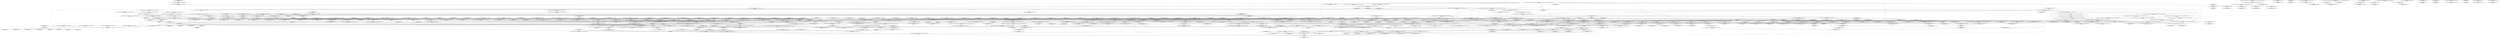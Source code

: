 digraph G {
  "org.jfree.chart.ui$ProjectInfo#toString()" [label="org.jfree.chart.ui$ProjectInfo#toString()\nP(Fail|Node)=0.00"];
  "org.jfree.chart.ui$Contributor#getEmail()" [label="org.jfree.chart.ui$Contributor#getEmail()\nP(Fail|Node)=1.00"];
  "org.jfree.chart.ui$BasicProjectInfo#getLibraries()" [label="org.jfree.chart.ui$BasicProjectInfo#getLibraries()\nP(Fail|Node)=1.00"];
  "org.jfree.chart.ui$ProjectInfo#getLicenceText()" [label="org.jfree.chart.ui$ProjectInfo#getLicenceText()\nP(Fail|Node)=1.00"];
  "org.jfree.chart.ui$BasicProjectInfo#getCopyright()" [label="org.jfree.chart.ui$BasicProjectInfo#getCopyright()\nP(Fail|Node)=1.00"];
  "org.jfree.chart.ui$Library#getName()" [label="org.jfree.chart.ui$Library#getName()\nP(Fail|Node)=1.00"];
  "org.jfree.chart.ui$Library#getInfo()" [label="org.jfree.chart.ui$Library#getInfo()\nP(Fail|Node)=1.00"];
  "org.jfree.chart.ui$Library#getVersion()" [label="org.jfree.chart.ui$Library#getVersion()\nP(Fail|Node)=1.00"];
  "org.jfree.chart.ui$Contributor#getName()" [label="org.jfree.chart.ui$Contributor#getName()\nP(Fail|Node)=1.00"];
  "org.jfree.chart$JFreeChart#clone()" [label="org.jfree.chart$JFreeChart#clone()\nP(Fail|Node)=0.00"];
  "org.jfree.chart.title$TextTitle#clone()" [label="org.jfree.chart.title$TextTitle#clone()\nP(Fail|Node)=0.00"];
  "org.jfree.chart$JFreeChart#getSubtitleCount()" [label="org.jfree.chart$JFreeChart#getSubtitleCount()\nP(Fail|Node)=1.00"];
  "org.jfree.chart.plot$Plot#clone()" [label="org.jfree.chart.plot$Plot#clone()\nP(Fail|Node)=1.00"];
  "org.jfree.chart.title$Title#clone()" [label="org.jfree.chart.title$Title#clone()\nP(Fail|Node)=0.00"];
  "org.jfree.chart.title$Title#addChangeListener(org.jfree.chart.event.TitleChangeListener)" [label="org.jfree.chart.title$Title#addChangeListener(org.jfree.chart.event.TitleChangeListener)\nP(Fail|Node)=0.00"];
  "org.jfree.chart.plot$PiePlot#clone()" [label="org.jfree.chart.plot$PiePlot#clone()\nP(Fail|Node)=0.00"];
  "org.jfree.chart.plot$Plot#addChangeListener(org.jfree.chart.event.PlotChangeListener)" [label="org.jfree.chart.plot$Plot#addChangeListener(org.jfree.chart.event.PlotChangeListener)\nP(Fail|Node)=0.00"];
  "org.jfree.chart$JFreeChart#getSubtitle(int)" [label="org.jfree.chart$JFreeChart#getSubtitle(int)\nP(Fail|Node)=0.00"];
  "org.jfree.chart.title$Title#Title(org.jfree.chart.util.RectangleEdge,org.jfree.chart.util.HorizontalAlignment,org.jfree.chart.util.VerticalAlignment)" [label="org.jfree.chart.title$Title#Title(org.jfree.chart.util.RectangleEdge,org.jfree.chart.util.HorizontalAlignment,org.jfree.chart.util.VerticalAlignment)\nP(Fail|Node)=0.00"];
  "org.jfree.chart.title$Title#<clinit>()" [label="org.jfree.chart.title$Title#<clinit>()\nP(Fail|Node)=0.00"];
  "org.jfree.chart.title$Title#Title(org.jfree.chart.util.RectangleEdge,org.jfree.chart.util.HorizontalAlignment,org.jfree.chart.util.VerticalAlignment,org.jfree.chart.util.RectangleInsets)" [label="org.jfree.chart.title$Title#Title(org.jfree.chart.util.RectangleEdge,org.jfree.chart.util.HorizontalAlignment,org.jfree.chart.util.VerticalAlignment,org.jfree.chart.util.RectangleInsets)\nP(Fail|Node)=0.00"];
  "org.jfree.chart.util$RectangleInsets#<clinit>()" [label="org.jfree.chart.util$RectangleInsets#<clinit>()\nP(Fail|Node)=0.00"];
  "org.jfree.chart.util$RectangleInsets#RectangleInsets(double,double,double,double)" [label="org.jfree.chart.util$RectangleInsets#RectangleInsets(double,double,double,double)\nP(Fail|Node)=0.00"];
  "org.jfree.chart.util$RectangleEdge#<clinit>()" [label="org.jfree.chart.util$RectangleEdge#<clinit>()\nP(Fail|Node)=0.00"];
  "org.jfree.chart.util$VerticalAlignment#<clinit>()" [label="org.jfree.chart.util$VerticalAlignment#<clinit>()\nP(Fail|Node)=0.00"];
  "org.jfree.chart.util$HorizontalAlignment#<clinit>()" [label="org.jfree.chart.util$HorizontalAlignment#<clinit>()\nP(Fail|Node)=0.00"];
  "org.jfree.chart.plot$PieLabelDistributor#distributeLabels(double,double)" [label="org.jfree.chart.plot$PieLabelDistributor#distributeLabels(double,double)\nP(Fail|Node)=0.00"];
  "org.jfree.chart.plot$PieLabelDistributor#adjustUpwards(double,double)" [label="org.jfree.chart.plot$PieLabelDistributor#adjustUpwards(double,double)\nP(Fail|Node)=0.00"];
  "org.jfree.chart.plot$PieLabelDistributor#adjustDownwards(double,double)" [label="org.jfree.chart.plot$PieLabelDistributor#adjustDownwards(double,double)\nP(Fail|Node)=0.00"];
  "org.jfree.chart.plot$PieLabelDistributor#sort()" [label="org.jfree.chart.plot$PieLabelDistributor#sort()\nP(Fail|Node)=1.00"];
  "org.jfree.chart.plot$PieLabelDistributor#isOverlap()" [label="org.jfree.chart.plot$PieLabelDistributor#isOverlap()\nP(Fail|Node)=0.00"];
  "org.jfree.chart.plot$PieLabelDistributor#spreadEvenly(double,double)" [label="org.jfree.chart.plot$PieLabelDistributor#spreadEvenly(double,double)\nP(Fail|Node)=0.00"];
  "org.jfree.chart.plot$AbstractPieLabelDistributor#getPieLabelRecord(int)" [label="org.jfree.chart.plot$AbstractPieLabelDistributor#getPieLabelRecord(int)\nP(Fail|Node)=1.00"];
  "org.jfree.chart.event$ChartChangeEventType#<clinit>()" [label="org.jfree.chart.event$ChartChangeEventType#<clinit>()\nP(Fail|Node)=0.00"];
  "org.jfree.chart.event$ChartChangeEventType#ChartChangeEventType(java.lang.String)" [label="org.jfree.chart.event$ChartChangeEventType#ChartChangeEventType(java.lang.String)\nP(Fail|Node)=1.00"];
  "org.jfree.chart.block$BlockContainer#add(org.jfree.chart.block.Block,java.lang.Object)" [label="org.jfree.chart.block$BlockContainer#add(org.jfree.chart.block.Block,java.lang.Object)\nP(Fail|Node)=0.00"];
  "org.jfree.chart.block$ColumnArrangement#add(org.jfree.chart.block.Block,java.lang.Object)" [label="org.jfree.chart.block$ColumnArrangement#add(org.jfree.chart.block.Block,java.lang.Object)\nP(Fail|Node)=1.00"];
  "org.jfree.chart.block$FlowArrangement#add(org.jfree.chart.block.Block,java.lang.Object)" [label="org.jfree.chart.block$FlowArrangement#add(org.jfree.chart.block.Block,java.lang.Object)\nP(Fail|Node)=1.00"];
  "org.jfree.chart.ui$BasicProjectInfo#BasicProjectInfo(java.lang.String,java.lang.String,java.lang.String,java.lang.String)" [label="org.jfree.chart.ui$BasicProjectInfo#BasicProjectInfo(java.lang.String,java.lang.String,java.lang.String,java.lang.String)\nP(Fail|Node)=0.00"];
  "org.jfree.chart.ui$BasicProjectInfo#setVersion(java.lang.String)" [label="org.jfree.chart.ui$BasicProjectInfo#setVersion(java.lang.String)\nP(Fail|Node)=0.00"];
  "org.jfree.chart.ui$BasicProjectInfo#setInfo(java.lang.String)" [label="org.jfree.chart.ui$BasicProjectInfo#setInfo(java.lang.String)\nP(Fail|Node)=0.00"];
  "org.jfree.chart.ui$BasicProjectInfo#setName(java.lang.String)" [label="org.jfree.chart.ui$BasicProjectInfo#setName(java.lang.String)\nP(Fail|Node)=0.00"];
  "org.jfree.chart.ui$BasicProjectInfo#setLicenceName(java.lang.String)" [label="org.jfree.chart.ui$BasicProjectInfo#setLicenceName(java.lang.String)\nP(Fail|Node)=0.00"];
  "org.jfree.chart.ui$BasicProjectInfo#BasicProjectInfo()" [label="org.jfree.chart.ui$BasicProjectInfo#BasicProjectInfo()\nP(Fail|Node)=0.00"];
  "org.jfree.chart.ui$Library#setVersion(java.lang.String)" [label="org.jfree.chart.ui$Library#setVersion(java.lang.String)\nP(Fail|Node)=1.00"];
  "org.jfree.chart.plot$PiePlot#drawPie(java.awt.Graphics2D,java.awt.geom.Rectangle2D,org.jfree.chart.plot.PlotRenderingInfo)" [label="org.jfree.chart.plot$PiePlot#drawPie(java.awt.Graphics2D,java.awt.geom.Rectangle2D,org.jfree.chart.plot.PlotRenderingInfo)\nP(Fail|Node)=0.00"];
  "org.jfree.chart.plot$PiePlot#initialise(java.awt.Graphics2D,java.awt.geom.Rectangle2D,org.jfree.chart.plot.PiePlot,java.lang.Integer,org.jfree.chart.plot.PlotRenderingInfo)" [label="org.jfree.chart.plot$PiePlot#initialise(java.awt.Graphics2D,java.awt.geom.Rectangle2D,org.jfree.chart.plot.PiePlot,java.lang.Integer,org.jfree.chart.plot.PlotRenderingInfo)\nP(Fail|Node)=0.00"];
  "org.jfree.chart.plot$PiePlot#drawLabels(java.awt.Graphics2D,java.util.List,double,java.awt.geom.Rectangle2D,java.awt.geom.Rectangle2D,org.jfree.chart.plot.PiePlotState)" [label="org.jfree.chart.plot$PiePlot#drawLabels(java.awt.Graphics2D,java.util.List,double,java.awt.geom.Rectangle2D,java.awt.geom.Rectangle2D,org.jfree.chart.plot.PiePlotState)\nP(Fail|Node)=0.00"];
  "org.jfree.chart.plot$Plot#drawNoDataMessage(java.awt.Graphics2D,java.awt.geom.Rectangle2D)" [label="org.jfree.chart.plot$Plot#drawNoDataMessage(java.awt.Graphics2D,java.awt.geom.Rectangle2D)\nP(Fail|Node)=1.00"];
  "org.jfree.chart.plot$PiePlot#drawItem(java.awt.Graphics2D,int,java.awt.geom.Rectangle2D,org.jfree.chart.plot.PiePlotState,int)" [label="org.jfree.chart.plot$PiePlot#drawItem(java.awt.Graphics2D,int,java.awt.geom.Rectangle2D,org.jfree.chart.plot.PiePlotState,int)\nP(Fail|Node)=0.00"];
  "org.jfree.chart.plot$PiePlot#getMaximumExplodePercent()" [label="org.jfree.chart.plot$PiePlot#getMaximumExplodePercent()\nP(Fail|Node)=1.00"];
  "org.jfree.chart.plot$PiePlot#drawSimpleLabels(java.awt.Graphics2D,java.util.List,double,java.awt.geom.Rectangle2D,java.awt.geom.Rectangle2D,org.jfree.chart.plot.PiePlotState)" [label="org.jfree.chart.plot$PiePlot#drawSimpleLabels(java.awt.Graphics2D,java.util.List,double,java.awt.geom.Rectangle2D,java.awt.geom.Rectangle2D,org.jfree.chart.plot.PiePlotState)\nP(Fail|Node)=0.00"];
  "org.jfree.chart.plot$PiePlot#getStartAngle()" [label="org.jfree.chart.plot$PiePlot#getStartAngle()\nP(Fail|Node)=1.00"];
  "org.jfree.chart.plot$PiePlot#getDataset()" [label="org.jfree.chart.plot$PiePlot#getDataset()\nP(Fail|Node)=1.00"];
  "org.jfree.chart.plot$PiePlot#PiePlot(org.jfree.data.general.PieDataset)" [label="org.jfree.chart.plot$PiePlot#PiePlot(org.jfree.data.general.PieDataset)\nP(Fail|Node)=0.00"];
  "org.jfree.chart.plot$Plot#<clinit>()" [label="org.jfree.chart.plot$Plot#<clinit>()\nP(Fail|Node)=0.00"];
  "org.jfree.chart.labels$StandardPieSectionLabelGenerator#StandardPieSectionLabelGenerator()" [label="org.jfree.chart.labels$StandardPieSectionLabelGenerator#StandardPieSectionLabelGenerator()\nP(Fail|Node)=0.00"];
  "org.jfree.chart.plot$PiePlot#<clinit>()" [label="org.jfree.chart.plot$PiePlot#<clinit>()\nP(Fail|Node)=0.00"];
  "org.jfree.chart$PaintMap#PaintMap()" [label="org.jfree.chart$PaintMap#PaintMap()\nP(Fail|Node)=1.00"];
  "org.jfree.chart.util$Rotation#<clinit>()" [label="org.jfree.chart.util$Rotation#<clinit>()\nP(Fail|Node)=0.00"];
  "org.jfree.chart.plot$Plot#Plot()" [label="org.jfree.chart.plot$Plot#Plot()\nP(Fail|Node)=0.00"];
  "org.jfree.chart.plot$PieLabelDistributor#PieLabelDistributor(int)" [label="org.jfree.chart.plot$PieLabelDistributor#PieLabelDistributor(int)\nP(Fail|Node)=0.00"];
  "org.jfree.chart$StrokeMap#StrokeMap()" [label="org.jfree.chart$StrokeMap#StrokeMap()\nP(Fail|Node)=1.00"];
  "org.jfree.chart.util$RectangleInsets#RectangleInsets(org.jfree.chart.util.UnitType,double,double,double,double)" [label="org.jfree.chart.util$RectangleInsets#RectangleInsets(org.jfree.chart.util.UnitType,double,double,double,double)\nP(Fail|Node)=1.00"];
  "org.jfree.chart.util$UnitType#<clinit>()" [label="org.jfree.chart.util$UnitType#<clinit>()\nP(Fail|Node)=0.00"];
  "org.jfree.chart.plot$PieLabelLinkStyle#<clinit>()" [label="org.jfree.chart.plot$PieLabelLinkStyle#<clinit>()\nP(Fail|Node)=0.00"];
  "org.jfree.data.general$AbstractDataset#addChangeListener(org.jfree.data.general.DatasetChangeListener)" [label="org.jfree.data.general$AbstractDataset#addChangeListener(org.jfree.data.general.DatasetChangeListener)\nP(Fail|Node)=1.00"];
  "org.jfree.chart.block$ColumnArrangement#arrangeNF(org.jfree.chart.block.BlockContainer,java.awt.Graphics2D,org.jfree.chart.block.RectangleConstraint)" [label="org.jfree.chart.block$ColumnArrangement#arrangeNF(org.jfree.chart.block.BlockContainer,java.awt.Graphics2D,org.jfree.chart.block.RectangleConstraint)\nP(Fail|Node)=0.00"];
  "org.jfree.chart.block$BlockContainer#getBlocks()" [label="org.jfree.chart.block$BlockContainer#getBlocks()\nP(Fail|Node)=1.00"];
  "org.jfree.chart.title$LegendTitle#arrange(java.awt.Graphics2D,org.jfree.chart.block.RectangleConstraint)" [label="org.jfree.chart.title$LegendTitle#arrange(java.awt.Graphics2D,org.jfree.chart.block.RectangleConstraint)\nP(Fail|Node)=0.00"];
  "org.jfree.chart.block$BlockContainer#arrange(java.awt.Graphics2D,org.jfree.chart.block.RectangleConstraint)" [label="org.jfree.chart.block$BlockContainer#arrange(java.awt.Graphics2D,org.jfree.chart.block.RectangleConstraint)\nP(Fail|Node)=0.00"];
  "org.jfree.chart.block$AbstractBlock#arrange(java.awt.Graphics2D,org.jfree.chart.block.RectangleConstraint)" [label="org.jfree.chart.block$AbstractBlock#arrange(java.awt.Graphics2D,org.jfree.chart.block.RectangleConstraint)\nP(Fail|Node)=0.00"];
  "org.jfree.chart.title$TextTitle#arrange(java.awt.Graphics2D,org.jfree.chart.block.RectangleConstraint)" [label="org.jfree.chart.title$TextTitle#arrange(java.awt.Graphics2D,org.jfree.chart.block.RectangleConstraint)\nP(Fail|Node)=0.00"];
  "org.jfree.chart.block$AbstractBlock#setBounds(java.awt.geom.Rectangle2D)" [label="org.jfree.chart.block$AbstractBlock#setBounds(java.awt.geom.Rectangle2D)\nP(Fail|Node)=1.00"];
  "org.jfree.chart.util$VerticalAlignment#readResolve()" [label="org.jfree.chart.util$VerticalAlignment#readResolve()\nP(Fail|Node)=0.00"];
  "org.jfree.chart.util$VerticalAlignment#equals(java.lang.Object)" [label="org.jfree.chart.util$VerticalAlignment#equals(java.lang.Object)\nP(Fail|Node)=1.00"];
  "org.jfree.chart.util$VerticalAlignment#VerticalAlignment(java.lang.String)" [label="org.jfree.chart.util$VerticalAlignment#VerticalAlignment(java.lang.String)\nP(Fail|Node)=1.00"];
  "org.jfree.chart$JFreeChart#setTitle(org.jfree.chart.title.TextTitle)" [label="org.jfree.chart$JFreeChart#setTitle(org.jfree.chart.title.TextTitle)\nP(Fail|Node)=0.00"];
  "org.jfree.chart.title$Title#removeChangeListener(org.jfree.chart.event.TitleChangeListener)" [label="org.jfree.chart.title$Title#removeChangeListener(org.jfree.chart.event.TitleChangeListener)\nP(Fail|Node)=0.00"];
  "org.jfree.chart$JFreeChart#fireChartChanged()" [label="org.jfree.chart$JFreeChart#fireChartChanged()\nP(Fail|Node)=0.00"];
  "org.jfree.chart.plot$PiePlot#drawLeftLabel(java.awt.Graphics2D,org.jfree.chart.plot.PiePlotState,org.jfree.chart.plot.PieLabelRecord)" [label="org.jfree.chart.plot$PiePlot#drawLeftLabel(java.awt.Graphics2D,org.jfree.chart.plot.PiePlotState,org.jfree.chart.plot.PieLabelRecord)\nP(Fail|Node)=0.00"];
  "org.jfree.chart.plot$PieLabelLinkStyle#equals(java.lang.Object)" [label="org.jfree.chart.plot$PieLabelLinkStyle#equals(java.lang.Object)\nP(Fail|Node)=0.00"];
  "org.jfree.chart.plot$PiePlot#getLabelLinkStyle()" [label="org.jfree.chart.plot$PiePlot#getLabelLinkStyle()\nP(Fail|Node)=1.00"];
  "org.jfree.chart.util$RectangleAnchor#<clinit>()" [label="org.jfree.chart.util$RectangleAnchor#<clinit>()\nP(Fail|Node)=0.00"];
  "org.jfree.chart.plot$PieLabelLinkStyle#toString()" [label="org.jfree.chart.plot$PieLabelLinkStyle#toString()\nP(Fail|Node)=1.00"];
  "org.jfree.chart$JFreeChart#getAntiAlias()" [label="org.jfree.chart$JFreeChart#getAntiAlias()\nP(Fail|Node)=0.00"];
  "org.jfree.chart.labels$StandardPieSectionLabelGenerator#equals(java.lang.Object)" [label="org.jfree.chart.labels$StandardPieSectionLabelGenerator#equals(java.lang.Object)\nP(Fail|Node)=0.00"];
  "org.jfree.chart.block$BlockBorder#equals(java.lang.Object)" [label="org.jfree.chart.block$BlockBorder#equals(java.lang.Object)\nP(Fail|Node)=0.00"];
  "org.jfree.data.category$DefaultCategoryDataset#equals(java.lang.Object)" [label="org.jfree.data.category$DefaultCategoryDataset#equals(java.lang.Object)\nP(Fail|Node)=0.00"];
  "org.jfree.chart.title$Title#equals(java.lang.Object)" [label="org.jfree.chart.title$Title#equals(java.lang.Object)\nP(Fail|Node)=0.00"];
  "org.jfree.chart$JFreeChart#equals(java.lang.Object)" [label="org.jfree.chart$JFreeChart#equals(java.lang.Object)\nP(Fail|Node)=0.00"];
  "org.jfree.chart.block$FlowArrangement#equals(java.lang.Object)" [label="org.jfree.chart.block$FlowArrangement#equals(java.lang.Object)\nP(Fail|Node)=1.00"];
  "org.jfree.chart.util$RectangleEdge#equals(java.lang.Object)" [label="org.jfree.chart.util$RectangleEdge#equals(java.lang.Object)\nP(Fail|Node)=1.00"];
  "org.jfree.data.general$DatasetGroup#equals(java.lang.Object)" [label="org.jfree.data.general$DatasetGroup#equals(java.lang.Object)\nP(Fail|Node)=1.00"];
  "org.jfree.chart.util$UnitType#equals(java.lang.Object)" [label="org.jfree.chart.util$UnitType#equals(java.lang.Object)\nP(Fail|Node)=1.00"];
  "org.jfree.chart.block$LineBorder#equals(java.lang.Object)" [label="org.jfree.chart.block$LineBorder#equals(java.lang.Object)\nP(Fail|Node)=0.00"];
  "org.jfree.chart.block$AbstractBlock#equals(java.lang.Object)" [label="org.jfree.chart.block$AbstractBlock#equals(java.lang.Object)\nP(Fail|Node)=0.00"];
  "org.jfree.chart.plot$MultiplePiePlot#equals(java.lang.Object)" [label="org.jfree.chart.plot$MultiplePiePlot#equals(java.lang.Object)\nP(Fail|Node)=0.00"];
  "org.jfree.chart.plot$DefaultDrawingSupplier#equals(java.lang.Object)" [label="org.jfree.chart.plot$DefaultDrawingSupplier#equals(java.lang.Object)\nP(Fail|Node)=0.00"];
  "org.jfree.chart.plot$Plot#equals(java.lang.Object)" [label="org.jfree.chart.plot$Plot#equals(java.lang.Object)\nP(Fail|Node)=0.00"];
  "org.jfree.chart.title$LegendTitle#equals(java.lang.Object)" [label="org.jfree.chart.title$LegendTitle#equals(java.lang.Object)\nP(Fail|Node)=0.00"];
  "org.jfree.chart$PaintMap#equals(java.lang.Object)" [label="org.jfree.chart$PaintMap#equals(java.lang.Object)\nP(Fail|Node)=0.00"];
  "org.jfree.chart.util$Rotation#equals(java.lang.Object)" [label="org.jfree.chart.util$Rotation#equals(java.lang.Object)\nP(Fail|Node)=1.00"];
  "org.jfree.chart.block$BlockContainer#equals(java.lang.Object)" [label="org.jfree.chart.block$BlockContainer#equals(java.lang.Object)\nP(Fail|Node)=0.00"];
  "org.jfree.chart$StrokeMap#equals(java.lang.Object)" [label="org.jfree.chart$StrokeMap#equals(java.lang.Object)\nP(Fail|Node)=0.00"];
  "org.jfree.chart.title$TextTitle#equals(java.lang.Object)" [label="org.jfree.chart.title$TextTitle#equals(java.lang.Object)\nP(Fail|Node)=0.00"];
  "org.jfree.chart.util$TableOrder#equals(java.lang.Object)" [label="org.jfree.chart.util$TableOrder#equals(java.lang.Object)\nP(Fail|Node)=1.00"];
  "org.jfree.chart.entity$ChartEntity#equals(java.lang.Object)" [label="org.jfree.chart.entity$ChartEntity#equals(java.lang.Object)\nP(Fail|Node)=1.00"];
  "org.jfree.chart.block$ColumnArrangement#equals(java.lang.Object)" [label="org.jfree.chart.block$ColumnArrangement#equals(java.lang.Object)\nP(Fail|Node)=1.00"];
  "org.jfree.chart.plot$PiePlot#equals(java.lang.Object)" [label="org.jfree.chart.plot$PiePlot#equals(java.lang.Object)\nP(Fail|Node)=0.00"];
  "org.jfree.chart.event$ChartChangeEventType#equals(java.lang.Object)" [label="org.jfree.chart.event$ChartChangeEventType#equals(java.lang.Object)\nP(Fail|Node)=0.00"];
  "org.jfree.chart.util$RectangleInsets#equals(java.lang.Object)" [label="org.jfree.chart.util$RectangleInsets#equals(java.lang.Object)\nP(Fail|Node)=1.00"];
  "org.jfree.data$DefaultKeyedValues2D#equals(java.lang.Object)" [label="org.jfree.data$DefaultKeyedValues2D#equals(java.lang.Object)\nP(Fail|Node)=0.00"];
  "org.jfree.chart.util$RectangleAnchor#equals(java.lang.Object)" [label="org.jfree.chart.util$RectangleAnchor#equals(java.lang.Object)\nP(Fail|Node)=1.00"];
  "org.jfree.chart.util$HorizontalAlignment#equals(java.lang.Object)" [label="org.jfree.chart.util$HorizontalAlignment#equals(java.lang.Object)\nP(Fail|Node)=1.00"];
  "org.jfree.chart.ui$Library#equals(java.lang.Object)" [label="org.jfree.chart.ui$Library#equals(java.lang.Object)\nP(Fail|Node)=1.00"];
  "org.jfree.chart.labels$AbstractPieItemLabelGenerator#equals(java.lang.Object)" [label="org.jfree.chart.labels$AbstractPieItemLabelGenerator#equals(java.lang.Object)\nP(Fail|Node)=1.00"];
  "org.jfree.chart.util$AbstractObjectList#equals(java.lang.Object)" [label="org.jfree.chart.util$AbstractObjectList#equals(java.lang.Object)\nP(Fail|Node)=0.00"];
  "org.jfree.chart$JFreeChart#JFreeChart(java.lang.String,java.awt.Font,org.jfree.chart.plot.Plot,boolean)" [label="org.jfree.chart$JFreeChart#JFreeChart(java.lang.String,java.awt.Font,org.jfree.chart.plot.Plot,boolean)\nP(Fail|Node)=0.00"];
  "org.jfree.chart.title$LegendTitle#LegendTitle(org.jfree.chart.LegendItemSource)" [label="org.jfree.chart.title$LegendTitle#LegendTitle(org.jfree.chart.LegendItemSource)\nP(Fail|Node)=0.00"];
  "org.jfree.chart.block$LineBorder#LineBorder()" [label="org.jfree.chart.block$LineBorder#LineBorder()\nP(Fail|Node)=0.00"];
  "org.jfree.chart.title$TextTitle#<clinit>()" [label="org.jfree.chart.title$TextTitle#<clinit>()\nP(Fail|Node)=0.00"];
  "org.jfree.chart.title$TextTitle#TextTitle(java.lang.String,java.awt.Font)" [label="org.jfree.chart.title$TextTitle#TextTitle(java.lang.String,java.awt.Font)\nP(Fail|Node)=0.00"];
  "org.jfree.chart.block$AbstractBlock#setFrame(org.jfree.chart.block.BlockFrame)" [label="org.jfree.chart.block$AbstractBlock#setFrame(org.jfree.chart.block.BlockFrame)\nP(Fail|Node)=1.00"];
  "org.jfree.chart.block$AbstractBlock#setMargin(org.jfree.chart.util.RectangleInsets)" [label="org.jfree.chart.block$AbstractBlock#setMargin(org.jfree.chart.util.RectangleInsets)\nP(Fail|Node)=1.00"];
  "org.jfree.chart$JFreeChart#<clinit>()" [label="org.jfree.chart$JFreeChart#<clinit>()\nP(Fail|Node)=1.00"];
  "org.jfree.chart.title$LegendTitle#setBackgroundPaint(java.awt.Paint)" [label="org.jfree.chart.title$LegendTitle#setBackgroundPaint(java.awt.Paint)\nP(Fail|Node)=0.00"];
  "org.jfree.chart.title$LegendTitle#<clinit>()" [label="org.jfree.chart.title$LegendTitle#<clinit>()\nP(Fail|Node)=0.00"];
  "org.jfree.chart.title$Title#setPosition(org.jfree.chart.util.RectangleEdge)" [label="org.jfree.chart.title$Title#setPosition(org.jfree.chart.util.RectangleEdge)\nP(Fail|Node)=0.00"];
  "org.jfree.chart.block$ColumnArrangement#ColumnArrangement()" [label="org.jfree.chart.block$ColumnArrangement#ColumnArrangement()\nP(Fail|Node)=1.00"];
  "org.jfree.chart.title$LegendTitle#LegendTitle(org.jfree.chart.LegendItemSource,org.jfree.chart.block.Arrangement,org.jfree.chart.block.Arrangement)" [label="org.jfree.chart.title$LegendTitle#LegendTitle(org.jfree.chart.LegendItemSource,org.jfree.chart.block.Arrangement,org.jfree.chart.block.Arrangement)\nP(Fail|Node)=0.00"];
  "org.jfree.chart.block$FlowArrangement#FlowArrangement()" [label="org.jfree.chart.block$FlowArrangement#FlowArrangement()\nP(Fail|Node)=0.00"];
  "org.jfree.chart$JFreeChart#draw(java.awt.Graphics2D,java.awt.geom.Rectangle2D,java.awt.geom.Point2D,org.jfree.chart.ChartRenderingInfo)" [label="org.jfree.chart$JFreeChart#draw(java.awt.Graphics2D,java.awt.geom.Rectangle2D,java.awt.geom.Point2D,org.jfree.chart.ChartRenderingInfo)\nP(Fail|Node)=0.00"];
  "org.jfree.chart.plot$MultiplePiePlot#draw(java.awt.Graphics2D,java.awt.geom.Rectangle2D,java.awt.geom.Point2D,org.jfree.chart.plot.PlotState,org.jfree.chart.plot.PlotRenderingInfo)" [label="org.jfree.chart.plot$MultiplePiePlot#draw(java.awt.Graphics2D,java.awt.geom.Rectangle2D,java.awt.geom.Point2D,org.jfree.chart.plot.PlotState,org.jfree.chart.plot.PlotRenderingInfo)\nP(Fail|Node)=0.00"];
  "org.jfree.chart.util$RectangleInsets#trim(java.awt.geom.Rectangle2D)" [label="org.jfree.chart.util$RectangleInsets#trim(java.awt.geom.Rectangle2D)\nP(Fail|Node)=0.00"];
  "org.jfree.chart$JFreeChart#getBorderStroke()" [label="org.jfree.chart$JFreeChart#getBorderStroke()\nP(Fail|Node)=1.00"];
  "org.jfree.chart$JFreeChart#drawTitle(org.jfree.chart.title.Title,java.awt.Graphics2D,java.awt.geom.Rectangle2D,boolean)" [label="org.jfree.chart$JFreeChart#drawTitle(org.jfree.chart.title.Title,java.awt.Graphics2D,java.awt.geom.Rectangle2D,boolean)\nP(Fail|Node)=0.00"];
  "org.jfree.chart.plot$PiePlot#draw(java.awt.Graphics2D,java.awt.geom.Rectangle2D,java.awt.geom.Point2D,org.jfree.chart.plot.PlotState,org.jfree.chart.plot.PlotRenderingInfo)" [label="org.jfree.chart.plot$PiePlot#draw(java.awt.Graphics2D,java.awt.geom.Rectangle2D,java.awt.geom.Point2D,org.jfree.chart.plot.PlotState,org.jfree.chart.plot.PlotRenderingInfo)\nP(Fail|Node)=0.00"];
  "org.jfree.chart$JFreeChart#isBorderVisible()" [label="org.jfree.chart$JFreeChart#isBorderVisible()\nP(Fail|Node)=1.00"];
  "org.jfree.chart$JFreeChart#getBorderPaint()" [label="org.jfree.chart$JFreeChart#getBorderPaint()\nP(Fail|Node)=1.00"];
  "org.jfree.chart$JFreeChart#notifyListeners(org.jfree.chart.event.ChartProgressEvent)" [label="org.jfree.chart$JFreeChart#notifyListeners(org.jfree.chart.event.ChartProgressEvent)\nP(Fail|Node)=0.00"];
  "org.jfree.chart.plot$PiePlot#setSectionPaint(java.lang.Comparable,java.awt.Paint)" [label="org.jfree.chart.plot$PiePlot#setSectionPaint(java.lang.Comparable,java.awt.Paint)\nP(Fail|Node)=0.00"];
  "org.jfree.data.category$DefaultCategoryDataset#getColumnCount()" [label="org.jfree.data.category$DefaultCategoryDataset#getColumnCount()\nP(Fail|Node)=0.00"];
  "org.jfree.chart.plot$Plot#drawOutline(java.awt.Graphics2D,java.awt.geom.Rectangle2D)" [label="org.jfree.chart.plot$Plot#drawOutline(java.awt.Graphics2D,java.awt.geom.Rectangle2D)\nP(Fail|Node)=1.00"];
  "org.jfree.chart$JFreeChart#draw(java.awt.Graphics2D,java.awt.geom.Rectangle2D,org.jfree.chart.ChartRenderingInfo)" [label="org.jfree.chart$JFreeChart#draw(java.awt.Graphics2D,java.awt.geom.Rectangle2D,org.jfree.chart.ChartRenderingInfo)\nP(Fail|Node)=0.00"];
  "org.jfree.data.category$DefaultCategoryDataset#getColumnKey(int)" [label="org.jfree.data.category$DefaultCategoryDataset#getColumnKey(int)\nP(Fail|Node)=0.00"];
  "org.jfree.chart.plot$PiePlot#setPieIndex(int)" [label="org.jfree.chart.plot$PiePlot#setPieIndex(int)\nP(Fail|Node)=1.00"];
  "org.jfree.chart.plot$MultiplePiePlot#prefetchSectionPaints()" [label="org.jfree.chart.plot$MultiplePiePlot#prefetchSectionPaints()\nP(Fail|Node)=0.00"];
  "org.jfree.chart$JFreeChart#setTitle(java.lang.String)" [label="org.jfree.chart$JFreeChart#setTitle(java.lang.String)\nP(Fail|Node)=0.00"];
  "org.jfree.chart$JFreeChart#getPlot()" [label="org.jfree.chart$JFreeChart#getPlot()\nP(Fail|Node)=1.00"];
  "org.jfree.chart.plot$Plot#getInsets()" [label="org.jfree.chart.plot$Plot#getInsets()\nP(Fail|Node)=1.00"];
  "org.jfree.data.category$DefaultCategoryDataset#getRowKey(int)" [label="org.jfree.data.category$DefaultCategoryDataset#getRowKey(int)\nP(Fail|Node)=0.00"];
  "org.jfree.chart.util$TableOrder#<clinit>()" [label="org.jfree.chart.util$TableOrder#<clinit>()\nP(Fail|Node)=0.00"];
  "org.jfree.chart.plot$PiePlot#setDataset(org.jfree.data.general.PieDataset)" [label="org.jfree.chart.plot$PiePlot#setDataset(org.jfree.data.general.PieDataset)\nP(Fail|Node)=0.00"];
  "org.jfree.chart.plot$Plot#drawBackground(java.awt.Graphics2D,java.awt.geom.Rectangle2D)" [label="org.jfree.chart.plot$Plot#drawBackground(java.awt.Graphics2D,java.awt.geom.Rectangle2D)\nP(Fail|Node)=0.00"];
  "org.jfree.data.category$DefaultCategoryDataset#getRowCount()" [label="org.jfree.data.category$DefaultCategoryDataset#getRowCount()\nP(Fail|Node)=0.00"];
  "org.jfree.chart$JFreeChart#setSubtitles(java.util.List)" [label="org.jfree.chart$JFreeChart#setSubtitles(java.util.List)\nP(Fail|Node)=0.00"];
  "org.jfree.chart$JFreeChart#clearSubtitles()" [label="org.jfree.chart$JFreeChart#clearSubtitles()\nP(Fail|Node)=0.00"];
  "org.jfree.chart$JFreeChart#setNotify(boolean)" [label="org.jfree.chart$JFreeChart#setNotify(boolean)\nP(Fail|Node)=0.00"];
  "org.jfree.chart$JFreeChart#addSubtitle(org.jfree.chart.title.Title)" [label="org.jfree.chart$JFreeChart#addSubtitle(org.jfree.chart.title.Title)\nP(Fail|Node)=0.00"];
  "org.jfree.chart.plot$PiePlot#setSectionOutlinePaint(java.lang.Comparable,java.awt.Paint)" [label="org.jfree.chart.plot$PiePlot#setSectionOutlinePaint(java.lang.Comparable,java.awt.Paint)\nP(Fail|Node)=0.00"];
  "org.jfree.chart$PaintMap#put(java.lang.Comparable,java.awt.Paint)" [label="org.jfree.chart$PaintMap#put(java.lang.Comparable,java.awt.Paint)\nP(Fail|Node)=1.00"];
  "org.jfree.chart.plot$Plot#fireChangeEvent()" [label="org.jfree.chart.plot$Plot#fireChangeEvent()\nP(Fail|Node)=0.00"];
  "org.jfree.data.category$DefaultCategoryDataset#addValue(double,java.lang.Comparable,java.lang.Comparable)" [label="org.jfree.data.category$DefaultCategoryDataset#addValue(double,java.lang.Comparable,java.lang.Comparable)\nP(Fail|Node)=0.00"];
  "org.jfree.data.category$DefaultCategoryDataset#addValue(java.lang.Number,java.lang.Comparable,java.lang.Comparable)" [label="org.jfree.data.category$DefaultCategoryDataset#addValue(java.lang.Number,java.lang.Comparable,java.lang.Comparable)\nP(Fail|Node)=0.00"];
  "org.jfree.data$DefaultKeyedValues2D#addValue(java.lang.Number,java.lang.Comparable,java.lang.Comparable)" [label="org.jfree.data$DefaultKeyedValues2D#addValue(java.lang.Number,java.lang.Comparable,java.lang.Comparable)\nP(Fail|Node)=0.00"];
  "org.jfree.data.general$AbstractDataset#fireDatasetChanged()" [label="org.jfree.data.general$AbstractDataset#fireDatasetChanged()\nP(Fail|Node)=0.00"];
  "org.jfree.data.general$AbstractDataset#notifyListeners(org.jfree.data.general.DatasetChangeEvent)" [label="org.jfree.data.general$AbstractDataset#notifyListeners(org.jfree.data.general.DatasetChangeEvent)\nP(Fail|Node)=0.00"];
  "org.jfree.chart.plot$Plot#datasetChanged(org.jfree.data.general.DatasetChangeEvent)" [label="org.jfree.chart.plot$Plot#datasetChanged(org.jfree.data.general.DatasetChangeEvent)\nP(Fail|Node)=0.00"];
  "org.jfree.chart.plot$Plot#notifyListeners(org.jfree.chart.event.PlotChangeEvent)" [label="org.jfree.chart.plot$Plot#notifyListeners(org.jfree.chart.event.PlotChangeEvent)\nP(Fail|Node)=0.00"];
  "org.jfree.chart.event$ChartChangeEvent#setType(org.jfree.chart.event.ChartChangeEventType)" [label="org.jfree.chart.event$ChartChangeEvent#setType(org.jfree.chart.event.ChartChangeEventType)\nP(Fail|Node)=1.00"];
  "org.jfree.chart.event$PlotChangeEvent#PlotChangeEvent(org.jfree.chart.plot.Plot)" [label="org.jfree.chart.event$PlotChangeEvent#PlotChangeEvent(org.jfree.chart.plot.Plot)\nP(Fail|Node)=0.00"];
  "org.jfree.chart$JFreeChart#setAntiAlias(boolean)" [label="org.jfree.chart$JFreeChart#setAntiAlias(boolean)\nP(Fail|Node)=0.00"];
  "org.jfree.chart.block$AbstractBlock#calculateTotalHeight(double)" [label="org.jfree.chart.block$AbstractBlock#calculateTotalHeight(double)\nP(Fail|Node)=0.00"];
  "org.jfree.chart.block$AbstractBlock#toContentConstraint(org.jfree.chart.block.RectangleConstraint)" [label="org.jfree.chart.block$AbstractBlock#toContentConstraint(org.jfree.chart.block.RectangleConstraint)\nP(Fail|Node)=0.00"];
  "org.jfree.chart.block$AbstractBlock#calculateTotalWidth(double)" [label="org.jfree.chart.block$AbstractBlock#calculateTotalWidth(double)\nP(Fail|Node)=0.00"];
  "org.jfree.chart.block$BlockContainer#isEmpty()" [label="org.jfree.chart.block$BlockContainer#isEmpty()\nP(Fail|Node)=1.00"];
  "org.jfree.chart.title$LegendTitle#fetchLegendItems()" [label="org.jfree.chart.title$LegendTitle#fetchLegendItems()\nP(Fail|Node)=0.00"];
  "org.jfree.chart.block$FlowArrangement#arrange(org.jfree.chart.block.BlockContainer,java.awt.Graphics2D,org.jfree.chart.block.RectangleConstraint)" [label="org.jfree.chart.block$FlowArrangement#arrange(org.jfree.chart.block.BlockContainer,java.awt.Graphics2D,org.jfree.chart.block.RectangleConstraint)\nP(Fail|Node)=0.00"];
  "org.jfree.chart.block$ColumnArrangement#arrange(org.jfree.chart.block.BlockContainer,java.awt.Graphics2D,org.jfree.chart.block.RectangleConstraint)" [label="org.jfree.chart.block$ColumnArrangement#arrange(org.jfree.chart.block.BlockContainer,java.awt.Graphics2D,org.jfree.chart.block.RectangleConstraint)\nP(Fail|Node)=0.00"];
  "org.jfree.chart.plot$PiePlot#setLabelLinksVisible(boolean)" [label="org.jfree.chart.plot$PiePlot#setLabelLinksVisible(boolean)\nP(Fail|Node)=0.00"];
  "org.jfree.chart.plot$MultiplePiePlot#getLegendItems()" [label="org.jfree.chart.plot$MultiplePiePlot#getLegendItems()\nP(Fail|Node)=0.00"];
  "org.jfree.chart.plot$Plot#getLegendItems()" [label="org.jfree.chart.plot$Plot#getLegendItems()\nP(Fail|Node)=1.00"];
  "org.jfree.chart.title$Title#getPosition()" [label="org.jfree.chart.title$Title#getPosition()\nP(Fail|Node)=1.00"];
  "org.jfree.chart.title$LegendTitle#createLegendItemBlock(org.jfree.chart.LegendItem)" [label="org.jfree.chart.title$LegendTitle#createLegendItemBlock(org.jfree.chart.LegendItem)\nP(Fail|Node)=0.00"];
  "org.jfree.chart.util$RectangleEdge#isTopOrBottom(org.jfree.chart.util.RectangleEdge)" [label="org.jfree.chart.util$RectangleEdge#isTopOrBottom(org.jfree.chart.util.RectangleEdge)\nP(Fail|Node)=0.00"];
  "org.jfree.chart.block$BlockContainer#clear()" [label="org.jfree.chart.block$BlockContainer#clear()\nP(Fail|Node)=0.00"];
  "org.jfree.chart.plot$PiePlot#getLegendItems()" [label="org.jfree.chart.plot$PiePlot#getLegendItems()\nP(Fail|Node)=0.00"];
  "org.jfree.chart.block$BlockContainer#add(org.jfree.chart.block.Block)" [label="org.jfree.chart.block$BlockContainer#add(org.jfree.chart.block.Block)\nP(Fail|Node)=0.00"];
  "org.jfree.chart.block$BlockContainer#setArrangement(org.jfree.chart.block.Arrangement)" [label="org.jfree.chart.block$BlockContainer#setArrangement(org.jfree.chart.block.Arrangement)\nP(Fail|Node)=1.00"];
  "org.jfree.data.category$DefaultCategoryDataset#getRowKeys()" [label="org.jfree.data.category$DefaultCategoryDataset#getRowKeys()\nP(Fail|Node)=0.00"];
  "org.jfree.data.category$DefaultCategoryDataset#getColumnKeys()" [label="org.jfree.data.category$DefaultCategoryDataset#getColumnKeys()\nP(Fail|Node)=0.00"];
  "org.jfree.chart.plot$MultiplePiePlot#getDataset()" [label="org.jfree.chart.plot$MultiplePiePlot#getDataset()\nP(Fail|Node)=1.00"];
  "org.jfree.chart.util$RectangleInsets#calculateRightInset(double)" [label="org.jfree.chart.util$RectangleInsets#calculateRightInset(double)\nP(Fail|Node)=0.00"];
  "org.jfree.chart.util$RectangleInsets#calculateBottomInset(double)" [label="org.jfree.chart.util$RectangleInsets#calculateBottomInset(double)\nP(Fail|Node)=0.00"];
  "org.jfree.chart.util$RectangleInsets#calculateTopInset(double)" [label="org.jfree.chart.util$RectangleInsets#calculateTopInset(double)\nP(Fail|Node)=0.00"];
  "org.jfree.chart.util$RectangleInsets#calculateLeftInset(double)" [label="org.jfree.chart.util$RectangleInsets#calculateLeftInset(double)\nP(Fail|Node)=0.00"];
  "org.jfree.chart.plot$PiePlot#getExplodePercent(java.lang.Comparable)" [label="org.jfree.chart.plot$PiePlot#getExplodePercent(java.lang.Comparable)\nP(Fail|Node)=1.00"];
  "org.jfree.chart.plot$PiePlot#lookupSectionPaint(java.lang.Comparable,boolean)" [label="org.jfree.chart.plot$PiePlot#lookupSectionPaint(java.lang.Comparable,boolean)\nP(Fail|Node)=0.00"];
  "org.jfree.chart.plot$PiePlot#lookupSectionOutlinePaint(java.lang.Comparable)" [label="org.jfree.chart.plot$PiePlot#lookupSectionOutlinePaint(java.lang.Comparable)\nP(Fail|Node)=0.00"];
  "org.jfree.chart.plot$PiePlot#lookupSectionOutlineStroke(java.lang.Comparable)" [label="org.jfree.chart.plot$PiePlot#lookupSectionOutlineStroke(java.lang.Comparable)\nP(Fail|Node)=0.00"];
  "org.jfree.chart.plot$PiePlot#getArcBounds(java.awt.geom.Rectangle2D,java.awt.geom.Rectangle2D,double,double,double)" [label="org.jfree.chart.plot$PiePlot#getArcBounds(java.awt.geom.Rectangle2D,java.awt.geom.Rectangle2D,double,double,double)\nP(Fail|Node)=1.00"];
  "org.jfree.chart.plot$PiePlot#getMinimumArcAngleToDraw()" [label="org.jfree.chart.plot$PiePlot#getMinimumArcAngleToDraw()\nP(Fail|Node)=1.00"];
  "org.jfree.chart.plot$PiePlot#getSectionKey(int)" [label="org.jfree.chart.plot$PiePlot#getSectionKey(int)\nP(Fail|Node)=1.00"];
  "org.jfree.chart.entity$PieSectionEntity#PieSectionEntity(java.awt.Shape,org.jfree.data.general.PieDataset,int,int,java.lang.Comparable,java.lang.String,java.lang.String)" [label="org.jfree.chart.entity$PieSectionEntity#PieSectionEntity(java.awt.Shape,org.jfree.data.general.PieDataset,int,int,java.lang.Comparable,java.lang.String,java.lang.String)\nP(Fail|Node)=0.00"];
  "org.jfree.chart.util$Rotation#Rotation(java.lang.String,double)" [label="org.jfree.chart.util$Rotation#Rotation(java.lang.String,double)\nP(Fail|Node)=1.00"];
  "org.jfree.data$DefaultKeyedValues2D#getColumnCount()" [label="org.jfree.data$DefaultKeyedValues2D#getColumnCount()\nP(Fail|Node)=1.00"];
  "org.jfree.chart.util$HorizontalAlignment#HorizontalAlignment(java.lang.String)" [label="org.jfree.chart.util$HorizontalAlignment#HorizontalAlignment(java.lang.String)\nP(Fail|Node)=1.00"];
  "org.jfree.chart.util$RectangleInsets#createAdjustedRectangle(java.awt.geom.Rectangle2D,org.jfree.chart.util.LengthAdjustmentType,org.jfree.chart.util.LengthAdjustmentType)" [label="org.jfree.chart.util$RectangleInsets#createAdjustedRectangle(java.awt.geom.Rectangle2D,org.jfree.chart.util.LengthAdjustmentType,org.jfree.chart.util.LengthAdjustmentType)\nP(Fail|Node)=0.00"];
  "org.jfree.chart.util$RectangleInsets#calculateRightOutset(double)" [label="org.jfree.chart.util$RectangleInsets#calculateRightOutset(double)\nP(Fail|Node)=0.00"];
  "org.jfree.chart.util$RectangleInsets#calculateBottomOutset(double)" [label="org.jfree.chart.util$RectangleInsets#calculateBottomOutset(double)\nP(Fail|Node)=0.00"];
  "org.jfree.chart.util$RectangleInsets#calculateLeftOutset(double)" [label="org.jfree.chart.util$RectangleInsets#calculateLeftOutset(double)\nP(Fail|Node)=0.00"];
  "org.jfree.chart.util$RectangleInsets#calculateTopOutset(double)" [label="org.jfree.chart.util$RectangleInsets#calculateTopOutset(double)\nP(Fail|Node)=0.00"];
  "org.jfree.data.general$DatasetChangeEvent#DatasetChangeEvent(java.lang.Object,org.jfree.data.general.Dataset)" [label="org.jfree.data.general$DatasetChangeEvent#DatasetChangeEvent(java.lang.Object,org.jfree.data.general.Dataset)\nP(Fail|Node)=1.00"];
  "org.jfree.data.category$DefaultCategoryDataset#removeColumn(int)" [label="org.jfree.data.category$DefaultCategoryDataset#removeColumn(int)\nP(Fail|Node)=0.00"];
  "org.jfree.data$DefaultKeyedValues2D#removeColumn(int)" [label="org.jfree.data$DefaultKeyedValues2D#removeColumn(int)\nP(Fail|Node)=0.00"];
  "org.jfree.chart.title$Title#setNotify(boolean)" [label="org.jfree.chart.title$Title#setNotify(boolean)\nP(Fail|Node)=0.00"];
  "org.jfree.chart.title$Title#notifyListeners(org.jfree.chart.event.TitleChangeEvent)" [label="org.jfree.chart.title$Title#notifyListeners(org.jfree.chart.event.TitleChangeEvent)\nP(Fail|Node)=0.00"];
  "org.jfree.chart.event$TitleChangeEvent#TitleChangeEvent(org.jfree.chart.title.Title)" [label="org.jfree.chart.event$TitleChangeEvent#TitleChangeEvent(org.jfree.chart.title.Title)\nP(Fail|Node)=0.00"];
  "org.jfree.chart$JFreeChart#titleChanged(org.jfree.chart.event.TitleChangeEvent)" [label="org.jfree.chart$JFreeChart#titleChanged(org.jfree.chart.event.TitleChangeEvent)\nP(Fail|Node)=0.00"];
  "org.jfree.chart$JFreeChart#setTextAntiAlias(boolean)" [label="org.jfree.chart$JFreeChart#setTextAntiAlias(boolean)\nP(Fail|Node)=0.00"];
  "org.jfree.chart$JFreeChart#setTextAntiAlias(java.lang.Object)" [label="org.jfree.chart$JFreeChart#setTextAntiAlias(java.lang.Object)\nP(Fail|Node)=0.00"];
  "org.jfree.chart.event$ChartChangeEvent#ChartChangeEvent(java.lang.Object)" [label="org.jfree.chart.event$ChartChangeEvent#ChartChangeEvent(java.lang.Object)\nP(Fail|Node)=0.00"];
  "org.jfree.chart$JFreeChart#notifyListeners(org.jfree.chart.event.ChartChangeEvent)" [label="org.jfree.chart$JFreeChart#notifyListeners(org.jfree.chart.event.ChartChangeEvent)\nP(Fail|Node)=0.00"];
  "org.jfree.chart.block$FlowArrangement#arrangeNN(org.jfree.chart.block.BlockContainer,java.awt.Graphics2D)" [label="org.jfree.chart.block$FlowArrangement#arrangeNN(org.jfree.chart.block.BlockContainer,java.awt.Graphics2D)\nP(Fail|Node)=0.00"];
  "org.jfree.chart.block$FlowArrangement#arrangeRN(org.jfree.chart.block.BlockContainer,java.awt.Graphics2D,org.jfree.chart.block.RectangleConstraint)" [label="org.jfree.chart.block$FlowArrangement#arrangeRN(org.jfree.chart.block.BlockContainer,java.awt.Graphics2D,org.jfree.chart.block.RectangleConstraint)\nP(Fail|Node)=0.00"];
  "org.jfree.chart.block$FlowArrangement#arrangeFF(org.jfree.chart.block.BlockContainer,java.awt.Graphics2D,org.jfree.chart.block.RectangleConstraint)" [label="org.jfree.chart.block$FlowArrangement#arrangeFF(org.jfree.chart.block.BlockContainer,java.awt.Graphics2D,org.jfree.chart.block.RectangleConstraint)\nP(Fail|Node)=0.00"];
  "org.jfree.chart.block$FlowArrangement#arrangeFR(org.jfree.chart.block.BlockContainer,java.awt.Graphics2D,org.jfree.chart.block.RectangleConstraint)" [label="org.jfree.chart.block$FlowArrangement#arrangeFR(org.jfree.chart.block.BlockContainer,java.awt.Graphics2D,org.jfree.chart.block.RectangleConstraint)\nP(Fail|Node)=0.00"];
  "org.jfree.chart.block$FlowArrangement#arrangeRF(org.jfree.chart.block.BlockContainer,java.awt.Graphics2D,org.jfree.chart.block.RectangleConstraint)" [label="org.jfree.chart.block$FlowArrangement#arrangeRF(org.jfree.chart.block.BlockContainer,java.awt.Graphics2D,org.jfree.chart.block.RectangleConstraint)\nP(Fail|Node)=0.00"];
  "org.jfree.chart.block$FlowArrangement#arrangeFN(org.jfree.chart.block.BlockContainer,java.awt.Graphics2D,org.jfree.chart.block.RectangleConstraint)" [label="org.jfree.chart.block$FlowArrangement#arrangeFN(org.jfree.chart.block.BlockContainer,java.awt.Graphics2D,org.jfree.chart.block.RectangleConstraint)\nP(Fail|Node)=0.00"];
  "org.jfree.chart.block$FlowArrangement#arrangeRR(org.jfree.chart.block.BlockContainer,java.awt.Graphics2D,org.jfree.chart.block.RectangleConstraint)" [label="org.jfree.chart.block$FlowArrangement#arrangeRR(org.jfree.chart.block.BlockContainer,java.awt.Graphics2D,org.jfree.chart.block.RectangleConstraint)\nP(Fail|Node)=0.00"];
  "org.jfree.chart.block$FlowArrangement#arrangeNF(org.jfree.chart.block.BlockContainer,java.awt.Graphics2D,org.jfree.chart.block.RectangleConstraint)" [label="org.jfree.chart.block$FlowArrangement#arrangeNF(org.jfree.chart.block.BlockContainer,java.awt.Graphics2D,org.jfree.chart.block.RectangleConstraint)\nP(Fail|Node)=0.00"];
  "org.jfree.chart.plot$PiePlot#setLabelPaint(java.awt.Paint)" [label="org.jfree.chart.plot$PiePlot#setLabelPaint(java.awt.Paint)\nP(Fail|Node)=0.00"];
  "org.jfree.chart.plot$MultiplePiePlot#MultiplePiePlot(org.jfree.data.category.CategoryDataset)" [label="org.jfree.chart.plot$MultiplePiePlot#MultiplePiePlot(org.jfree.data.category.CategoryDataset)\nP(Fail|Node)=0.00"];
  "org.jfree.chart$JFreeChart#removeLegend()" [label="org.jfree.chart$JFreeChart#removeLegend()\nP(Fail|Node)=0.00"];
  "org.jfree.chart$JFreeChart#JFreeChart(org.jfree.chart.plot.Plot)" [label="org.jfree.chart$JFreeChart#JFreeChart(org.jfree.chart.plot.Plot)\nP(Fail|Node)=0.00"];
  "org.jfree.chart$JFreeChart#setBackgroundPaint(java.awt.Paint)" [label="org.jfree.chart$JFreeChart#setBackgroundPaint(java.awt.Paint)\nP(Fail|Node)=0.00"];
  "org.jfree.chart.title$TextTitle#setURLText(java.lang.String)" [label="org.jfree.chart.title$TextTitle#setURLText(java.lang.String)\nP(Fail|Node)=0.00"];
  "org.jfree.chart.event$ChartChangeEvent#ChartChangeEvent(java.lang.Object,org.jfree.chart.JFreeChart,org.jfree.chart.event.ChartChangeEventType)" [label="org.jfree.chart.event$ChartChangeEvent#ChartChangeEvent(java.lang.Object,org.jfree.chart.JFreeChart,org.jfree.chart.event.ChartChangeEventType)\nP(Fail|Node)=1.00"];
  "org.jfree.chart.block$ColumnArrangement#arrangeNN(org.jfree.chart.block.BlockContainer,java.awt.Graphics2D)" [label="org.jfree.chart.block$ColumnArrangement#arrangeNN(org.jfree.chart.block.BlockContainer,java.awt.Graphics2D)\nP(Fail|Node)=0.00"];
  "org.jfree.chart.block$AbstractBlock#getHeight()" [label="org.jfree.chart.block$AbstractBlock#getHeight()\nP(Fail|Node)=1.00"];
  "org.jfree.chart.block$AbstractBlock#getWidth()" [label="org.jfree.chart.block$AbstractBlock#getWidth()\nP(Fail|Node)=1.00"];
  "org.jfree.chart$JFreeChart#main(java.lang.String[])" [label="org.jfree.chart$JFreeChart#main(java.lang.String[])\nP(Fail|Node)=0.00"];
  "org.jfree.chart.plot$PiePlot#drawRightLabel(java.awt.Graphics2D,org.jfree.chart.plot.PiePlotState,org.jfree.chart.plot.PieLabelRecord)" [label="org.jfree.chart.plot$PiePlot#drawRightLabel(java.awt.Graphics2D,org.jfree.chart.plot.PiePlotState,org.jfree.chart.plot.PieLabelRecord)\nP(Fail|Node)=0.00"];
  "org.jfree.chart.plot$PieLabelLinkStyle#PieLabelLinkStyle(java.lang.String)" [label="org.jfree.chart.plot$PieLabelLinkStyle#PieLabelLinkStyle(java.lang.String)\nP(Fail|Node)=1.00"];
  "org.jfree.chart$JFreeChart#createAlignedRectangle2D(org.jfree.chart.util.Size2D,java.awt.geom.Rectangle2D,org.jfree.chart.util.HorizontalAlignment,org.jfree.chart.util.VerticalAlignment)" [label="org.jfree.chart$JFreeChart#createAlignedRectangle2D(org.jfree.chart.util.Size2D,java.awt.geom.Rectangle2D,org.jfree.chart.util.HorizontalAlignment,org.jfree.chart.util.VerticalAlignment)\nP(Fail|Node)=0.00"];
  "org.jfree.chart.entity$ChartEntity#ChartEntity(java.awt.Shape)" [label="org.jfree.chart.entity$ChartEntity#ChartEntity(java.awt.Shape)\nP(Fail|Node)=0.00"];
  "org.jfree.chart.entity$ChartEntity#ChartEntity(java.awt.Shape,java.lang.String)" [label="org.jfree.chart.entity$ChartEntity#ChartEntity(java.awt.Shape,java.lang.String)\nP(Fail|Node)=0.00"];
  "org.jfree.chart.entity$ChartEntity#ChartEntity(java.awt.Shape,java.lang.String,java.lang.String)" [label="org.jfree.chart.entity$ChartEntity#ChartEntity(java.awt.Shape,java.lang.String,java.lang.String)\nP(Fail|Node)=1.00"];
  "org.jfree.chart.plot$PiePlot#getDirection()" [label="org.jfree.chart.plot$PiePlot#getDirection()\nP(Fail|Node)=1.00"];
  "org.jfree.chart.util$RectangleInsets#createOutsetRectangle(java.awt.geom.Rectangle2D)" [label="org.jfree.chart.util$RectangleInsets#createOutsetRectangle(java.awt.geom.Rectangle2D)\nP(Fail|Node)=0.00"];
  "org.jfree.chart.plot$PiePlot#getIgnoreNullValues()" [label="org.jfree.chart.plot$PiePlot#getIgnoreNullValues()\nP(Fail|Node)=1.00"];
  "org.jfree.chart.util$RectangleInsets#createInsetRectangle(java.awt.geom.Rectangle2D)" [label="org.jfree.chart.util$RectangleInsets#createInsetRectangle(java.awt.geom.Rectangle2D)\nP(Fail|Node)=0.00"];
  "org.jfree.chart.plot$PiePlot#getIgnoreZeroValues()" [label="org.jfree.chart.plot$PiePlot#getIgnoreZeroValues()\nP(Fail|Node)=1.00"];
  "org.jfree.chart.plot$PiePlot#getLabelGenerator()" [label="org.jfree.chart.plot$PiePlot#getLabelGenerator()\nP(Fail|Node)=1.00"];
  "org.jfree.chart.util$Rotation#getFactor()" [label="org.jfree.chart.util$Rotation#getFactor()\nP(Fail|Node)=1.00"];
  "org.jfree.chart.labels$StandardPieSectionLabelGenerator#generateSectionLabel(org.jfree.data.general.PieDataset,java.lang.Comparable)" [label="org.jfree.chart.labels$StandardPieSectionLabelGenerator#generateSectionLabel(org.jfree.data.general.PieDataset,java.lang.Comparable)\nP(Fail|Node)=0.00"];
  "org.jfree.chart.title$LegendTitle#setLegendItemGraphicEdge(org.jfree.chart.util.RectangleEdge)" [label="org.jfree.chart.title$LegendTitle#setLegendItemGraphicEdge(org.jfree.chart.util.RectangleEdge)\nP(Fail|Node)=0.00"];
  "org.jfree.chart$JFreeChart#plotChanged(org.jfree.chart.event.PlotChangeEvent)" [label="org.jfree.chart$JFreeChart#plotChanged(org.jfree.chart.event.PlotChangeEvent)\nP(Fail|Node)=0.00"];
  "org.jfree.data$DefaultKeyedValues2D#removeValue(java.lang.Comparable,java.lang.Comparable)" [label="org.jfree.data$DefaultKeyedValues2D#removeValue(java.lang.Comparable,java.lang.Comparable)\nP(Fail|Node)=0.00"];
  "org.jfree.data$DefaultKeyedValues2D#setValue(java.lang.Number,java.lang.Comparable,java.lang.Comparable)" [label="org.jfree.data$DefaultKeyedValues2D#setValue(java.lang.Number,java.lang.Comparable,java.lang.Comparable)\nP(Fail|Node)=0.00"];
  "org.jfree.data$DefaultKeyedValues2D#getRowIndex(java.lang.Comparable)" [label="org.jfree.data$DefaultKeyedValues2D#getRowIndex(java.lang.Comparable)\nP(Fail|Node)=1.00"];
  "org.jfree.chart.block$BlockContainer#BlockContainer()" [label="org.jfree.chart.block$BlockContainer#BlockContainer()\nP(Fail|Node)=0.00"];
  "org.jfree.chart.block$BlockContainer#BlockContainer(org.jfree.chart.block.Arrangement)" [label="org.jfree.chart.block$BlockContainer#BlockContainer(org.jfree.chart.block.Arrangement)\nP(Fail|Node)=0.00"];
  "org.jfree.chart.block$AbstractBlock#AbstractBlock()" [label="org.jfree.chart.block$AbstractBlock#AbstractBlock()\nP(Fail|Node)=0.00"];
  "org.jfree.chart$JFreeChart#readObject(java.io.ObjectInputStream)" [label="org.jfree.chart$JFreeChart#readObject(java.io.ObjectInputStream)\nP(Fail|Node)=0.00"];
  "org.jfree.chart.plot$PiePlot#setLabelGenerator(org.jfree.chart.labels.PieSectionLabelGenerator)" [label="org.jfree.chart.plot$PiePlot#setLabelGenerator(org.jfree.chart.labels.PieSectionLabelGenerator)\nP(Fail|Node)=0.00"];
  "org.jfree.chart.plot$Plot#getDrawingSupplier()" [label="org.jfree.chart.plot$Plot#getDrawingSupplier()\nP(Fail|Node)=0.00"];
  "org.jfree.chart.plot$PiePlot#getSectionPaint(java.lang.Comparable)" [label="org.jfree.chart.plot$PiePlot#getSectionPaint(java.lang.Comparable)\nP(Fail|Node)=0.00"];
  "org.jfree.chart.plot$DefaultDrawingSupplier#getNextPaint()" [label="org.jfree.chart.plot$DefaultDrawingSupplier#getNextPaint()\nP(Fail|Node)=1.00"];
  "org.jfree.chart.plot$MultiplePiePlot#getPieChart()" [label="org.jfree.chart.plot$MultiplePiePlot#getPieChart()\nP(Fail|Node)=1.00"];
  "org.jfree.chart.plot$Plot#getParent()" [label="org.jfree.chart.plot$Plot#getParent()\nP(Fail|Node)=1.00"];
  "org.jfree.chart.block$LineBorder#LineBorder(java.awt.Paint,java.awt.Stroke,org.jfree.chart.util.RectangleInsets)" [label="org.jfree.chart.block$LineBorder#LineBorder(java.awt.Paint,java.awt.Stroke,org.jfree.chart.util.RectangleInsets)\nP(Fail|Node)=1.00"];
  "org.jfree.chart.util$RectangleEdge#coordinate(java.awt.geom.Rectangle2D,org.jfree.chart.util.RectangleEdge)" [label="org.jfree.chart.util$RectangleEdge#coordinate(java.awt.geom.Rectangle2D,org.jfree.chart.util.RectangleEdge)\nP(Fail|Node)=0.00"];
  "org.jfree.chart.util$RectangleEdge#RectangleEdge(java.lang.String)" [label="org.jfree.chart.util$RectangleEdge#RectangleEdge(java.lang.String)\nP(Fail|Node)=1.00"];
  "org.jfree.chart.plot$Plot#getRectX(double,double,double,org.jfree.chart.util.RectangleEdge)" [label="org.jfree.chart.plot$Plot#getRectX(double,double,double,org.jfree.chart.util.RectangleEdge)\nP(Fail|Node)=0.00"];
  "org.jfree.data$DefaultKeyedValues2D#getRowKeys()" [label="org.jfree.data$DefaultKeyedValues2D#getRowKeys()\nP(Fail|Node)=1.00"];
  "org.jfree.chart.title$Title#Title()" [label="org.jfree.chart.title$Title#Title()\nP(Fail|Node)=0.00"];
  "org.jfree.chart.util$RectangleAnchor#RectangleAnchor(java.lang.String)" [label="org.jfree.chart.util$RectangleAnchor#RectangleAnchor(java.lang.String)\nP(Fail|Node)=1.00"];
  "org.jfree.chart.plot$PiePlot#getLegendItemShape()" [label="org.jfree.chart.plot$PiePlot#getLegendItemShape()\nP(Fail|Node)=1.00"];
  "org.jfree.chart$PaintMap#getPaint(java.lang.Comparable)" [label="org.jfree.chart$PaintMap#getPaint(java.lang.Comparable)\nP(Fail|Node)=1.00"];
  "org.jfree.chart$JFreeChart#createBufferedImage(int,int,int,org.jfree.chart.ChartRenderingInfo)" [label="org.jfree.chart$JFreeChart#createBufferedImage(int,int,int,org.jfree.chart.ChartRenderingInfo)\nP(Fail|Node)=0.00"];
  "org.jfree.chart.title$TextTitle#draw(java.awt.Graphics2D,java.awt.geom.Rectangle2D,java.lang.Object)" [label="org.jfree.chart.title$TextTitle#draw(java.awt.Graphics2D,java.awt.geom.Rectangle2D,java.lang.Object)\nP(Fail|Node)=0.00"];
  "org.jfree.chart.title$TextTitle#drawHorizontal(java.awt.Graphics2D,java.awt.geom.Rectangle2D)" [label="org.jfree.chart.title$TextTitle#drawHorizontal(java.awt.Graphics2D,java.awt.geom.Rectangle2D)\nP(Fail|Node)=0.00"];
  "org.jfree.chart.block$AbstractBlock#trimMargin(java.awt.geom.Rectangle2D)" [label="org.jfree.chart.block$AbstractBlock#trimMargin(java.awt.geom.Rectangle2D)\nP(Fail|Node)=0.00"];
  "org.jfree.chart.block$AbstractBlock#trimPadding(java.awt.geom.Rectangle2D)" [label="org.jfree.chart.block$AbstractBlock#trimPadding(java.awt.geom.Rectangle2D)\nP(Fail|Node)=0.00"];
  "org.jfree.chart.block$AbstractBlock#drawBorder(java.awt.Graphics2D,java.awt.geom.Rectangle2D)" [label="org.jfree.chart.block$AbstractBlock#drawBorder(java.awt.Graphics2D,java.awt.geom.Rectangle2D)\nP(Fail|Node)=0.00"];
  "org.jfree.chart.title$TextTitle#drawVertical(java.awt.Graphics2D,java.awt.geom.Rectangle2D)" [label="org.jfree.chart.title$TextTitle#drawVertical(java.awt.Graphics2D,java.awt.geom.Rectangle2D)\nP(Fail|Node)=0.00"];
  "org.jfree.chart.block$AbstractBlock#trimBorder(java.awt.geom.Rectangle2D)" [label="org.jfree.chart.block$AbstractBlock#trimBorder(java.awt.geom.Rectangle2D)\nP(Fail|Node)=0.00"];
  "org.jfree.chart.labels$StandardPieSectionLabelGenerator#StandardPieSectionLabelGenerator(java.util.Locale)" [label="org.jfree.chart.labels$StandardPieSectionLabelGenerator#StandardPieSectionLabelGenerator(java.util.Locale)\nP(Fail|Node)=0.00"];
  "org.jfree.chart.labels$StandardPieSectionLabelGenerator#StandardPieSectionLabelGenerator(java.lang.String,java.util.Locale)" [label="org.jfree.chart.labels$StandardPieSectionLabelGenerator#StandardPieSectionLabelGenerator(java.lang.String,java.util.Locale)\nP(Fail|Node)=0.00"];
  "org.jfree.chart.labels$StandardPieSectionLabelGenerator#StandardPieSectionLabelGenerator(java.lang.String,java.text.NumberFormat,java.text.NumberFormat)" [label="org.jfree.chart.labels$StandardPieSectionLabelGenerator#StandardPieSectionLabelGenerator(java.lang.String,java.text.NumberFormat,java.text.NumberFormat)\nP(Fail|Node)=0.00"];
  "org.jfree.chart.util$RectangleInsets#extendHeight(double)" [label="org.jfree.chart.util$RectangleInsets#extendHeight(double)\nP(Fail|Node)=0.00"];
  "org.jfree.chart.block$LineBorder#getInsets()" [label="org.jfree.chart.block$LineBorder#getInsets()\nP(Fail|Node)=1.00"];
  "org.jfree.chart.block$BlockBorder#getInsets()" [label="org.jfree.chart.block$BlockBorder#getInsets()\nP(Fail|Node)=1.00"];
  "org.jfree.chart.util$Rotation#readResolve()" [label="org.jfree.chart.util$Rotation#readResolve()\nP(Fail|Node)=0.00"];
  "org.jfree.chart$JFreeChart#getLegend()" [label="org.jfree.chart$JFreeChart#getLegend()\nP(Fail|Node)=0.00"];
  "org.jfree.chart$JFreeChart#getLegend(int)" [label="org.jfree.chart$JFreeChart#getLegend(int)\nP(Fail|Node)=1.00"];
  "org.jfree.chart.title$Title#getHorizontalAlignment()" [label="org.jfree.chart.title$Title#getHorizontalAlignment()\nP(Fail|Node)=1.00"];
  "org.jfree.chart.plot$PiePlot#setInteriorGap(double)" [label="org.jfree.chart.plot$PiePlot#setInteriorGap(double)\nP(Fail|Node)=0.00"];
  "org.jfree.chart.plot$DefaultDrawingSupplier#<clinit>()" [label="org.jfree.chart.plot$DefaultDrawingSupplier#<clinit>()\nP(Fail|Node)=0.00"];
  "org.jfree.chart.plot$DefaultDrawingSupplier#createStandardSeriesShapes()" [label="org.jfree.chart.plot$DefaultDrawingSupplier#createStandardSeriesShapes()\nP(Fail|Node)=0.00"];
  "org.jfree.chart$ChartColor#<clinit>()" [label="org.jfree.chart$ChartColor#<clinit>()\nP(Fail|Node)=1.00"];
  "org.jfree.chart$ChartColor#createDefaultPaintArray()" [label="org.jfree.chart$ChartColor#createDefaultPaintArray()\nP(Fail|Node)=0.00"];
  "org.jfree.chart.plot$DefaultDrawingSupplier#intArray(double,double,double)" [label="org.jfree.chart.plot$DefaultDrawingSupplier#intArray(double,double,double)\nP(Fail|Node)=1.00"];
  "org.jfree.chart.plot$DefaultDrawingSupplier#intArray(double,double,double,double)" [label="org.jfree.chart.plot$DefaultDrawingSupplier#intArray(double,double,double,double)\nP(Fail|Node)=1.00"];
  "org.jfree.chart.block$AbstractBlock#clone()" [label="org.jfree.chart.block$AbstractBlock#clone()\nP(Fail|Node)=0.00"];
  "org.jfree.chart.plot$DefaultDrawingSupplier#clone()" [label="org.jfree.chart.plot$DefaultDrawingSupplier#clone()\nP(Fail|Node)=1.00"];
  "org.jfree.data$DefaultKeyedValues2D#clone()" [label="org.jfree.data$DefaultKeyedValues2D#clone()\nP(Fail|Node)=1.00"];
  "org.jfree.chart.entity$ChartEntity#clone()" [label="org.jfree.chart.entity$ChartEntity#clone()\nP(Fail|Node)=1.00"];
  "org.jfree.data.general$AbstractDataset#clone()" [label="org.jfree.data.general$AbstractDataset#clone()\nP(Fail|Node)=1.00"];
  "org.jfree.chart.block$BlockContainer#clone()" [label="org.jfree.chart.block$BlockContainer#clone()\nP(Fail|Node)=0.00"];
  "org.jfree.chart.block$BlockBorder#BlockBorder(double,double,double,double)" [label="org.jfree.chart.block$BlockBorder#BlockBorder(double,double,double,double)\nP(Fail|Node)=0.00"];
  "org.jfree.chart.block$BlockBorder#BlockBorder(org.jfree.chart.util.RectangleInsets,java.awt.Paint)" [label="org.jfree.chart.block$BlockBorder#BlockBorder(org.jfree.chart.util.RectangleInsets,java.awt.Paint)\nP(Fail|Node)=1.00"];
  "org.jfree.chart.plot$Plot#setBackgroundImageAlpha(float)" [label="org.jfree.chart.plot$Plot#setBackgroundImageAlpha(float)\nP(Fail|Node)=0.00"];
  "org.jfree.chart.title$TextTitle#setBackgroundPaint(java.awt.Paint)" [label="org.jfree.chart.title$TextTitle#setBackgroundPaint(java.awt.Paint)\nP(Fail|Node)=0.00"];
  "org.jfree.chart$JFreeChart#createBufferedImage(int,int)" [label="org.jfree.chart$JFreeChart#createBufferedImage(int,int)\nP(Fail|Node)=0.00"];
  "org.jfree.chart$JFreeChart#createBufferedImage(int,int,org.jfree.chart.ChartRenderingInfo)" [label="org.jfree.chart$JFreeChart#createBufferedImage(int,int,org.jfree.chart.ChartRenderingInfo)\nP(Fail|Node)=0.00"];
  "org.jfree.chart.plot$PiePlot#drawLeftLabels(org.jfree.data.KeyedValues,java.awt.Graphics2D,java.awt.geom.Rectangle2D,java.awt.geom.Rectangle2D,float,org.jfree.chart.plot.PiePlotState)" [label="org.jfree.chart.plot$PiePlot#drawLeftLabels(org.jfree.data.KeyedValues,java.awt.Graphics2D,java.awt.geom.Rectangle2D,java.awt.geom.Rectangle2D,float,org.jfree.chart.plot.PiePlotState)\nP(Fail|Node)=0.00"];
  "org.jfree.chart.plot$AbstractPieLabelDistributor#clear()" [label="org.jfree.chart.plot$AbstractPieLabelDistributor#clear()\nP(Fail|Node)=1.00"];
  "org.jfree.chart.plot$AbstractPieLabelDistributor#addPieLabelRecord(org.jfree.chart.plot.PieLabelRecord)" [label="org.jfree.chart.plot$AbstractPieLabelDistributor#addPieLabelRecord(org.jfree.chart.plot.PieLabelRecord)\nP(Fail|Node)=1.00"];
  "org.jfree.chart.plot$AbstractPieLabelDistributor#getItemCount()" [label="org.jfree.chart.plot$AbstractPieLabelDistributor#getItemCount()\nP(Fail|Node)=1.00"];
  "org.jfree.chart.plot$PiePlot#getInteriorGap()" [label="org.jfree.chart.plot$PiePlot#getInteriorGap()\nP(Fail|Node)=1.00"];
  "org.jfree.chart.labels$AbstractPieItemLabelGenerator#generateSectionLabel(org.jfree.data.general.PieDataset,java.lang.Comparable)" [label="org.jfree.chart.labels$AbstractPieItemLabelGenerator#generateSectionLabel(org.jfree.data.general.PieDataset,java.lang.Comparable)\nP(Fail|Node)=0.00"];
  "org.jfree.chart.plot$PiePlot#lookupSectionOutlinePaint(java.lang.Comparable,boolean)" [label="org.jfree.chart.plot$PiePlot#lookupSectionOutlinePaint(java.lang.Comparable,boolean)\nP(Fail|Node)=0.00"];
  "org.jfree.chart.title$LegendTitle#getLegendItemGraphicAnchor()" [label="org.jfree.chart.title$LegendTitle#getLegendItemGraphicAnchor()\nP(Fail|Node)=1.00"];
  "org.jfree.chart.title$LegendTitle#getLegendItemGraphicLocation()" [label="org.jfree.chart.title$LegendTitle#getLegendItemGraphicLocation()\nP(Fail|Node)=1.00"];
  "org.jfree.chart.block$AbstractBlock#setPadding(org.jfree.chart.util.RectangleInsets)" [label="org.jfree.chart.block$AbstractBlock#setPadding(org.jfree.chart.util.RectangleInsets)\nP(Fail|Node)=1.00"];
  "org.jfree.data$DefaultKeyedValues2D#getRowCount()" [label="org.jfree.data$DefaultKeyedValues2D#getRowCount()\nP(Fail|Node)=1.00"];
  "org.jfree.chart.block$FlowArrangement#clear()" [label="org.jfree.chart.block$FlowArrangement#clear()\nP(Fail|Node)=1.00"];
  "org.jfree.chart.block$ColumnArrangement#clear()" [label="org.jfree.chart.block$ColumnArrangement#clear()\nP(Fail|Node)=1.00"];
  "org.jfree.chart.labels$AbstractPieItemLabelGenerator#createItemArray(org.jfree.data.general.PieDataset,java.lang.Comparable)" [label="org.jfree.chart.labels$AbstractPieItemLabelGenerator#createItemArray(org.jfree.data.general.PieDataset,java.lang.Comparable)\nP(Fail|Node)=1.00"];
  "org.jfree.chart.title$LegendTitle#draw(java.awt.Graphics2D,java.awt.geom.Rectangle2D,java.lang.Object)" [label="org.jfree.chart.title$LegendTitle#draw(java.awt.Graphics2D,java.awt.geom.Rectangle2D,java.lang.Object)\nP(Fail|Node)=0.00"];
  "org.jfree.chart.title$Title#getVerticalAlignment()" [label="org.jfree.chart.title$Title#getVerticalAlignment()\nP(Fail|Node)=1.00"];
  "org.jfree.chart.block$LineBorder#draw(java.awt.Graphics2D,java.awt.geom.Rectangle2D)" [label="org.jfree.chart.block$LineBorder#draw(java.awt.Graphics2D,java.awt.geom.Rectangle2D)\nP(Fail|Node)=0.00"];
  "org.jfree.chart.block$BlockContainer#draw(java.awt.Graphics2D,java.awt.geom.Rectangle2D,java.lang.Object)" [label="org.jfree.chart.block$BlockContainer#draw(java.awt.Graphics2D,java.awt.geom.Rectangle2D,java.lang.Object)\nP(Fail|Node)=0.00"];
  "org.jfree.chart.block$AbstractBlock#getFrame()" [label="org.jfree.chart.block$AbstractBlock#getFrame()\nP(Fail|Node)=1.00"];
  "org.jfree.chart.block$BlockBorder#draw(java.awt.Graphics2D,java.awt.geom.Rectangle2D)" [label="org.jfree.chart.block$BlockBorder#draw(java.awt.Graphics2D,java.awt.geom.Rectangle2D)\nP(Fail|Node)=0.00"];
  "org.jfree.data.category$DefaultCategoryDataset#getValue(int,int)" [label="org.jfree.data.category$DefaultCategoryDataset#getValue(int,int)\nP(Fail|Node)=0.00"];
  "org.jfree.data$DefaultKeyedValues2D#getValue(int,int)" [label="org.jfree.data$DefaultKeyedValues2D#getValue(int,int)\nP(Fail|Node)=1.00"];
  "org.jfree.data$DefaultKeyedValues2D#getColumnKeys()" [label="org.jfree.data$DefaultKeyedValues2D#getColumnKeys()\nP(Fail|Node)=1.00"];
  "org.jfree.chart.block$LineBorder#getPaint()" [label="org.jfree.chart.block$LineBorder#getPaint()\nP(Fail|Node)=1.00"];
  "org.jfree.chart.block$LineBorder#getStroke()" [label="org.jfree.chart.block$LineBorder#getStroke()\nP(Fail|Node)=1.00"];
  "org.jfree.chart.block$BlockContainer#draw(java.awt.Graphics2D,java.awt.geom.Rectangle2D)" [label="org.jfree.chart.block$BlockContainer#draw(java.awt.Graphics2D,java.awt.geom.Rectangle2D)\nP(Fail|Node)=0.00"];
  "org.jfree.chart.block$AbstractBlock#getBounds()" [label="org.jfree.chart.block$AbstractBlock#getBounds()\nP(Fail|Node)=1.00"];
  "org.jfree.chart.plot$PiePlot#lookupSectionOutlineStroke(java.lang.Comparable,boolean)" [label="org.jfree.chart.plot$PiePlot#lookupSectionOutlineStroke(java.lang.Comparable,boolean)\nP(Fail|Node)=0.00"];
  "org.jfree.chart.plot$PiePlot#setShadowPaint(java.awt.Paint)" [label="org.jfree.chart.plot$PiePlot#setShadowPaint(java.awt.Paint)\nP(Fail|Node)=0.00"];
  "org.jfree.data.general$AbstractDataset#removeChangeListener(org.jfree.data.general.DatasetChangeListener)" [label="org.jfree.data.general$AbstractDataset#removeChangeListener(org.jfree.data.general.DatasetChangeListener)\nP(Fail|Node)=1.00"];
  "org.jfree.chart.plot$Plot#setDatasetGroup(org.jfree.data.general.DatasetGroup)" [label="org.jfree.chart.plot$Plot#setDatasetGroup(org.jfree.data.general.DatasetGroup)\nP(Fail|Node)=1.00"];
  "org.jfree.data.general$AbstractDataset#getGroup()" [label="org.jfree.data.general$AbstractDataset#getGroup()\nP(Fail|Node)=1.00"];
  "org.jfree.data.category$DefaultCategoryDataset#clear()" [label="org.jfree.data.category$DefaultCategoryDataset#clear()\nP(Fail|Node)=0.00"];
  "org.jfree.data$DefaultKeyedValues2D#clear()" [label="org.jfree.data$DefaultKeyedValues2D#clear()\nP(Fail|Node)=1.00"];
  "org.jfree.chart$StrokeMap#getStroke(java.lang.Comparable)" [label="org.jfree.chart$StrokeMap#getStroke(java.lang.Comparable)\nP(Fail|Node)=1.00"];
  "org.jfree.chart.plot$PiePlot#getLabelFont()" [label="org.jfree.chart.plot$PiePlot#getLabelFont()\nP(Fail|Node)=1.00"];
  "org.jfree.chart.plot$PiePlot#drawRightLabels(org.jfree.data.KeyedValues,java.awt.Graphics2D,java.awt.geom.Rectangle2D,java.awt.geom.Rectangle2D,float,org.jfree.chart.plot.PiePlotState)" [label="org.jfree.chart.plot$PiePlot#drawRightLabels(org.jfree.data.KeyedValues,java.awt.Graphics2D,java.awt.geom.Rectangle2D,java.awt.geom.Rectangle2D,float,org.jfree.chart.plot.PiePlotState)\nP(Fail|Node)=0.00"];
  "org.jfree.chart.util$RectangleInsets#trimWidth(double)" [label="org.jfree.chart.util$RectangleInsets#trimWidth(double)\nP(Fail|Node)=0.00"];
  "org.jfree.chart.plot$DefaultDrawingSupplier#equalShapes(java.awt.Shape[],java.awt.Shape[])" [label="org.jfree.chart.plot$DefaultDrawingSupplier#equalShapes(java.awt.Shape[],java.awt.Shape[])\nP(Fail|Node)=1.00"];
  "org.jfree.chart$JFreeChart#removeSubtitle(org.jfree.chart.title.Title)" [label="org.jfree.chart$JFreeChart#removeSubtitle(org.jfree.chart.title.Title)\nP(Fail|Node)=0.00"];
  "org.jfree.chart.util$RectangleEdge#readResolve()" [label="org.jfree.chart.util$RectangleEdge#readResolve()\nP(Fail|Node)=0.00"];
  "org.jfree.chart.plot$Plot#setInsets(org.jfree.chart.util.RectangleInsets)" [label="org.jfree.chart.plot$Plot#setInsets(org.jfree.chart.util.RectangleInsets)\nP(Fail|Node)=0.00"];
  "org.jfree.chart.plot$Plot#setInsets(org.jfree.chart.util.RectangleInsets,boolean)" [label="org.jfree.chart.plot$Plot#setInsets(org.jfree.chart.util.RectangleInsets,boolean)\nP(Fail|Node)=0.00"];
  "org.jfree.chart.plot$MultiplePiePlot#setDataset(org.jfree.data.category.CategoryDataset)" [label="org.jfree.chart.plot$MultiplePiePlot#setDataset(org.jfree.data.category.CategoryDataset)\nP(Fail|Node)=0.00"];
  "org.jfree.chart.plot$PiePlot#setLabelPadding(org.jfree.chart.util.RectangleInsets)" [label="org.jfree.chart.plot$PiePlot#setLabelPadding(org.jfree.chart.util.RectangleInsets)\nP(Fail|Node)=0.00"];
  "org.jfree.chart.labels$StandardPieSectionLabelGenerator#clone()" [label="org.jfree.chart.labels$StandardPieSectionLabelGenerator#clone()\nP(Fail|Node)=0.00"];
  "org.jfree.chart.labels$AbstractPieItemLabelGenerator#clone()" [label="org.jfree.chart.labels$AbstractPieItemLabelGenerator#clone()\nP(Fail|Node)=1.00"];
  "org.jfree.chart.title$LegendTitle#setItemFont(java.awt.Font)" [label="org.jfree.chart.title$LegendTitle#setItemFont(java.awt.Font)\nP(Fail|Node)=0.00"];
  "org.jfree.chart.util$AbstractObjectList#get(int)" [label="org.jfree.chart.util$AbstractObjectList#get(int)\nP(Fail|Node)=1.00"];
  "org.jfree.chart.util$AbstractObjectList#size()" [label="org.jfree.chart.util$AbstractObjectList#size()\nP(Fail|Node)=1.00"];
  "org.jfree.chart.util$ObjectList#get(int)" [label="org.jfree.chart.util$ObjectList#get(int)\nP(Fail|Node)=0.00"];
  "org.jfree.chart.title$TextTitle#arrangeRR(java.awt.Graphics2D,org.jfree.data.Range,org.jfree.data.Range)" [label="org.jfree.chart.title$TextTitle#arrangeRR(java.awt.Graphics2D,org.jfree.data.Range,org.jfree.data.Range)\nP(Fail|Node)=0.00"];
  "org.jfree.data.category$DefaultCategoryDataset#removeRow(java.lang.Comparable)" [label="org.jfree.data.category$DefaultCategoryDataset#removeRow(java.lang.Comparable)\nP(Fail|Node)=0.00"];
  "org.jfree.data$DefaultKeyedValues2D#removeRow(java.lang.Comparable)" [label="org.jfree.data$DefaultKeyedValues2D#removeRow(java.lang.Comparable)\nP(Fail|Node)=0.00"];
  "org.jfree.data$DefaultKeyedValues2D#removeRow(int)" [label="org.jfree.data$DefaultKeyedValues2D#removeRow(int)\nP(Fail|Node)=1.00"];
  "org.jfree.chart.util$AbstractObjectList#AbstractObjectList()" [label="org.jfree.chart.util$AbstractObjectList#AbstractObjectList()\nP(Fail|Node)=0.00"];
  "org.jfree.chart.util$AbstractObjectList#AbstractObjectList(int)" [label="org.jfree.chart.util$AbstractObjectList#AbstractObjectList(int)\nP(Fail|Node)=0.00"];
  "org.jfree.chart.util$AbstractObjectList#AbstractObjectList(int,int)" [label="org.jfree.chart.util$AbstractObjectList#AbstractObjectList(int,int)\nP(Fail|Node)=1.00"];
  "org.jfree.chart.ui$Library#setInfo(java.lang.String)" [label="org.jfree.chart.ui$Library#setInfo(java.lang.String)\nP(Fail|Node)=1.00"];
  "org.jfree.chart.plot$Plot#setBackgroundAlpha(float)" [label="org.jfree.chart.plot$Plot#setBackgroundAlpha(float)\nP(Fail|Node)=0.00"];
  "org.jfree.chart.plot$PiePlot#PiePlot()" [label="org.jfree.chart.plot$PiePlot#PiePlot()\nP(Fail|Node)=0.00"];
  "org.jfree.chart.title$TextTitle#TextTitle(java.lang.String,java.awt.Font,java.awt.Paint,org.jfree.chart.util.RectangleEdge,org.jfree.chart.util.HorizontalAlignment,org.jfree.chart.util.VerticalAlignment,org.jfree.chart.util.RectangleInsets)" [label="org.jfree.chart.title$TextTitle#TextTitle(java.lang.String,java.awt.Font,java.awt.Paint,org.jfree.chart.util.RectangleEdge,org.jfree.chart.util.HorizontalAlignment,org.jfree.chart.util.VerticalAlignment,org.jfree.chart.util.RectangleInsets)\nP(Fail|Node)=0.00"];
  "org.jfree.chart.util$UnitType#UnitType(java.lang.String)" [label="org.jfree.chart.util$UnitType#UnitType(java.lang.String)\nP(Fail|Node)=1.00"];
  "org.jfree.chart.event$ChartChangeEventType#toString()" [label="org.jfree.chart.event$ChartChangeEventType#toString()\nP(Fail|Node)=1.00"];
  "org.jfree.chart.block$AbstractBlock#trimToContentWidth(double)" [label="org.jfree.chart.block$AbstractBlock#trimToContentWidth(double)\nP(Fail|Node)=0.00"];
  "org.jfree.chart.block$AbstractBlock#trimToContentHeight(double)" [label="org.jfree.chart.block$AbstractBlock#trimToContentHeight(double)\nP(Fail|Node)=0.00"];
  "org.jfree.chart.block$AbstractBlock#trimToContentWidth(org.jfree.data.Range)" [label="org.jfree.chart.block$AbstractBlock#trimToContentWidth(org.jfree.data.Range)\nP(Fail|Node)=0.00"];
  "org.jfree.chart.block$AbstractBlock#trimToContentHeight(org.jfree.data.Range)" [label="org.jfree.chart.block$AbstractBlock#trimToContentHeight(org.jfree.data.Range)\nP(Fail|Node)=0.00"];
  "org.jfree.chart.block$BlockBorder#BlockBorder(java.awt.Paint)" [label="org.jfree.chart.block$BlockBorder#BlockBorder(java.awt.Paint)\nP(Fail|Node)=0.00"];
  "org.jfree.chart.labels$StandardPieSectionLabelGenerator#getAttributedLabel(int)" [label="org.jfree.chart.labels$StandardPieSectionLabelGenerator#getAttributedLabel(int)\nP(Fail|Node)=0.00"];
  "org.jfree.chart.plot$MultiplePiePlot#setLimit(double)" [label="org.jfree.chart.plot$MultiplePiePlot#setLimit(double)\nP(Fail|Node)=0.00"];
  "org.jfree.chart$JFreeChart#addSubtitle(int,org.jfree.chart.title.Title)" [label="org.jfree.chart$JFreeChart#addSubtitle(int,org.jfree.chart.title.Title)\nP(Fail|Node)=0.00"];
  "org.jfree.chart.util$RectangleInsets#createOutsetRectangle(java.awt.geom.Rectangle2D,boolean,boolean)" [label="org.jfree.chart.util$RectangleInsets#createOutsetRectangle(java.awt.geom.Rectangle2D,boolean,boolean)\nP(Fail|Node)=0.00"];
  "org.jfree.data.category$DefaultCategoryDataset#incrementValue(double,java.lang.Comparable,java.lang.Comparable)" [label="org.jfree.data.category$DefaultCategoryDataset#incrementValue(double,java.lang.Comparable,java.lang.Comparable)\nP(Fail|Node)=0.00"];
  "org.jfree.data.category$DefaultCategoryDataset#getValue(java.lang.Comparable,java.lang.Comparable)" [label="org.jfree.data.category$DefaultCategoryDataset#getValue(java.lang.Comparable,java.lang.Comparable)\nP(Fail|Node)=0.00"];
  "org.jfree.data.category$DefaultCategoryDataset#setValue(double,java.lang.Comparable,java.lang.Comparable)" [label="org.jfree.data.category$DefaultCategoryDataset#setValue(double,java.lang.Comparable,java.lang.Comparable)\nP(Fail|Node)=0.00"];
  "org.jfree.data$DefaultKeyedValues2D#getValue(java.lang.Comparable,java.lang.Comparable)" [label="org.jfree.data$DefaultKeyedValues2D#getValue(java.lang.Comparable,java.lang.Comparable)\nP(Fail|Node)=0.00"];
  "org.jfree.chart.event$ChartChangeEvent#setChart(org.jfree.chart.JFreeChart)" [label="org.jfree.chart.event$ChartChangeEvent#setChart(org.jfree.chart.JFreeChart)\nP(Fail|Node)=1.00"];
  "org.jfree.chart.event$ChartChangeEvent#ChartChangeEvent(java.lang.Object,org.jfree.chart.JFreeChart)" [label="org.jfree.chart.event$ChartChangeEvent#ChartChangeEvent(java.lang.Object,org.jfree.chart.JFreeChart)\nP(Fail|Node)=0.00"];
  "org.jfree.chart.block$AbstractBlock#arrange(java.awt.Graphics2D)" [label="org.jfree.chart.block$AbstractBlock#arrange(java.awt.Graphics2D)\nP(Fail|Node)=0.00"];
  "org.jfree.chart.util$RectangleInsets#RectangleInsets()" [label="org.jfree.chart.util$RectangleInsets#RectangleInsets()\nP(Fail|Node)=0.00"];
  "org.jfree.chart.plot$Plot#fillBackground(java.awt.Graphics2D,java.awt.geom.Rectangle2D)" [label="org.jfree.chart.plot$Plot#fillBackground(java.awt.Graphics2D,java.awt.geom.Rectangle2D)\nP(Fail|Node)=0.00"];
  "org.jfree.chart.plot$Plot#drawBackgroundImage(java.awt.Graphics2D,java.awt.geom.Rectangle2D)" [label="org.jfree.chart.plot$Plot#drawBackgroundImage(java.awt.Graphics2D,java.awt.geom.Rectangle2D)\nP(Fail|Node)=1.00"];
  "org.jfree.chart.plot$Plot#fillBackground(java.awt.Graphics2D,java.awt.geom.Rectangle2D,org.jfree.chart.plot.PlotOrientation)" [label="org.jfree.chart.plot$Plot#fillBackground(java.awt.Graphics2D,java.awt.geom.Rectangle2D,org.jfree.chart.plot.PlotOrientation)\nP(Fail|Node)=1.00"];
  "org.jfree.data$DefaultKeyedValues2D#removeColumn(java.lang.Comparable)" [label="org.jfree.data$DefaultKeyedValues2D#removeColumn(java.lang.Comparable)\nP(Fail|Node)=0.00"];
  "org.jfree.data$DefaultKeyedValues2D#getColumnKey(int)" [label="org.jfree.data$DefaultKeyedValues2D#getColumnKey(int)\nP(Fail|Node)=1.00"];
  "org.jfree.chart.plot$PiePlot#setMaximumLabelWidth(double)" [label="org.jfree.chart.plot$PiePlot#setMaximumLabelWidth(double)\nP(Fail|Node)=0.00"];
  "org.jfree.chart.plot$DefaultDrawingSupplier#getNextOutlinePaint()" [label="org.jfree.chart.plot$DefaultDrawingSupplier#getNextOutlinePaint()\nP(Fail|Node)=1.00"];
  "org.jfree.chart.util$RectangleInsets#trimHeight(double)" [label="org.jfree.chart.util$RectangleInsets#trimHeight(double)\nP(Fail|Node)=0.00"];
  "org.jfree.chart.block$AbstractBlock#getContentXOffset()" [label="org.jfree.chart.block$AbstractBlock#getContentXOffset()\nP(Fail|Node)=0.00"];
  "org.jfree.chart.util$RectangleInsets#getLeft()" [label="org.jfree.chart.util$RectangleInsets#getLeft()\nP(Fail|Node)=1.00"];
  "org.jfree.chart.plot$PiePlot#setLegendLabelGenerator(org.jfree.chart.labels.PieSectionLabelGenerator)" [label="org.jfree.chart.plot$PiePlot#setLegendLabelGenerator(org.jfree.chart.labels.PieSectionLabelGenerator)\nP(Fail|Node)=0.00"];
  "org.jfree.chart.block$BlockBorder#BlockBorder(double,double,double,double,java.awt.Paint)" [label="org.jfree.chart.block$BlockBorder#BlockBorder(double,double,double,double,java.awt.Paint)\nP(Fail|Node)=0.00"];
  "org.jfree.chart.title$TextTitle#setText(java.lang.String)" [label="org.jfree.chart.title$TextTitle#setText(java.lang.String)\nP(Fail|Node)=0.00"];
  "org.jfree.chart.block$ColumnArrangement#arrangeFF(org.jfree.chart.block.BlockContainer,java.awt.Graphics2D,org.jfree.chart.block.RectangleConstraint)" [label="org.jfree.chart.block$ColumnArrangement#arrangeFF(org.jfree.chart.block.BlockContainer,java.awt.Graphics2D,org.jfree.chart.block.RectangleConstraint)\nP(Fail|Node)=0.00"];
  "org.jfree.chart.plot$PiePlot#setStartAngle(double)" [label="org.jfree.chart.plot$PiePlot#setStartAngle(double)\nP(Fail|Node)=0.00"];
  "org.jfree.chart.plot$PiePlot#setLabelBackgroundPaint(java.awt.Paint)" [label="org.jfree.chart.plot$PiePlot#setLabelBackgroundPaint(java.awt.Paint)\nP(Fail|Node)=0.00"];
  "org.jfree.chart.block$ColumnArrangement#arrangeRR(org.jfree.chart.block.BlockContainer,java.awt.Graphics2D,org.jfree.chart.block.RectangleConstraint)" [label="org.jfree.chart.block$ColumnArrangement#arrangeRR(org.jfree.chart.block.BlockContainer,java.awt.Graphics2D,org.jfree.chart.block.RectangleConstraint)\nP(Fail|Node)=0.00"];
  "org.jfree.chart.block$ColumnArrangement#arrangeRF(org.jfree.chart.block.BlockContainer,java.awt.Graphics2D,org.jfree.chart.block.RectangleConstraint)" [label="org.jfree.chart.block$ColumnArrangement#arrangeRF(org.jfree.chart.block.BlockContainer,java.awt.Graphics2D,org.jfree.chart.block.RectangleConstraint)\nP(Fail|Node)=0.00"];
  "org.jfree.chart.plot$AbstractPieLabelDistributor#AbstractPieLabelDistributor()" [label="org.jfree.chart.plot$AbstractPieLabelDistributor#AbstractPieLabelDistributor()\nP(Fail|Node)=1.00"];
  "org.jfree.chart.plot$PiePlot#setToolTipGenerator(org.jfree.chart.labels.PieToolTipGenerator)" [label="org.jfree.chart.plot$PiePlot#setToolTipGenerator(org.jfree.chart.labels.PieToolTipGenerator)\nP(Fail|Node)=0.00"];
  "org.jfree.chart.title$TextTitle#hashCode()" [label="org.jfree.chart.title$TextTitle#hashCode()\nP(Fail|Node)=0.00"];
  "org.jfree.chart.title$Title#hashCode()" [label="org.jfree.chart.title$Title#hashCode()\nP(Fail|Node)=1.00"];
  "org.jfree.chart$JFreeChart#setPadding(org.jfree.chart.util.RectangleInsets)" [label="org.jfree.chart$JFreeChart#setPadding(org.jfree.chart.util.RectangleInsets)\nP(Fail|Node)=0.00"];
  "org.jfree.chart.block$BlockBorder#<clinit>()" [label="org.jfree.chart.block$BlockBorder#<clinit>()\nP(Fail|Node)=0.00"];
  "org.jfree.chart$JFreeChart#addChangeListener(org.jfree.chart.event.ChartChangeListener)" [label="org.jfree.chart$JFreeChart#addChangeListener(org.jfree.chart.event.ChartChangeListener)\nP(Fail|Node)=0.00"];
  "org.jfree.data.category$DefaultCategoryDataset#clone()" [label="org.jfree.data.category$DefaultCategoryDataset#clone()\nP(Fail|Node)=0.00"];
  "org.jfree.chart.ui$Library#setName(java.lang.String)" [label="org.jfree.chart.ui$Library#setName(java.lang.String)\nP(Fail|Node)=1.00"];
  "org.jfree.chart.title$Title#setHorizontalAlignment(org.jfree.chart.util.HorizontalAlignment)" [label="org.jfree.chart.title$Title#setHorizontalAlignment(org.jfree.chart.util.HorizontalAlignment)\nP(Fail|Node)=0.00"];
  "org.jfree.data.general$AbstractDataset#validateObject()" [label="org.jfree.data.general$AbstractDataset#validateObject()\nP(Fail|Node)=0.00"];
  "org.jfree.data.category$DefaultCategoryDataset#setValue(java.lang.Number,java.lang.Comparable,java.lang.Comparable)" [label="org.jfree.data.category$DefaultCategoryDataset#setValue(java.lang.Number,java.lang.Comparable,java.lang.Comparable)\nP(Fail|Node)=0.00"];
  "org.jfree.chart.plot$PiePlot#setLegendLabelURLGenerator(org.jfree.chart.urls.PieURLGenerator)" [label="org.jfree.chart.plot$PiePlot#setLegendLabelURLGenerator(org.jfree.chart.urls.PieURLGenerator)\nP(Fail|Node)=0.00"];
  "org.jfree.chart.plot$DefaultDrawingSupplier#DefaultDrawingSupplier(java.awt.Paint[],java.awt.Paint[],java.awt.Stroke[],java.awt.Stroke[],java.awt.Shape[])" [label="org.jfree.chart.plot$DefaultDrawingSupplier#DefaultDrawingSupplier(java.awt.Paint[],java.awt.Paint[],java.awt.Stroke[],java.awt.Stroke[],java.awt.Shape[])\nP(Fail|Node)=0.00"];
  "org.jfree.chart.title$LegendTitle#setLegendItemGraphicPadding(org.jfree.chart.util.RectangleInsets)" [label="org.jfree.chart.title$LegendTitle#setLegendItemGraphicPadding(org.jfree.chart.util.RectangleInsets)\nP(Fail|Node)=0.00"];
  "org.jfree.chart.title$LegendTitle#setItemPaint(java.awt.Paint)" [label="org.jfree.chart.title$LegendTitle#setItemPaint(java.awt.Paint)\nP(Fail|Node)=0.00"];
  "org.jfree.chart.block$BlockBorder#BlockBorder()" [label="org.jfree.chart.block$BlockBorder#BlockBorder()\nP(Fail|Node)=0.00"];
  "org.jfree.chart.plot$Plot#setForegroundAlpha(float)" [label="org.jfree.chart.plot$Plot#setForegroundAlpha(float)\nP(Fail|Node)=0.00"];
  "org.jfree.chart.util$RectangleInsets#extendWidth(double)" [label="org.jfree.chart.util$RectangleInsets#extendWidth(double)\nP(Fail|Node)=0.00"];
  "org.jfree.chart.plot$PiePlot#setCircular(boolean)" [label="org.jfree.chart.plot$PiePlot#setCircular(boolean)\nP(Fail|Node)=0.00"];
  "org.jfree.chart.plot$PiePlot#setCircular(boolean,boolean)" [label="org.jfree.chart.plot$PiePlot#setCircular(boolean,boolean)\nP(Fail|Node)=0.00"];
  "org.jfree.chart.plot$MultiplePiePlot#MultiplePiePlot()" [label="org.jfree.chart.plot$MultiplePiePlot#MultiplePiePlot()\nP(Fail|Node)=0.00"];
  "org.jfree.chart.plot$PieLabelLinkStyle#readResolve()" [label="org.jfree.chart.plot$PieLabelLinkStyle#readResolve()\nP(Fail|Node)=0.00"];
  "org.jfree.chart.util$UnitType#readResolve()" [label="org.jfree.chart.util$UnitType#readResolve()\nP(Fail|Node)=0.00"];
  "org.jfree.chart.util$TableOrder#readResolve()" [label="org.jfree.chart.util$TableOrder#readResolve()\nP(Fail|Node)=0.00"];
  "org.jfree.chart.util$TableOrder#TableOrder(java.lang.String)" [label="org.jfree.chart.util$TableOrder#TableOrder(java.lang.String)\nP(Fail|Node)=1.00"];
  "org.jfree.chart$JFreeChart#removeProgressListener(org.jfree.chart.event.ChartProgressListener)" [label="org.jfree.chart$JFreeChart#removeProgressListener(org.jfree.chart.event.ChartProgressListener)\nP(Fail|Node)=0.00"];
  "org.jfree.chart.title$LegendTitle#setItemLabelPadding(org.jfree.chart.util.RectangleInsets)" [label="org.jfree.chart.title$LegendTitle#setItemLabelPadding(org.jfree.chart.util.RectangleInsets)\nP(Fail|Node)=0.00"];
  "org.jfree.chart.plot$Plot#setOutlinePaint(java.awt.Paint)" [label="org.jfree.chart.plot$Plot#setOutlinePaint(java.awt.Paint)\nP(Fail|Node)=0.00"];
  "org.jfree.chart.plot$Plot#markerChanged(org.jfree.chart.event.MarkerChangeEvent)" [label="org.jfree.chart.plot$Plot#markerChanged(org.jfree.chart.event.MarkerChangeEvent)\nP(Fail|Node)=0.00"];
  "org.jfree.chart.title$TextTitle#setPaint(java.awt.Paint)" [label="org.jfree.chart.title$TextTitle#setPaint(java.awt.Paint)\nP(Fail|Node)=0.00"];
  "org.jfree.chart.block$AbstractBlock#getContentYOffset()" [label="org.jfree.chart.block$AbstractBlock#getContentYOffset()\nP(Fail|Node)=0.00"];
  "org.jfree.chart.util$RectangleInsets#getTop()" [label="org.jfree.chart.util$RectangleInsets#getTop()\nP(Fail|Node)=1.00"];
  "org.jfree.chart.labels$StandardPieSectionLabelGenerator#generateAttributedSectionLabel(org.jfree.data.general.PieDataset,java.lang.Comparable)" [label="org.jfree.chart.labels$StandardPieSectionLabelGenerator#generateAttributedSectionLabel(org.jfree.data.general.PieDataset,java.lang.Comparable)\nP(Fail|Node)=0.00"];
  "org.jfree.chart.plot$MultiplePiePlot#setDataExtractOrder(org.jfree.chart.util.TableOrder)" [label="org.jfree.chart.plot$MultiplePiePlot#setDataExtractOrder(org.jfree.chart.util.TableOrder)\nP(Fail|Node)=0.00"];
  "org.jfree.chart.plot$PiePlot#setLabelFont(java.awt.Font)" [label="org.jfree.chart.plot$PiePlot#setLabelFont(java.awt.Font)\nP(Fail|Node)=0.00"];
  "org.jfree.data.category$DefaultCategoryDataset#getColumnIndex(java.lang.Comparable)" [label="org.jfree.data.category$DefaultCategoryDataset#getColumnIndex(java.lang.Comparable)\nP(Fail|Node)=0.00"];
  "org.jfree.data$DefaultKeyedValues2D#getColumnIndex(java.lang.Comparable)" [label="org.jfree.data$DefaultKeyedValues2D#getColumnIndex(java.lang.Comparable)\nP(Fail|Node)=1.00"];
  "org.jfree.chart.plot$MultiplePiePlot#setAggregatedItemsKey(java.lang.Comparable)" [label="org.jfree.chart.plot$MultiplePiePlot#setAggregatedItemsKey(java.lang.Comparable)\nP(Fail|Node)=0.00"];
  "org.jfree.chart.entity$ChartEntity#getShapeCoords()" [label="org.jfree.chart.entity$ChartEntity#getShapeCoords()\nP(Fail|Node)=0.00"];
  "org.jfree.chart.entity$ChartEntity#getPolyCoords(java.awt.Shape)" [label="org.jfree.chart.entity$ChartEntity#getPolyCoords(java.awt.Shape)\nP(Fail|Node)=1.00"];
  "org.jfree.chart.entity$ChartEntity#getRectCoords(java.awt.geom.Rectangle2D)" [label="org.jfree.chart.entity$ChartEntity#getRectCoords(java.awt.geom.Rectangle2D)\nP(Fail|Node)=1.00"];
  "org.jfree.data$DefaultKeyedValues2D#DefaultKeyedValues2D()" [label="org.jfree.data$DefaultKeyedValues2D#DefaultKeyedValues2D()\nP(Fail|Node)=0.00"];
  "org.jfree.data$DefaultKeyedValues2D#DefaultKeyedValues2D(boolean)" [label="org.jfree.data$DefaultKeyedValues2D#DefaultKeyedValues2D(boolean)\nP(Fail|Node)=1.00"];
  "org.jfree.chart.plot$Plot#getForegroundAlpha()" [label="org.jfree.chart.plot$Plot#getForegroundAlpha()\nP(Fail|Node)=1.00"];
  "org.jfree.chart.ui$BasicProjectInfo#BasicProjectInfo(java.lang.String,java.lang.String,java.lang.String,java.lang.String,java.lang.String)" [label="org.jfree.chart.ui$BasicProjectInfo#BasicProjectInfo(java.lang.String,java.lang.String,java.lang.String,java.lang.String,java.lang.String)\nP(Fail|Node)=0.00"];
  "org.jfree.chart.ui$BasicProjectInfo#setCopyright(java.lang.String)" [label="org.jfree.chart.ui$BasicProjectInfo#setCopyright(java.lang.String)\nP(Fail|Node)=1.00"];
  "org.jfree.chart.labels$StandardPieSectionLabelGenerator#setAttributedLabel(int,java.text.AttributedString)" [label="org.jfree.chart.labels$StandardPieSectionLabelGenerator#setAttributedLabel(int,java.text.AttributedString)\nP(Fail|Node)=0.00"];
  "org.jfree.chart.util$ObjectList#set(int,java.lang.Object)" [label="org.jfree.chart.util$ObjectList#set(int,java.lang.Object)\nP(Fail|Node)=0.00"];
  "org.jfree.chart.util$AbstractObjectList#set(int,java.lang.Object)" [label="org.jfree.chart.util$AbstractObjectList#set(int,java.lang.Object)\nP(Fail|Node)=1.00"];
  "org.jfree.chart.plot$DefaultDrawingSupplier#DefaultDrawingSupplier()" [label="org.jfree.chart.plot$DefaultDrawingSupplier#DefaultDrawingSupplier()\nP(Fail|Node)=0.00"];
  "org.jfree.chart.plot$PieLabelDistributor#adjustInwards()" [label="org.jfree.chart.plot$PieLabelDistributor#adjustInwards()\nP(Fail|Node)=0.00"];
  "org.jfree.chart.util$RectangleEdge#isLeftOrRight(org.jfree.chart.util.RectangleEdge)" [label="org.jfree.chart.util$RectangleEdge#isLeftOrRight(org.jfree.chart.util.RectangleEdge)\nP(Fail|Node)=0.00"];
  "org.jfree.chart.plot$PiePlot#setLegendLabelToolTipGenerator(org.jfree.chart.labels.PieSectionLabelGenerator)" [label="org.jfree.chart.plot$PiePlot#setLegendLabelToolTipGenerator(org.jfree.chart.labels.PieSectionLabelGenerator)\nP(Fail|Node)=0.00"];
  "org.jfree.chart.title$TextTitle#setTextAlignment(org.jfree.chart.util.HorizontalAlignment)" [label="org.jfree.chart.title$TextTitle#setTextAlignment(org.jfree.chart.util.HorizontalAlignment)\nP(Fail|Node)=0.00"];
  "org.jfree.data$UnknownKeyException#UnknownKeyException(java.lang.String)" [label="org.jfree.data$UnknownKeyException#UnknownKeyException(java.lang.String)\nP(Fail|Node)=1.00"];
  "org.jfree.chart.plot$Plot#removeChangeListener(org.jfree.chart.event.PlotChangeListener)" [label="org.jfree.chart.plot$Plot#removeChangeListener(org.jfree.chart.event.PlotChangeListener)\nP(Fail|Node)=0.00"];
  "org.jfree.chart.plot$MultiplePiePlot#setPieChart(org.jfree.chart.JFreeChart)" [label="org.jfree.chart.plot$MultiplePiePlot#setPieChart(org.jfree.chart.JFreeChart)\nP(Fail|Node)=0.00"];
  "org.jfree.data.category$DefaultCategoryDataset#hashCode()" [label="org.jfree.data.category$DefaultCategoryDataset#hashCode()\nP(Fail|Node)=0.00"];
  "org.jfree.data$DefaultKeyedValues2D#hashCode()" [label="org.jfree.data$DefaultKeyedValues2D#hashCode()\nP(Fail|Node)=1.00"];
  "org.jfree.chart.plot$DefaultDrawingSupplier#getNextOutlineStroke()" [label="org.jfree.chart.plot$DefaultDrawingSupplier#getNextOutlineStroke()\nP(Fail|Node)=1.00"];
  "org.jfree.chart$StrokeMap#put(java.lang.Comparable,java.awt.Stroke)" [label="org.jfree.chart$StrokeMap#put(java.lang.Comparable,java.awt.Stroke)\nP(Fail|Node)=1.00"];
  "org.jfree.chart$JFreeChart#setBackgroundImage(java.awt.Image)" [label="org.jfree.chart$JFreeChart#setBackgroundImage(java.awt.Image)\nP(Fail|Node)=0.00"];
  "org.jfree.chart$JFreeChart#setBorderVisible(boolean)" [label="org.jfree.chart$JFreeChart#setBorderVisible(boolean)\nP(Fail|Node)=0.00"];
  "org.jfree.chart.util$AbstractObjectList#writeObject(java.io.ObjectOutputStream)" [label="org.jfree.chart.util$AbstractObjectList#writeObject(java.io.ObjectOutputStream)\nP(Fail|Node)=0.00"];
  "org.jfree.chart.plot$PiePlot#setLabelLinkMargin(double)" [label="org.jfree.chart.plot$PiePlot#setLabelLinkMargin(double)\nP(Fail|Node)=0.00"];
  "org.jfree.chart.util$ObjectList#ObjectList()" [label="org.jfree.chart.util$ObjectList#ObjectList()\nP(Fail|Node)=0.00"];
  "org.jfree.chart.labels$AbstractPieItemLabelGenerator#AbstractPieItemLabelGenerator(java.lang.String,java.text.NumberFormat,java.text.NumberFormat)" [label="org.jfree.chart.labels$AbstractPieItemLabelGenerator#AbstractPieItemLabelGenerator(java.lang.String,java.text.NumberFormat,java.text.NumberFormat)\nP(Fail|Node)=1.00"];
  "org.jfree.chart.entity$ChartEntity#getImageMapAreaTag(org.jfree.chart.imagemap.ToolTipTagFragmentGenerator,org.jfree.chart.imagemap.URLTagFragmentGenerator)" [label="org.jfree.chart.entity$ChartEntity#getImageMapAreaTag(org.jfree.chart.imagemap.ToolTipTagFragmentGenerator,org.jfree.chart.imagemap.URLTagFragmentGenerator)\nP(Fail|Node)=0.00"];
  "org.jfree.chart.entity$ChartEntity#getShapeType()" [label="org.jfree.chart.entity$ChartEntity#getShapeType()\nP(Fail|Node)=1.00"];
  "org.jfree.chart.util$RectangleInsets#createInsetRectangle(java.awt.geom.Rectangle2D,boolean,boolean)" [label="org.jfree.chart.util$RectangleInsets#createInsetRectangle(java.awt.geom.Rectangle2D,boolean,boolean)\nP(Fail|Node)=0.00"];
  "org.jfree.chart.plot$PiePlot#setLabelLinkStyle(org.jfree.chart.plot.PieLabelLinkStyle)" [label="org.jfree.chart.plot$PiePlot#setLabelLinkStyle(org.jfree.chart.plot.PieLabelLinkStyle)\nP(Fail|Node)=0.00"];
  "org.jfree.chart.plot$DefaultDrawingSupplier#DefaultDrawingSupplier(java.awt.Paint[],java.awt.Paint[],java.awt.Paint[],java.awt.Stroke[],java.awt.Stroke[],java.awt.Shape[])" [label="org.jfree.chart.plot$DefaultDrawingSupplier#DefaultDrawingSupplier(java.awt.Paint[],java.awt.Paint[],java.awt.Paint[],java.awt.Stroke[],java.awt.Stroke[],java.awt.Shape[])\nP(Fail|Node)=1.00"];
  "org.jfree.chart.plot$PiePlot#setLabelDistributor(org.jfree.chart.plot.AbstractPieLabelDistributor)" [label="org.jfree.chart.plot$PiePlot#setLabelDistributor(org.jfree.chart.plot.AbstractPieLabelDistributor)\nP(Fail|Node)=0.00"];
  "org.jfree.chart.util$RectangleInsets#hashCode()" [label="org.jfree.chart.util$RectangleInsets#hashCode()\nP(Fail|Node)=0.00"];
  "org.jfree.chart.util$UnitType#hashCode()" [label="org.jfree.chart.util$UnitType#hashCode()\nP(Fail|Node)=1.00"];
  "org.jfree.chart.plot$PiePlot#getSectionOutlineStroke(java.lang.Comparable)" [label="org.jfree.chart.plot$PiePlot#getSectionOutlineStroke(java.lang.Comparable)\nP(Fail|Node)=0.00"];
  "org.jfree.chart.block$FlowArrangement#FlowArrangement(org.jfree.chart.util.HorizontalAlignment,org.jfree.chart.util.VerticalAlignment,double,double)" [label="org.jfree.chart.block$FlowArrangement#FlowArrangement(org.jfree.chart.util.HorizontalAlignment,org.jfree.chart.util.VerticalAlignment,double,double)\nP(Fail|Node)=1.00"];
  "org.jfree.chart.ui$ProjectInfo#ProjectInfo(java.lang.String,java.lang.String,java.lang.String,java.awt.Image,java.lang.String,java.lang.String,java.lang.String)" [label="org.jfree.chart.ui$ProjectInfo#ProjectInfo(java.lang.String,java.lang.String,java.lang.String,java.awt.Image,java.lang.String,java.lang.String,java.lang.String)\nP(Fail|Node)=0.00"];
  "org.jfree.chart.plot$Plot#setNoDataMessagePaint(java.awt.Paint)" [label="org.jfree.chart.plot$Plot#setNoDataMessagePaint(java.awt.Paint)\nP(Fail|Node)=0.00"];
  "org.jfree.chart.ui$Library#Library()" [label="org.jfree.chart.ui$Library#Library()\nP(Fail|Node)=1.00"];
  "org.jfree.chart.plot$Plot#getRootPlot()" [label="org.jfree.chart.plot$Plot#getRootPlot()\nP(Fail|Node)=0.00"];
  "org.jfree.chart.title$LegendTitle#setSources(org.jfree.chart.LegendItemSource[])" [label="org.jfree.chart.title$LegendTitle#setSources(org.jfree.chart.LegendItemSource[])\nP(Fail|Node)=0.00"];
  "org.jfree.chart.plot$PiePlot#setBaseSectionOutlinePaint(java.awt.Paint)" [label="org.jfree.chart.plot$PiePlot#setBaseSectionOutlinePaint(java.awt.Paint)\nP(Fail|Node)=0.00"];
  "org.jfree.chart.title$TextTitle#setFont(java.awt.Font)" [label="org.jfree.chart.title$TextTitle#setFont(java.awt.Font)\nP(Fail|Node)=0.00"];
  "org.jfree.chart.title$TextTitle#TextTitle(java.lang.String)" [label="org.jfree.chart.title$TextTitle#TextTitle(java.lang.String)\nP(Fail|Node)=0.00"];
  "org.jfree.chart$JFreeChart#draw(java.awt.Graphics2D,java.awt.geom.Rectangle2D)" [label="org.jfree.chart$JFreeChart#draw(java.awt.Graphics2D,java.awt.geom.Rectangle2D)\nP(Fail|Node)=0.00"];
  "org.jfree.chart.labels$StandardPieSectionLabelGenerator#StandardPieSectionLabelGenerator(java.lang.String)" [label="org.jfree.chart.labels$StandardPieSectionLabelGenerator#StandardPieSectionLabelGenerator(java.lang.String)\nP(Fail|Node)=0.00"];
  "org.jfree.chart.util$RectangleEdge#opposite(org.jfree.chart.util.RectangleEdge)" [label="org.jfree.chart.util$RectangleEdge#opposite(org.jfree.chart.util.RectangleEdge)\nP(Fail|Node)=0.00"];
  "org.jfree.chart.event$ChartChangeEventType#readResolve()" [label="org.jfree.chart.event$ChartChangeEventType#readResolve()\nP(Fail|Node)=0.00"];
  "org.jfree.chart.plot$Plot#axisChanged(org.jfree.chart.event.AxisChangeEvent)" [label="org.jfree.chart.plot$Plot#axisChanged(org.jfree.chart.event.AxisChangeEvent)\nP(Fail|Node)=0.00"];
  "org.jfree.chart.util$AbstractObjectList#readObject(java.io.ObjectInputStream)" [label="org.jfree.chart.util$AbstractObjectList#readObject(java.io.ObjectInputStream)\nP(Fail|Node)=0.00"];
  "org.jfree.chart.plot$Plot#setOutlineStroke(java.awt.Stroke)" [label="org.jfree.chart.plot$Plot#setOutlineStroke(java.awt.Stroke)\nP(Fail|Node)=0.00"];
  "org.jfree.chart.plot$PiePlot#setLabelLinkStroke(java.awt.Stroke)" [label="org.jfree.chart.plot$PiePlot#setLabelLinkStroke(java.awt.Stroke)\nP(Fail|Node)=0.00"];
  "org.jfree.chart.plot$Plot#getRectY(double,double,double,org.jfree.chart.util.RectangleEdge)" [label="org.jfree.chart.plot$Plot#getRectY(double,double,double,org.jfree.chart.util.RectangleEdge)\nP(Fail|Node)=0.00"];
  "org.jfree.chart.title$TextTitle#TextTitle()" [label="org.jfree.chart.title$TextTitle#TextTitle()\nP(Fail|Node)=0.00"];
  "org.jfree.chart.block$AbstractBlock#setPadding(double,double,double,double)" [label="org.jfree.chart.block$AbstractBlock#setPadding(double,double,double,double)\nP(Fail|Node)=0.00"];
  "org.jfree.chart.plot$PiePlot#setSectionOutlineStroke(java.lang.Comparable,java.awt.Stroke)" [label="org.jfree.chart.plot$PiePlot#setSectionOutlineStroke(java.lang.Comparable,java.awt.Stroke)\nP(Fail|Node)=0.00"];
  "org.jfree.data.category$DefaultCategoryDataset#removeValue(java.lang.Comparable,java.lang.Comparable)" [label="org.jfree.data.category$DefaultCategoryDataset#removeValue(java.lang.Comparable,java.lang.Comparable)\nP(Fail|Node)=0.00"];
  "org.jfree.chart$JFreeChart#setBackgroundImageAlpha(float)" [label="org.jfree.chart$JFreeChart#setBackgroundImageAlpha(float)\nP(Fail|Node)=0.00"];
  "org.jfree.chart.plot$PiePlot#getSectionOutlinePaint(java.lang.Comparable)" [label="org.jfree.chart.plot$PiePlot#getSectionOutlinePaint(java.lang.Comparable)\nP(Fail|Node)=0.00"];
  "org.jfree.data.category$DefaultCategoryDataset#DefaultCategoryDataset()" [label="org.jfree.data.category$DefaultCategoryDataset#DefaultCategoryDataset()\nP(Fail|Node)=0.00"];
  "org.jfree.data.general$AbstractDataset#AbstractDataset()" [label="org.jfree.data.general$AbstractDataset#AbstractDataset()\nP(Fail|Node)=0.00"];
  "org.jfree.chart.title$TextTitle#setToolTipText(java.lang.String)" [label="org.jfree.chart.title$TextTitle#setToolTipText(java.lang.String)\nP(Fail|Node)=0.00"];
  "org.jfree.chart$JFreeChart#setBackgroundImageAlignment(int)" [label="org.jfree.chart$JFreeChart#setBackgroundImageAlignment(int)\nP(Fail|Node)=0.00"];
  "org.jfree.chart.plot$Plot#setNoDataMessageFont(java.awt.Font)" [label="org.jfree.chart.plot$Plot#setNoDataMessageFont(java.awt.Font)\nP(Fail|Node)=0.00"];
  "org.jfree.chart.title$LegendTitle#draw(java.awt.Graphics2D,java.awt.geom.Rectangle2D)" [label="org.jfree.chart.title$LegendTitle#draw(java.awt.Graphics2D,java.awt.geom.Rectangle2D)\nP(Fail|Node)=0.00"];
  "org.jfree.chart.title$TextTitle#draw(java.awt.Graphics2D,java.awt.geom.Rectangle2D)" [label="org.jfree.chart.title$TextTitle#draw(java.awt.Graphics2D,java.awt.geom.Rectangle2D)\nP(Fail|Node)=0.00"];
  "org.jfree.chart.title$Title#setVerticalAlignment(org.jfree.chart.util.VerticalAlignment)" [label="org.jfree.chart.title$Title#setVerticalAlignment(org.jfree.chart.util.VerticalAlignment)\nP(Fail|Node)=0.00"];
  "org.jfree.chart.title$TextTitle#setExpandToFitSpace(boolean)" [label="org.jfree.chart.title$TextTitle#setExpandToFitSpace(boolean)\nP(Fail|Node)=0.00"];
  "org.jfree.data.category$DefaultCategoryDataset#removeColumn(java.lang.Comparable)" [label="org.jfree.data.category$DefaultCategoryDataset#removeColumn(java.lang.Comparable)\nP(Fail|Node)=0.00"];
  "org.jfree.data.general$DatasetGroup#DatasetGroup()" [label="org.jfree.data.general$DatasetGroup#DatasetGroup()\nP(Fail|Node)=1.00"];
  "org.jfree.chart.plot$PiePlot#getPlotType()" [label="org.jfree.chart.plot$PiePlot#getPlotType()\nP(Fail|Node)=0.00"];
  "org.jfree.chart.util$RectangleAnchor#readResolve()" [label="org.jfree.chart.util$RectangleAnchor#readResolve()\nP(Fail|Node)=0.00"];
  "org.jfree.chart.ui$Library#setLicenceName(java.lang.String)" [label="org.jfree.chart.ui$Library#setLicenceName(java.lang.String)\nP(Fail|Node)=1.00"];
  "org.jfree.chart.plot$PiePlot#setIgnoreZeroValues(boolean)" [label="org.jfree.chart.plot$PiePlot#setIgnoreZeroValues(boolean)\nP(Fail|Node)=0.00"];
  "org.jfree.chart$JFreeChart#createBufferedImage(int,int,double,double,org.jfree.chart.ChartRenderingInfo)" [label="org.jfree.chart$JFreeChart#createBufferedImage(int,int,double,double,org.jfree.chart.ChartRenderingInfo)\nP(Fail|Node)=0.00"];
  "org.jfree.chart$StrokeMap#writeObject(java.io.ObjectOutputStream)" [label="org.jfree.chart$StrokeMap#writeObject(java.io.ObjectOutputStream)\nP(Fail|Node)=0.00"];
  "org.jfree.chart.plot$PiePlot#setExplodePercent(java.lang.Comparable,double)" [label="org.jfree.chart.plot$PiePlot#setExplodePercent(java.lang.Comparable,double)\nP(Fail|Node)=0.00"];
  "org.jfree.data$DefaultKeyedValues2D#getRowKey(int)" [label="org.jfree.data$DefaultKeyedValues2D#getRowKey(int)\nP(Fail|Node)=1.00"];
  "org.jfree.chart.plot$PiePlot#setShadowYOffset(double)" [label="org.jfree.chart.plot$PiePlot#setShadowYOffset(double)\nP(Fail|Node)=0.00"];
  "org.jfree.chart.plot$Plot#setBackgroundImageAlignment(int)" [label="org.jfree.chart.plot$Plot#setBackgroundImageAlignment(int)\nP(Fail|Node)=0.00"];
  "org.jfree.chart.plot$PiePlot#setSimpleLabels(boolean)" [label="org.jfree.chart.plot$PiePlot#setSimpleLabels(boolean)\nP(Fail|Node)=0.00"];
  "org.jfree.chart$JFreeChart#handleClick(int,int,org.jfree.chart.ChartRenderingInfo)" [label="org.jfree.chart$JFreeChart#handleClick(int,int,org.jfree.chart.ChartRenderingInfo)\nP(Fail|Node)=0.00"];
  "org.jfree.chart.plot$Plot#handleClick(int,int,org.jfree.chart.plot.PlotRenderingInfo)" [label="org.jfree.chart.plot$Plot#handleClick(int,int,org.jfree.chart.plot.PlotRenderingInfo)\nP(Fail|Node)=1.00"];
  "org.jfree.chart.plot$Plot#setNoDataMessage(java.lang.String)" [label="org.jfree.chart.plot$Plot#setNoDataMessage(java.lang.String)\nP(Fail|Node)=0.00"];
  "org.jfree.chart.util$AbstractObjectList#hashCode()" [label="org.jfree.chart.util$AbstractObjectList#hashCode()\nP(Fail|Node)=0.00"];
  "org.jfree.chart.plot$MultiplePiePlot#setAggregatedItemsPaint(java.awt.Paint)" [label="org.jfree.chart.plot$MultiplePiePlot#setAggregatedItemsPaint(java.awt.Paint)\nP(Fail|Node)=0.00"];
  "org.jfree.chart.plot$PiePlot#setIgnoreNullValues(boolean)" [label="org.jfree.chart.plot$PiePlot#setIgnoreNullValues(boolean)\nP(Fail|Node)=0.00"];
  "org.jfree.chart.plot$Plot#setOutlineVisible(boolean)" [label="org.jfree.chart.plot$Plot#setOutlineVisible(boolean)\nP(Fail|Node)=0.00"];
  "org.jfree.chart$JFreeChart#addProgressListener(org.jfree.chart.event.ChartProgressListener)" [label="org.jfree.chart$JFreeChart#addProgressListener(org.jfree.chart.event.ChartProgressListener)\nP(Fail|Node)=0.00"];
  "org.jfree.chart.plot$PiePlot#setSimpleLabelOffset(org.jfree.chart.util.RectangleInsets)" [label="org.jfree.chart.plot$PiePlot#setSimpleLabelOffset(org.jfree.chart.util.RectangleInsets)\nP(Fail|Node)=0.00"];
  "org.jfree.chart$JFreeChart#addLegend(org.jfree.chart.title.LegendTitle)" [label="org.jfree.chart$JFreeChart#addLegend(org.jfree.chart.title.LegendTitle)\nP(Fail|Node)=0.00"];
  "org.jfree.chart.plot$Plot#resolveRangeAxisLocation(org.jfree.chart.axis.AxisLocation,org.jfree.chart.plot.PlotOrientation)" [label="org.jfree.chart.plot$Plot#resolveRangeAxisLocation(org.jfree.chart.axis.AxisLocation,org.jfree.chart.plot.PlotOrientation)\nP(Fail|Node)=0.00"];
  "org.jfree.chart.plot$PiePlot#setSectionOutlinesVisible(boolean)" [label="org.jfree.chart.plot$PiePlot#setSectionOutlinesVisible(boolean)\nP(Fail|Node)=0.00"];
  "org.jfree.chart.plot$PiePlot#setBaseSectionOutlineStroke(java.awt.Stroke)" [label="org.jfree.chart.plot$PiePlot#setBaseSectionOutlineStroke(java.awt.Stroke)\nP(Fail|Node)=0.00"];
  "org.jfree.chart.plot$PiePlot#setDirection(org.jfree.chart.util.Rotation)" [label="org.jfree.chart.plot$PiePlot#setDirection(org.jfree.chart.util.Rotation)\nP(Fail|Node)=0.00"];
  "org.jfree.chart.plot$Plot#resolveDomainAxisLocation(org.jfree.chart.axis.AxisLocation,org.jfree.chart.plot.PlotOrientation)" [label="org.jfree.chart.plot$Plot#resolveDomainAxisLocation(org.jfree.chart.axis.AxisLocation,org.jfree.chart.plot.PlotOrientation)\nP(Fail|Node)=0.00"];
  "org.jfree.chart.block$AbstractBlock#setMargin(double,double,double,double)" [label="org.jfree.chart.block$AbstractBlock#setMargin(double,double,double,double)\nP(Fail|Node)=0.00"];
  "org.jfree.chart.util$RectangleAnchor#coordinates(java.awt.geom.Rectangle2D,org.jfree.chart.util.RectangleAnchor)" [label="org.jfree.chart.util$RectangleAnchor#coordinates(java.awt.geom.Rectangle2D,org.jfree.chart.util.RectangleAnchor)\nP(Fail|Node)=0.00"];
  "org.jfree.chart.plot$PiePlot#lookupSectionPaint(java.lang.Comparable)" [label="org.jfree.chart.plot$PiePlot#lookupSectionPaint(java.lang.Comparable)\nP(Fail|Node)=0.00"];
  "org.jfree.chart$JFreeChart#JFreeChart(java.lang.String,org.jfree.chart.plot.Plot)" [label="org.jfree.chart$JFreeChart#JFreeChart(java.lang.String,org.jfree.chart.plot.Plot)\nP(Fail|Node)=0.00"];
  "org.jfree.chart$PaintMap#writeObject(java.io.ObjectOutputStream)" [label="org.jfree.chart$PaintMap#writeObject(java.io.ObjectOutputStream)\nP(Fail|Node)=0.00"];
  "org.jfree.chart.util$HorizontalAlignment#readResolve()" [label="org.jfree.chart.util$HorizontalAlignment#readResolve()\nP(Fail|Node)=0.00"];
  "org.jfree.chart.plot$PiePlot#setURLGenerator(org.jfree.chart.urls.PieURLGenerator)" [label="org.jfree.chart.plot$PiePlot#setURLGenerator(org.jfree.chart.urls.PieURLGenerator)\nP(Fail|Node)=0.00"];
  "org.jfree.chart.plot$PiePlot#setLabelShadowPaint(java.awt.Paint)" [label="org.jfree.chart.plot$PiePlot#setLabelShadowPaint(java.awt.Paint)\nP(Fail|Node)=0.00"];
  "org.jfree.chart.ui$ProjectInfo#ProjectInfo()" [label="org.jfree.chart.ui$ProjectInfo#ProjectInfo()\nP(Fail|Node)=0.00"];
  "org.jfree.chart.plot$PiePlot#setShadowXOffset(double)" [label="org.jfree.chart.plot$PiePlot#setShadowXOffset(double)\nP(Fail|Node)=0.00"];
  "org.jfree.chart.plot$Plot#setBackgroundImage(java.awt.Image)" [label="org.jfree.chart.plot$Plot#setBackgroundImage(java.awt.Image)\nP(Fail|Node)=0.00"];
  "org.jfree.data.category$DefaultCategoryDataset#getRowIndex(java.lang.Comparable)" [label="org.jfree.data.category$DefaultCategoryDataset#getRowIndex(java.lang.Comparable)\nP(Fail|Node)=0.00"];
  "org.jfree.chart.ui$Licences#getInstance()" [label="org.jfree.chart.ui$Licences#getInstance()\nP(Fail|Node)=0.00"];
  "org.jfree.chart.ui$Licences#Licences()" [label="org.jfree.chart.ui$Licences#Licences()\nP(Fail|Node)=1.00"];
  "org.jfree.chart.plot$PiePlot#setLabelGap(double)" [label="org.jfree.chart.plot$PiePlot#setLabelGap(double)\nP(Fail|Node)=0.00"];
  "org.jfree.chart.plot$Plot#isSubplot()" [label="org.jfree.chart.plot$Plot#isSubplot()\nP(Fail|Node)=0.00"];
  "org.jfree.chart.util$RectangleAnchor#createRectangle(org.jfree.chart.util.Size2D,double,double,org.jfree.chart.util.RectangleAnchor)" [label="org.jfree.chart.util$RectangleAnchor#createRectangle(org.jfree.chart.util.Size2D,double,double,org.jfree.chart.util.RectangleAnchor)\nP(Fail|Node)=0.00"];
  "org.jfree.chart$JFreeChart#setBorderPaint(java.awt.Paint)" [label="org.jfree.chart$JFreeChart#setBorderPaint(java.awt.Paint)\nP(Fail|Node)=0.00"];
  "org.jfree.chart.plot$PieLabelDistributor#toString()" [label="org.jfree.chart.plot$PieLabelDistributor#toString()\nP(Fail|Node)=0.00"];
  "org.jfree.chart.plot$PiePlot#setLabelOutlineStroke(java.awt.Stroke)" [label="org.jfree.chart.plot$PiePlot#setLabelOutlineStroke(java.awt.Stroke)\nP(Fail|Node)=0.00"];
  "org.jfree.data.category$DefaultCategoryDataset#removeRow(int)" [label="org.jfree.data.category$DefaultCategoryDataset#removeRow(int)\nP(Fail|Node)=0.00"];
  "org.jfree.chart.plot$PiePlot#setBaseSectionPaint(java.awt.Paint)" [label="org.jfree.chart.plot$PiePlot#setBaseSectionPaint(java.awt.Paint)\nP(Fail|Node)=0.00"];
  "org.jfree.chart.plot$PiePlot#setLabelOutlinePaint(java.awt.Paint)" [label="org.jfree.chart.plot$PiePlot#setLabelOutlinePaint(java.awt.Paint)\nP(Fail|Node)=0.00"];
  "org.jfree.chart.plot$PiePlot#setLabelLinkPaint(java.awt.Paint)" [label="org.jfree.chart.plot$PiePlot#setLabelLinkPaint(java.awt.Paint)\nP(Fail|Node)=0.00"];
  "org.jfree.chart.util$ObjectList#indexOf(java.lang.Object)" [label="org.jfree.chart.util$ObjectList#indexOf(java.lang.Object)\nP(Fail|Node)=0.00"];
  "org.jfree.chart.util$AbstractObjectList#indexOf(java.lang.Object)" [label="org.jfree.chart.util$AbstractObjectList#indexOf(java.lang.Object)\nP(Fail|Node)=1.00"];
  "org.jfree.chart.plot$Plot#setBackgroundPaint(java.awt.Paint)" [label="org.jfree.chart.plot$Plot#setBackgroundPaint(java.awt.Paint)\nP(Fail|Node)=0.00"];
  "org.jfree.chart.plot$Plot#setDrawingSupplier(org.jfree.chart.plot.DrawingSupplier)" [label="org.jfree.chart.plot$Plot#setDrawingSupplier(org.jfree.chart.plot.DrawingSupplier)\nP(Fail|Node)=0.00"];
  "org.jfree.chart$JFreeChart#setRenderingHints(java.awt.RenderingHints)" [label="org.jfree.chart$JFreeChart#setRenderingHints(java.awt.RenderingHints)\nP(Fail|Node)=0.00"];
  "org.jfree.chart$JFreeChart#setBorderStroke(java.awt.Stroke)" [label="org.jfree.chart$JFreeChart#setBorderStroke(java.awt.Stroke)\nP(Fail|Node)=0.00"];
  "org.jfree.chart.util$ObjectList#ObjectList(int)" [label="org.jfree.chart.util$ObjectList#ObjectList(int)\nP(Fail|Node)=0.00"];
  "org.jfree.chart$JFreeChart#removeChangeListener(org.jfree.chart.event.ChartChangeListener)" [label="org.jfree.chart$JFreeChart#removeChangeListener(org.jfree.chart.event.ChartChangeListener)\nP(Fail|Node)=0.00"];
  "org.jfree.chart.plot$PiePlot#setLegendItemShape(java.awt.Shape)" [label="org.jfree.chart.plot$PiePlot#setLegendItemShape(java.awt.Shape)\nP(Fail|Node)=0.00"];
  "org.jfree.chart.resources$JFreeChartResources#getContents()" [label="org.jfree.chart.resources$JFreeChartResources#getContents()\nP(Fail|Node)=0.00"];
  "org.jfree.chart.resources$JFreeChartResources#<clinit>()" [label="org.jfree.chart.resources$JFreeChartResources#<clinit>()\nP(Fail|Node)=1.00"];
  "org.jfree.chart.ui$ProjectInfo#toString()" -> "org.jfree.chart.ui$Contributor#getEmail()";
  "org.jfree.chart.ui$ProjectInfo#toString()" -> "org.jfree.chart.ui$BasicProjectInfo#getLibraries()";
  "org.jfree.chart.ui$ProjectInfo#toString()" -> "org.jfree.chart.ui$ProjectInfo#getLicenceText()";
  "org.jfree.chart.ui$ProjectInfo#toString()" -> "org.jfree.chart.ui$BasicProjectInfo#getCopyright()";
  "org.jfree.chart.ui$ProjectInfo#toString()" -> "org.jfree.chart.ui$Library#getName()";
  "org.jfree.chart.ui$ProjectInfo#toString()" -> "org.jfree.chart.ui$Library#getInfo()";
  "org.jfree.chart.ui$ProjectInfo#toString()" -> "org.jfree.chart.ui$Library#getVersion()";
  "org.jfree.chart.ui$ProjectInfo#toString()" -> "org.jfree.chart.ui$Contributor#getName()";
  "org.jfree.chart$JFreeChart#clone()" -> "org.jfree.chart.title$TextTitle#clone()";
  "org.jfree.chart$JFreeChart#clone()" -> "org.jfree.chart$JFreeChart#getSubtitleCount()";
  "org.jfree.chart$JFreeChart#clone()" -> "org.jfree.chart.plot$Plot#clone()";
  "org.jfree.chart$JFreeChart#clone()" -> "org.jfree.chart.title$Title#clone()";
  "org.jfree.chart$JFreeChart#clone()" -> "org.jfree.chart.title$Title#addChangeListener(org.jfree.chart.event.TitleChangeListener)";
  "org.jfree.chart$JFreeChart#clone()" -> "org.jfree.chart.plot$PiePlot#clone()";
  "org.jfree.chart$JFreeChart#clone()" -> "org.jfree.chart.plot$Plot#addChangeListener(org.jfree.chart.event.PlotChangeListener)";
  "org.jfree.chart$JFreeChart#clone()" -> "org.jfree.chart$JFreeChart#getSubtitle(int)";
  "org.jfree.chart.title$TextTitle#clone()" -> "org.jfree.chart.title$Title#clone()";
  "org.jfree.chart.title$Title#clone()" -> "org.jfree.chart.block$AbstractBlock#clone()";
  "org.jfree.chart.title$Title#addChangeListener(org.jfree.chart.event.TitleChangeListener)" -> "org.jfree.chart.title$Title#<clinit>()";
  "org.jfree.chart.plot$PiePlot#clone()" -> "org.jfree.data.general$AbstractDataset#addChangeListener(org.jfree.data.general.DatasetChangeListener)";
  "org.jfree.chart.plot$PiePlot#clone()" -> "org.jfree.chart.plot$Plot#clone()";
  "org.jfree.chart.plot$Plot#addChangeListener(org.jfree.chart.event.PlotChangeListener)" -> "org.jfree.chart.plot$Plot#<clinit>()";
  "org.jfree.chart$JFreeChart#getSubtitle(int)" -> "org.jfree.chart$JFreeChart#getSubtitleCount()";
  "org.jfree.chart.title$Title#Title(org.jfree.chart.util.RectangleEdge,org.jfree.chart.util.HorizontalAlignment,org.jfree.chart.util.VerticalAlignment)" -> "org.jfree.chart.title$Title#<clinit>()";
  "org.jfree.chart.title$Title#Title(org.jfree.chart.util.RectangleEdge,org.jfree.chart.util.HorizontalAlignment,org.jfree.chart.util.VerticalAlignment)" -> "org.jfree.chart.title$Title#Title(org.jfree.chart.util.RectangleEdge,org.jfree.chart.util.HorizontalAlignment,org.jfree.chart.util.VerticalAlignment,org.jfree.chart.util.RectangleInsets)";
  "org.jfree.chart.title$Title#<clinit>()" -> "org.jfree.chart.util$RectangleInsets#<clinit>()";
  "org.jfree.chart.title$Title#<clinit>()" -> "org.jfree.chart.util$RectangleInsets#RectangleInsets(double,double,double,double)";
  "org.jfree.chart.title$Title#<clinit>()" -> "org.jfree.chart.util$RectangleEdge#<clinit>()";
  "org.jfree.chart.title$Title#<clinit>()" -> "org.jfree.chart.util$VerticalAlignment#<clinit>()";
  "org.jfree.chart.title$Title#<clinit>()" -> "org.jfree.chart.util$HorizontalAlignment#<clinit>()";
  "org.jfree.chart.title$Title#Title(org.jfree.chart.util.RectangleEdge,org.jfree.chart.util.HorizontalAlignment,org.jfree.chart.util.VerticalAlignment,org.jfree.chart.util.RectangleInsets)" -> "org.jfree.chart.block$AbstractBlock#setPadding(org.jfree.chart.util.RectangleInsets)";
  "org.jfree.chart.title$Title#Title(org.jfree.chart.util.RectangleEdge,org.jfree.chart.util.HorizontalAlignment,org.jfree.chart.util.VerticalAlignment,org.jfree.chart.util.RectangleInsets)" -> "org.jfree.chart.block$AbstractBlock#AbstractBlock()";
  "org.jfree.chart.util$RectangleInsets#<clinit>()" -> "org.jfree.chart.util$RectangleInsets#RectangleInsets(org.jfree.chart.util.UnitType,double,double,double,double)";
  "org.jfree.chart.util$RectangleInsets#<clinit>()" -> "org.jfree.chart.util$UnitType#<clinit>()";
  "org.jfree.chart.util$RectangleInsets#RectangleInsets(double,double,double,double)" -> "org.jfree.chart.util$UnitType#<clinit>()";
  "org.jfree.chart.util$RectangleInsets#RectangleInsets(double,double,double,double)" -> "org.jfree.chart.util$RectangleInsets#RectangleInsets(org.jfree.chart.util.UnitType,double,double,double,double)";
  "org.jfree.chart.util$RectangleEdge#<clinit>()" -> "org.jfree.chart.util$RectangleEdge#RectangleEdge(java.lang.String)";
  "org.jfree.chart.util$VerticalAlignment#<clinit>()" -> "org.jfree.chart.util$VerticalAlignment#VerticalAlignment(java.lang.String)";
  "org.jfree.chart.util$HorizontalAlignment#<clinit>()" -> "org.jfree.chart.util$HorizontalAlignment#HorizontalAlignment(java.lang.String)";
  "org.jfree.chart.plot$PieLabelDistributor#distributeLabels(double,double)" -> "org.jfree.chart.plot$PieLabelDistributor#adjustUpwards(double,double)";
  "org.jfree.chart.plot$PieLabelDistributor#distributeLabels(double,double)" -> "org.jfree.chart.plot$PieLabelDistributor#adjustDownwards(double,double)";
  "org.jfree.chart.plot$PieLabelDistributor#distributeLabels(double,double)" -> "org.jfree.chart.plot$PieLabelDistributor#sort()";
  "org.jfree.chart.plot$PieLabelDistributor#distributeLabels(double,double)" -> "org.jfree.chart.plot$PieLabelDistributor#isOverlap()";
  "org.jfree.chart.plot$PieLabelDistributor#distributeLabels(double,double)" -> "org.jfree.chart.plot$PieLabelDistributor#spreadEvenly(double,double)";
  "org.jfree.chart.plot$PieLabelDistributor#adjustUpwards(double,double)" -> "org.jfree.chart.plot$AbstractPieLabelDistributor#getPieLabelRecord(int)";
  "org.jfree.chart.plot$PieLabelDistributor#adjustDownwards(double,double)" -> "org.jfree.chart.plot$AbstractPieLabelDistributor#getPieLabelRecord(int)";
  "org.jfree.chart.plot$PieLabelDistributor#isOverlap()" -> "org.jfree.chart.plot$AbstractPieLabelDistributor#getPieLabelRecord(int)";
  "org.jfree.chart.plot$PieLabelDistributor#spreadEvenly(double,double)" -> "org.jfree.chart.plot$AbstractPieLabelDistributor#getPieLabelRecord(int)";
  "org.jfree.chart.event$ChartChangeEventType#<clinit>()" -> "org.jfree.chart.event$ChartChangeEventType#ChartChangeEventType(java.lang.String)";
  "org.jfree.chart.block$BlockContainer#add(org.jfree.chart.block.Block,java.lang.Object)" -> "org.jfree.chart.block$ColumnArrangement#add(org.jfree.chart.block.Block,java.lang.Object)";
  "org.jfree.chart.block$BlockContainer#add(org.jfree.chart.block.Block,java.lang.Object)" -> "org.jfree.chart.block$FlowArrangement#add(org.jfree.chart.block.Block,java.lang.Object)";
  "org.jfree.chart.ui$BasicProjectInfo#BasicProjectInfo(java.lang.String,java.lang.String,java.lang.String,java.lang.String)" -> "org.jfree.chart.ui$BasicProjectInfo#setVersion(java.lang.String)";
  "org.jfree.chart.ui$BasicProjectInfo#BasicProjectInfo(java.lang.String,java.lang.String,java.lang.String,java.lang.String)" -> "org.jfree.chart.ui$BasicProjectInfo#setInfo(java.lang.String)";
  "org.jfree.chart.ui$BasicProjectInfo#BasicProjectInfo(java.lang.String,java.lang.String,java.lang.String,java.lang.String)" -> "org.jfree.chart.ui$BasicProjectInfo#setName(java.lang.String)";
  "org.jfree.chart.ui$BasicProjectInfo#BasicProjectInfo(java.lang.String,java.lang.String,java.lang.String,java.lang.String)" -> "org.jfree.chart.ui$BasicProjectInfo#setLicenceName(java.lang.String)";
  "org.jfree.chart.ui$BasicProjectInfo#BasicProjectInfo(java.lang.String,java.lang.String,java.lang.String,java.lang.String)" -> "org.jfree.chart.ui$BasicProjectInfo#BasicProjectInfo()";
  "org.jfree.chart.ui$BasicProjectInfo#setVersion(java.lang.String)" -> "org.jfree.chart.ui$Library#setVersion(java.lang.String)";
  "org.jfree.chart.ui$BasicProjectInfo#setInfo(java.lang.String)" -> "org.jfree.chart.ui$Library#setInfo(java.lang.String)";
  "org.jfree.chart.ui$BasicProjectInfo#setName(java.lang.String)" -> "org.jfree.chart.ui$Library#setName(java.lang.String)";
  "org.jfree.chart.ui$BasicProjectInfo#setLicenceName(java.lang.String)" -> "org.jfree.chart.ui$Library#setLicenceName(java.lang.String)";
  "org.jfree.chart.ui$BasicProjectInfo#BasicProjectInfo()" -> "org.jfree.chart.ui$Library#Library()";
  "org.jfree.chart.plot$PiePlot#drawPie(java.awt.Graphics2D,java.awt.geom.Rectangle2D,org.jfree.chart.plot.PlotRenderingInfo)" -> "org.jfree.chart.plot$PiePlot#initialise(java.awt.Graphics2D,java.awt.geom.Rectangle2D,org.jfree.chart.plot.PiePlot,java.lang.Integer,org.jfree.chart.plot.PlotRenderingInfo)";
  "org.jfree.chart.plot$PiePlot#drawPie(java.awt.Graphics2D,java.awt.geom.Rectangle2D,org.jfree.chart.plot.PlotRenderingInfo)" -> "org.jfree.chart.plot$PiePlot#drawLabels(java.awt.Graphics2D,java.util.List,double,java.awt.geom.Rectangle2D,java.awt.geom.Rectangle2D,org.jfree.chart.plot.PiePlotState)";
  "org.jfree.chart.plot$PiePlot#drawPie(java.awt.Graphics2D,java.awt.geom.Rectangle2D,org.jfree.chart.plot.PlotRenderingInfo)" -> "org.jfree.chart.plot$Plot#drawNoDataMessage(java.awt.Graphics2D,java.awt.geom.Rectangle2D)";
  "org.jfree.chart.plot$PiePlot#drawPie(java.awt.Graphics2D,java.awt.geom.Rectangle2D,org.jfree.chart.plot.PlotRenderingInfo)" -> "org.jfree.chart.plot$PiePlot#drawItem(java.awt.Graphics2D,int,java.awt.geom.Rectangle2D,org.jfree.chart.plot.PiePlotState,int)";
  "org.jfree.chart.plot$PiePlot#drawPie(java.awt.Graphics2D,java.awt.geom.Rectangle2D,org.jfree.chart.plot.PlotRenderingInfo)" -> "org.jfree.chart.plot$PiePlot#getMaximumExplodePercent()";
  "org.jfree.chart.plot$PiePlot#drawPie(java.awt.Graphics2D,java.awt.geom.Rectangle2D,org.jfree.chart.plot.PlotRenderingInfo)" -> "org.jfree.chart.plot$PiePlot#drawSimpleLabels(java.awt.Graphics2D,java.util.List,double,java.awt.geom.Rectangle2D,java.awt.geom.Rectangle2D,org.jfree.chart.plot.PiePlotState)";
  "org.jfree.chart.plot$PiePlot#initialise(java.awt.Graphics2D,java.awt.geom.Rectangle2D,org.jfree.chart.plot.PiePlot,java.lang.Integer,org.jfree.chart.plot.PlotRenderingInfo)" -> "org.jfree.chart.plot$PiePlot#getStartAngle()";
  "org.jfree.chart.plot$PiePlot#initialise(java.awt.Graphics2D,java.awt.geom.Rectangle2D,org.jfree.chart.plot.PiePlot,java.lang.Integer,org.jfree.chart.plot.PlotRenderingInfo)" -> "org.jfree.chart.plot$PiePlot#getDataset()";
  "org.jfree.chart.plot$PiePlot#drawLabels(java.awt.Graphics2D,java.util.List,double,java.awt.geom.Rectangle2D,java.awt.geom.Rectangle2D,org.jfree.chart.plot.PiePlotState)" -> "org.jfree.chart.plot$PiePlot#getLabelFont()";
  "org.jfree.chart.plot$PiePlot#drawLabels(java.awt.Graphics2D,java.util.List,double,java.awt.geom.Rectangle2D,java.awt.geom.Rectangle2D,org.jfree.chart.plot.PiePlotState)" -> "org.jfree.chart.plot$PiePlot#drawLeftLabels(org.jfree.data.KeyedValues,java.awt.Graphics2D,java.awt.geom.Rectangle2D,java.awt.geom.Rectangle2D,float,org.jfree.chart.plot.PiePlotState)";
  "org.jfree.chart.plot$PiePlot#drawLabels(java.awt.Graphics2D,java.util.List,double,java.awt.geom.Rectangle2D,java.awt.geom.Rectangle2D,org.jfree.chart.plot.PiePlotState)" -> "org.jfree.chart.plot$PiePlot#drawRightLabels(org.jfree.data.KeyedValues,java.awt.Graphics2D,java.awt.geom.Rectangle2D,java.awt.geom.Rectangle2D,float,org.jfree.chart.plot.PiePlotState)";
  "org.jfree.chart.plot$PiePlot#drawLabels(java.awt.Graphics2D,java.util.List,double,java.awt.geom.Rectangle2D,java.awt.geom.Rectangle2D,org.jfree.chart.plot.PiePlotState)" -> "org.jfree.chart.util$Rotation#getFactor()";
  "org.jfree.chart.plot$PiePlot#drawLabels(java.awt.Graphics2D,java.util.List,double,java.awt.geom.Rectangle2D,java.awt.geom.Rectangle2D,org.jfree.chart.plot.PiePlotState)" -> "org.jfree.chart.util$RectangleInsets#trimWidth(double)";
  "org.jfree.chart.plot$PiePlot#drawItem(java.awt.Graphics2D,int,java.awt.geom.Rectangle2D,org.jfree.chart.plot.PiePlotState,int)" -> "org.jfree.chart.plot$PiePlot#getExplodePercent(java.lang.Comparable)";
  "org.jfree.chart.plot$PiePlot#drawItem(java.awt.Graphics2D,int,java.awt.geom.Rectangle2D,org.jfree.chart.plot.PiePlotState,int)" -> "org.jfree.chart.util$Rotation#<clinit>()";
  "org.jfree.chart.plot$PiePlot#drawItem(java.awt.Graphics2D,int,java.awt.geom.Rectangle2D,org.jfree.chart.plot.PiePlotState,int)" -> "org.jfree.chart.plot$PiePlot#lookupSectionPaint(java.lang.Comparable,boolean)";
  "org.jfree.chart.plot$PiePlot#drawItem(java.awt.Graphics2D,int,java.awt.geom.Rectangle2D,org.jfree.chart.plot.PiePlotState,int)" -> "org.jfree.chart.plot$PiePlot#lookupSectionOutlinePaint(java.lang.Comparable)";
  "org.jfree.chart.plot$PiePlot#drawItem(java.awt.Graphics2D,int,java.awt.geom.Rectangle2D,org.jfree.chart.plot.PiePlotState,int)" -> "org.jfree.chart.plot$PiePlot#lookupSectionOutlineStroke(java.lang.Comparable)";
  "org.jfree.chart.plot$PiePlot#drawItem(java.awt.Graphics2D,int,java.awt.geom.Rectangle2D,org.jfree.chart.plot.PiePlotState,int)" -> "org.jfree.chart.plot$PiePlot#getMaximumExplodePercent()";
  "org.jfree.chart.plot$PiePlot#drawItem(java.awt.Graphics2D,int,java.awt.geom.Rectangle2D,org.jfree.chart.plot.PiePlotState,int)" -> "org.jfree.chart.plot$PiePlot#getArcBounds(java.awt.geom.Rectangle2D,java.awt.geom.Rectangle2D,double,double,double)";
  "org.jfree.chart.plot$PiePlot#drawItem(java.awt.Graphics2D,int,java.awt.geom.Rectangle2D,org.jfree.chart.plot.PiePlotState,int)" -> "org.jfree.chart.plot$PiePlot#getMinimumArcAngleToDraw()";
  "org.jfree.chart.plot$PiePlot#drawItem(java.awt.Graphics2D,int,java.awt.geom.Rectangle2D,org.jfree.chart.plot.PiePlotState,int)" -> "org.jfree.chart.plot$PiePlot#getSectionKey(int)";
  "org.jfree.chart.plot$PiePlot#drawItem(java.awt.Graphics2D,int,java.awt.geom.Rectangle2D,org.jfree.chart.plot.PiePlotState,int)" -> "org.jfree.chart.entity$PieSectionEntity#PieSectionEntity(java.awt.Shape,org.jfree.data.general.PieDataset,int,int,java.lang.Comparable,java.lang.String,java.lang.String)";
  "org.jfree.chart.plot$PiePlot#drawSimpleLabels(java.awt.Graphics2D,java.util.List,double,java.awt.geom.Rectangle2D,java.awt.geom.Rectangle2D,org.jfree.chart.plot.PiePlotState)" -> "org.jfree.chart.plot$PiePlot#getDirection()";
  "org.jfree.chart.plot$PiePlot#drawSimpleLabels(java.awt.Graphics2D,java.util.List,double,java.awt.geom.Rectangle2D,java.awt.geom.Rectangle2D,org.jfree.chart.plot.PiePlotState)" -> "org.jfree.chart.util$RectangleInsets#createOutsetRectangle(java.awt.geom.Rectangle2D)";
  "org.jfree.chart.plot$PiePlot#drawSimpleLabels(java.awt.Graphics2D,java.util.List,double,java.awt.geom.Rectangle2D,java.awt.geom.Rectangle2D,org.jfree.chart.plot.PiePlotState)" -> "org.jfree.chart.util$UnitType#<clinit>()";
  "org.jfree.chart.plot$PiePlot#drawSimpleLabels(java.awt.Graphics2D,java.util.List,double,java.awt.geom.Rectangle2D,java.awt.geom.Rectangle2D,org.jfree.chart.plot.PiePlotState)" -> "org.jfree.chart.plot$PiePlot#getIgnoreNullValues()";
  "org.jfree.chart.plot$PiePlot#drawSimpleLabels(java.awt.Graphics2D,java.util.List,double,java.awt.geom.Rectangle2D,java.awt.geom.Rectangle2D,org.jfree.chart.plot.PiePlotState)" -> "org.jfree.chart.util$RectangleInsets#createInsetRectangle(java.awt.geom.Rectangle2D)";
  "org.jfree.chart.plot$PiePlot#drawSimpleLabels(java.awt.Graphics2D,java.util.List,double,java.awt.geom.Rectangle2D,java.awt.geom.Rectangle2D,org.jfree.chart.plot.PiePlotState)" -> "org.jfree.chart.plot$PiePlot#getIgnoreZeroValues()";
  "org.jfree.chart.plot$PiePlot#drawSimpleLabels(java.awt.Graphics2D,java.util.List,double,java.awt.geom.Rectangle2D,java.awt.geom.Rectangle2D,org.jfree.chart.plot.PiePlotState)" -> "org.jfree.chart.plot$PiePlot#getLabelGenerator()";
  "org.jfree.chart.plot$PiePlot#drawSimpleLabels(java.awt.Graphics2D,java.util.List,double,java.awt.geom.Rectangle2D,java.awt.geom.Rectangle2D,org.jfree.chart.plot.PiePlotState)" -> "org.jfree.chart.util$Rotation#getFactor()";
  "org.jfree.chart.plot$PiePlot#drawSimpleLabels(java.awt.Graphics2D,java.util.List,double,java.awt.geom.Rectangle2D,java.awt.geom.Rectangle2D,org.jfree.chart.plot.PiePlotState)" -> "org.jfree.chart.labels$StandardPieSectionLabelGenerator#generateSectionLabel(org.jfree.data.general.PieDataset,java.lang.Comparable)";
  "org.jfree.chart.plot$PiePlot#drawSimpleLabels(java.awt.Graphics2D,java.util.List,double,java.awt.geom.Rectangle2D,java.awt.geom.Rectangle2D,org.jfree.chart.plot.PiePlotState)" -> "org.jfree.chart.plot$PiePlot#getStartAngle()";
  "org.jfree.chart.plot$PiePlot#drawSimpleLabels(java.awt.Graphics2D,java.util.List,double,java.awt.geom.Rectangle2D,java.awt.geom.Rectangle2D,org.jfree.chart.plot.PiePlotState)" -> "org.jfree.chart.util$RectangleInsets#<clinit>()";
  "org.jfree.chart.plot$PiePlot#drawSimpleLabels(java.awt.Graphics2D,java.util.List,double,java.awt.geom.Rectangle2D,java.awt.geom.Rectangle2D,org.jfree.chart.plot.PiePlotState)" -> "org.jfree.chart.util$RectangleInsets#RectangleInsets(org.jfree.chart.util.UnitType,double,double,double,double)";
  "org.jfree.chart.plot$PiePlot#drawSimpleLabels(java.awt.Graphics2D,java.util.List,double,java.awt.geom.Rectangle2D,java.awt.geom.Rectangle2D,org.jfree.chart.plot.PiePlotState)" -> "org.jfree.chart.plot$PiePlot#getDataset()";
  "org.jfree.chart.plot$PiePlot#PiePlot(org.jfree.data.general.PieDataset)" -> "org.jfree.chart.util$RectangleInsets#RectangleInsets(double,double,double,double)";
  "org.jfree.chart.plot$PiePlot#PiePlot(org.jfree.data.general.PieDataset)" -> "org.jfree.chart.plot$Plot#<clinit>()";
  "org.jfree.chart.plot$PiePlot#PiePlot(org.jfree.data.general.PieDataset)" -> "org.jfree.chart.labels$StandardPieSectionLabelGenerator#StandardPieSectionLabelGenerator()";
  "org.jfree.chart.plot$PiePlot#PiePlot(org.jfree.data.general.PieDataset)" -> "org.jfree.chart.plot$PiePlot#<clinit>()";
  "org.jfree.chart.plot$PiePlot#PiePlot(org.jfree.data.general.PieDataset)" -> "org.jfree.chart$PaintMap#PaintMap()";
  "org.jfree.chart.plot$PiePlot#PiePlot(org.jfree.data.general.PieDataset)" -> "org.jfree.chart.util$Rotation#<clinit>()";
  "org.jfree.chart.plot$PiePlot#PiePlot(org.jfree.data.general.PieDataset)" -> "org.jfree.chart.plot$Plot#Plot()";
  "org.jfree.chart.plot$PiePlot#PiePlot(org.jfree.data.general.PieDataset)" -> "org.jfree.chart.plot$PieLabelDistributor#PieLabelDistributor(int)";
  "org.jfree.chart.plot$PiePlot#PiePlot(org.jfree.data.general.PieDataset)" -> "org.jfree.chart$StrokeMap#StrokeMap()";
  "org.jfree.chart.plot$PiePlot#PiePlot(org.jfree.data.general.PieDataset)" -> "org.jfree.chart.util$RectangleInsets#RectangleInsets(org.jfree.chart.util.UnitType,double,double,double,double)";
  "org.jfree.chart.plot$PiePlot#PiePlot(org.jfree.data.general.PieDataset)" -> "org.jfree.chart.util$RectangleInsets#<clinit>()";
  "org.jfree.chart.plot$PiePlot#PiePlot(org.jfree.data.general.PieDataset)" -> "org.jfree.chart.util$UnitType#<clinit>()";
  "org.jfree.chart.plot$PiePlot#PiePlot(org.jfree.data.general.PieDataset)" -> "org.jfree.chart.plot$PieLabelLinkStyle#<clinit>()";
  "org.jfree.chart.plot$PiePlot#PiePlot(org.jfree.data.general.PieDataset)" -> "org.jfree.data.general$AbstractDataset#addChangeListener(org.jfree.data.general.DatasetChangeListener)";
  "org.jfree.chart.plot$Plot#<clinit>()" -> "org.jfree.chart.util$RectangleInsets#<clinit>()";
  "org.jfree.chart.plot$Plot#<clinit>()" -> "org.jfree.chart.util$RectangleInsets#RectangleInsets(double,double,double,double)";
  "org.jfree.chart.labels$StandardPieSectionLabelGenerator#StandardPieSectionLabelGenerator()" -> "org.jfree.chart.labels$StandardPieSectionLabelGenerator#StandardPieSectionLabelGenerator(java.lang.String,java.text.NumberFormat,java.text.NumberFormat)";
  "org.jfree.chart.plot$PiePlot#<clinit>()" -> "org.jfree.chart.plot$Plot#<clinit>()";
  "org.jfree.chart.util$Rotation#<clinit>()" -> "org.jfree.chart.util$Rotation#Rotation(java.lang.String,double)";
  "org.jfree.chart.plot$Plot#Plot()" -> "org.jfree.chart.plot$DefaultDrawingSupplier#DefaultDrawingSupplier()";
  "org.jfree.chart.plot$Plot#Plot()" -> "org.jfree.chart.plot$Plot#<clinit>()";
  "org.jfree.chart.plot$Plot#Plot()" -> "org.jfree.chart.plot$DefaultDrawingSupplier#<clinit>()";
  "org.jfree.chart.plot$PieLabelDistributor#PieLabelDistributor(int)" -> "org.jfree.chart.plot$AbstractPieLabelDistributor#AbstractPieLabelDistributor()";
  "org.jfree.chart.util$UnitType#<clinit>()" -> "org.jfree.chart.util$UnitType#UnitType(java.lang.String)";
  "org.jfree.chart.plot$PieLabelLinkStyle#<clinit>()" -> "org.jfree.chart.plot$PieLabelLinkStyle#PieLabelLinkStyle(java.lang.String)";
  "org.jfree.chart.block$ColumnArrangement#arrangeNF(org.jfree.chart.block.BlockContainer,java.awt.Graphics2D,org.jfree.chart.block.RectangleConstraint)" -> "org.jfree.chart.block$BlockContainer#getBlocks()";
  "org.jfree.chart.block$ColumnArrangement#arrangeNF(org.jfree.chart.block.BlockContainer,java.awt.Graphics2D,org.jfree.chart.block.RectangleConstraint)" -> "org.jfree.chart.title$LegendTitle#arrange(java.awt.Graphics2D,org.jfree.chart.block.RectangleConstraint)";
  "org.jfree.chart.block$ColumnArrangement#arrangeNF(org.jfree.chart.block.BlockContainer,java.awt.Graphics2D,org.jfree.chart.block.RectangleConstraint)" -> "org.jfree.chart.block$BlockContainer#arrange(java.awt.Graphics2D,org.jfree.chart.block.RectangleConstraint)";
  "org.jfree.chart.block$ColumnArrangement#arrangeNF(org.jfree.chart.block.BlockContainer,java.awt.Graphics2D,org.jfree.chart.block.RectangleConstraint)" -> "org.jfree.chart.block$AbstractBlock#arrange(java.awt.Graphics2D,org.jfree.chart.block.RectangleConstraint)";
  "org.jfree.chart.block$ColumnArrangement#arrangeNF(org.jfree.chart.block.BlockContainer,java.awt.Graphics2D,org.jfree.chart.block.RectangleConstraint)" -> "org.jfree.chart.title$TextTitle#arrange(java.awt.Graphics2D,org.jfree.chart.block.RectangleConstraint)";
  "org.jfree.chart.block$ColumnArrangement#arrangeNF(org.jfree.chart.block.BlockContainer,java.awt.Graphics2D,org.jfree.chart.block.RectangleConstraint)" -> "org.jfree.chart.block$AbstractBlock#setBounds(java.awt.geom.Rectangle2D)";
  "org.jfree.chart.title$LegendTitle#arrange(java.awt.Graphics2D,org.jfree.chart.block.RectangleConstraint)" -> "org.jfree.chart.block$BlockContainer#arrange(java.awt.Graphics2D,org.jfree.chart.block.RectangleConstraint)";
  "org.jfree.chart.title$LegendTitle#arrange(java.awt.Graphics2D,org.jfree.chart.block.RectangleConstraint)" -> "org.jfree.chart.block$AbstractBlock#calculateTotalHeight(double)";
  "org.jfree.chart.title$LegendTitle#arrange(java.awt.Graphics2D,org.jfree.chart.block.RectangleConstraint)" -> "org.jfree.chart.block$AbstractBlock#toContentConstraint(org.jfree.chart.block.RectangleConstraint)";
  "org.jfree.chart.title$LegendTitle#arrange(java.awt.Graphics2D,org.jfree.chart.block.RectangleConstraint)" -> "org.jfree.chart.block$AbstractBlock#calculateTotalWidth(double)";
  "org.jfree.chart.title$LegendTitle#arrange(java.awt.Graphics2D,org.jfree.chart.block.RectangleConstraint)" -> "org.jfree.chart.block$BlockContainer#isEmpty()";
  "org.jfree.chart.title$LegendTitle#arrange(java.awt.Graphics2D,org.jfree.chart.block.RectangleConstraint)" -> "org.jfree.chart.title$LegendTitle#fetchLegendItems()";
  "org.jfree.chart.block$BlockContainer#arrange(java.awt.Graphics2D,org.jfree.chart.block.RectangleConstraint)" -> "org.jfree.chart.block$FlowArrangement#arrange(org.jfree.chart.block.BlockContainer,java.awt.Graphics2D,org.jfree.chart.block.RectangleConstraint)";
  "org.jfree.chart.block$BlockContainer#arrange(java.awt.Graphics2D,org.jfree.chart.block.RectangleConstraint)" -> "org.jfree.chart.block$ColumnArrangement#arrange(org.jfree.chart.block.BlockContainer,java.awt.Graphics2D,org.jfree.chart.block.RectangleConstraint)";
  "org.jfree.chart.block$AbstractBlock#arrange(java.awt.Graphics2D,org.jfree.chart.block.RectangleConstraint)" -> "org.jfree.chart.block$AbstractBlock#getHeight()";
  "org.jfree.chart.block$AbstractBlock#arrange(java.awt.Graphics2D,org.jfree.chart.block.RectangleConstraint)" -> "org.jfree.chart.block$AbstractBlock#getWidth()";
  "org.jfree.chart.title$TextTitle#arrange(java.awt.Graphics2D,org.jfree.chart.block.RectangleConstraint)" -> "org.jfree.chart.block$AbstractBlock#calculateTotalHeight(double)";
  "org.jfree.chart.title$TextTitle#arrange(java.awt.Graphics2D,org.jfree.chart.block.RectangleConstraint)" -> "org.jfree.chart.block$AbstractBlock#calculateTotalWidth(double)";
  "org.jfree.chart.title$TextTitle#arrange(java.awt.Graphics2D,org.jfree.chart.block.RectangleConstraint)" -> "org.jfree.chart.title$TextTitle#arrangeRR(java.awt.Graphics2D,org.jfree.data.Range,org.jfree.data.Range)";
  "org.jfree.chart.title$TextTitle#arrange(java.awt.Graphics2D,org.jfree.chart.block.RectangleConstraint)" -> "org.jfree.chart.block$AbstractBlock#toContentConstraint(org.jfree.chart.block.RectangleConstraint)";
  "org.jfree.chart.util$VerticalAlignment#readResolve()" -> "org.jfree.chart.util$VerticalAlignment#<clinit>()";
  "org.jfree.chart.util$VerticalAlignment#readResolve()" -> "org.jfree.chart.util$VerticalAlignment#equals(java.lang.Object)";
  "org.jfree.chart$JFreeChart#setTitle(org.jfree.chart.title.TextTitle)" -> "org.jfree.chart.title$Title#removeChangeListener(org.jfree.chart.event.TitleChangeListener)";
  "org.jfree.chart$JFreeChart#setTitle(org.jfree.chart.title.TextTitle)" -> "org.jfree.chart$JFreeChart#fireChartChanged()";
  "org.jfree.chart$JFreeChart#setTitle(org.jfree.chart.title.TextTitle)" -> "org.jfree.chart.title$Title#addChangeListener(org.jfree.chart.event.TitleChangeListener)";
  "org.jfree.chart.title$Title#removeChangeListener(org.jfree.chart.event.TitleChangeListener)" -> "org.jfree.chart.title$Title#<clinit>()";
  "org.jfree.chart$JFreeChart#fireChartChanged()" -> "org.jfree.chart$JFreeChart#notifyListeners(org.jfree.chart.event.ChartChangeEvent)";
  "org.jfree.chart$JFreeChart#fireChartChanged()" -> "org.jfree.chart.event$ChartChangeEvent#ChartChangeEvent(java.lang.Object)";
  "org.jfree.chart.plot$PiePlot#drawLeftLabel(java.awt.Graphics2D,org.jfree.chart.plot.PiePlotState,org.jfree.chart.plot.PieLabelRecord)" -> "org.jfree.chart.plot$PieLabelLinkStyle#equals(java.lang.Object)";
  "org.jfree.chart.plot$PiePlot#drawLeftLabel(java.awt.Graphics2D,org.jfree.chart.plot.PiePlotState,org.jfree.chart.plot.PieLabelRecord)" -> "org.jfree.chart.plot$PiePlot#getLabelLinkStyle()";
  "org.jfree.chart.plot$PiePlot#drawLeftLabel(java.awt.Graphics2D,org.jfree.chart.plot.PiePlotState,org.jfree.chart.plot.PieLabelRecord)" -> "org.jfree.chart.plot$PieLabelLinkStyle#<clinit>()";
  "org.jfree.chart.plot$PiePlot#drawLeftLabel(java.awt.Graphics2D,org.jfree.chart.plot.PiePlotState,org.jfree.chart.plot.PieLabelRecord)" -> "org.jfree.chart.util$RectangleAnchor#<clinit>()";
  "org.jfree.chart.plot$PieLabelLinkStyle#equals(java.lang.Object)" -> "org.jfree.chart.plot$PieLabelLinkStyle#toString()";
  "org.jfree.chart.util$RectangleAnchor#<clinit>()" -> "org.jfree.chart.util$RectangleAnchor#RectangleAnchor(java.lang.String)";
  "org.jfree.chart$JFreeChart#getAntiAlias()" -> "org.jfree.chart.labels$StandardPieSectionLabelGenerator#equals(java.lang.Object)";
  "org.jfree.chart$JFreeChart#getAntiAlias()" -> "org.jfree.chart.util$VerticalAlignment#equals(java.lang.Object)";
  "org.jfree.chart$JFreeChart#getAntiAlias()" -> "org.jfree.chart.block$BlockBorder#equals(java.lang.Object)";
  "org.jfree.chart$JFreeChart#getAntiAlias()" -> "org.jfree.data.category$DefaultCategoryDataset#equals(java.lang.Object)";
  "org.jfree.chart$JFreeChart#getAntiAlias()" -> "org.jfree.chart.title$Title#equals(java.lang.Object)";
  "org.jfree.chart$JFreeChart#getAntiAlias()" -> "org.jfree.chart$JFreeChart#equals(java.lang.Object)";
  "org.jfree.chart$JFreeChart#getAntiAlias()" -> "org.jfree.chart.block$FlowArrangement#equals(java.lang.Object)";
  "org.jfree.chart$JFreeChart#getAntiAlias()" -> "org.jfree.chart.util$RectangleEdge#equals(java.lang.Object)";
  "org.jfree.chart$JFreeChart#getAntiAlias()" -> "org.jfree.data.general$DatasetGroup#equals(java.lang.Object)";
  "org.jfree.chart$JFreeChart#getAntiAlias()" -> "org.jfree.chart.util$UnitType#equals(java.lang.Object)";
  "org.jfree.chart$JFreeChart#getAntiAlias()" -> "org.jfree.chart.block$LineBorder#equals(java.lang.Object)";
  "org.jfree.chart$JFreeChart#getAntiAlias()" -> "org.jfree.chart.block$AbstractBlock#equals(java.lang.Object)";
  "org.jfree.chart$JFreeChart#getAntiAlias()" -> "org.jfree.chart.plot$MultiplePiePlot#equals(java.lang.Object)";
  "org.jfree.chart$JFreeChart#getAntiAlias()" -> "org.jfree.chart.plot$DefaultDrawingSupplier#equals(java.lang.Object)";
  "org.jfree.chart$JFreeChart#getAntiAlias()" -> "org.jfree.chart.plot$Plot#equals(java.lang.Object)";
  "org.jfree.chart$JFreeChart#getAntiAlias()" -> "org.jfree.chart.title$LegendTitle#equals(java.lang.Object)";
  "org.jfree.chart$JFreeChart#getAntiAlias()" -> "org.jfree.chart$PaintMap#equals(java.lang.Object)";
  "org.jfree.chart$JFreeChart#getAntiAlias()" -> "org.jfree.chart.util$Rotation#equals(java.lang.Object)";
  "org.jfree.chart$JFreeChart#getAntiAlias()" -> "org.jfree.chart.block$BlockContainer#equals(java.lang.Object)";
  "org.jfree.chart$JFreeChart#getAntiAlias()" -> "org.jfree.chart$StrokeMap#equals(java.lang.Object)";
  "org.jfree.chart$JFreeChart#getAntiAlias()" -> "org.jfree.chart.title$TextTitle#equals(java.lang.Object)";
  "org.jfree.chart$JFreeChart#getAntiAlias()" -> "org.jfree.chart.util$TableOrder#equals(java.lang.Object)";
  "org.jfree.chart$JFreeChart#getAntiAlias()" -> "org.jfree.chart.entity$ChartEntity#equals(java.lang.Object)";
  "org.jfree.chart$JFreeChart#getAntiAlias()" -> "org.jfree.chart.block$ColumnArrangement#equals(java.lang.Object)";
  "org.jfree.chart$JFreeChart#getAntiAlias()" -> "org.jfree.chart.plot$PieLabelLinkStyle#equals(java.lang.Object)";
  "org.jfree.chart$JFreeChart#getAntiAlias()" -> "org.jfree.chart.plot$PiePlot#equals(java.lang.Object)";
  "org.jfree.chart$JFreeChart#getAntiAlias()" -> "org.jfree.chart.event$ChartChangeEventType#equals(java.lang.Object)";
  "org.jfree.chart$JFreeChart#getAntiAlias()" -> "org.jfree.chart.util$RectangleInsets#equals(java.lang.Object)";
  "org.jfree.chart$JFreeChart#getAntiAlias()" -> "org.jfree.data$DefaultKeyedValues2D#equals(java.lang.Object)";
  "org.jfree.chart$JFreeChart#getAntiAlias()" -> "org.jfree.chart.util$RectangleAnchor#equals(java.lang.Object)";
  "org.jfree.chart$JFreeChart#getAntiAlias()" -> "org.jfree.chart.util$HorizontalAlignment#equals(java.lang.Object)";
  "org.jfree.chart$JFreeChart#getAntiAlias()" -> "org.jfree.chart.ui$Library#equals(java.lang.Object)";
  "org.jfree.chart$JFreeChart#getAntiAlias()" -> "org.jfree.chart.labels$AbstractPieItemLabelGenerator#equals(java.lang.Object)";
  "org.jfree.chart$JFreeChart#getAntiAlias()" -> "org.jfree.chart.util$AbstractObjectList#equals(java.lang.Object)";
  "org.jfree.chart.labels$StandardPieSectionLabelGenerator#equals(java.lang.Object)" -> "org.jfree.chart.util$AbstractObjectList#equals(java.lang.Object)";
  "org.jfree.chart.labels$StandardPieSectionLabelGenerator#equals(java.lang.Object)" -> "org.jfree.chart.labels$AbstractPieItemLabelGenerator#equals(java.lang.Object)";
  "org.jfree.chart.block$BlockBorder#equals(java.lang.Object)" -> "org.jfree.chart.util$RectangleInsets#equals(java.lang.Object)";
  "org.jfree.data.category$DefaultCategoryDataset#equals(java.lang.Object)" -> "org.jfree.data.category$DefaultCategoryDataset#getRowKeys()";
  "org.jfree.data.category$DefaultCategoryDataset#equals(java.lang.Object)" -> "org.jfree.data.category$DefaultCategoryDataset#getRowCount()";
  "org.jfree.data.category$DefaultCategoryDataset#equals(java.lang.Object)" -> "org.jfree.data.category$DefaultCategoryDataset#getColumnKeys()";
  "org.jfree.data.category$DefaultCategoryDataset#equals(java.lang.Object)" -> "org.jfree.data.category$DefaultCategoryDataset#getColumnCount()";
  "org.jfree.data.category$DefaultCategoryDataset#equals(java.lang.Object)" -> "org.jfree.data.category$DefaultCategoryDataset#getValue(int,int)";
  "org.jfree.chart.title$Title#equals(java.lang.Object)" -> "org.jfree.chart.block$AbstractBlock#equals(java.lang.Object)";
  "org.jfree.chart$JFreeChart#equals(java.lang.Object)" -> "org.jfree.chart.util$RectangleInsets#equals(java.lang.Object)";
  "org.jfree.chart.block$LineBorder#equals(java.lang.Object)" -> "org.jfree.chart.util$RectangleInsets#equals(java.lang.Object)";
  "org.jfree.chart.block$AbstractBlock#equals(java.lang.Object)" -> "org.jfree.chart.block$BlockBorder#equals(java.lang.Object)";
  "org.jfree.chart.block$AbstractBlock#equals(java.lang.Object)" -> "org.jfree.chart.util$RectangleInsets#equals(java.lang.Object)";
  "org.jfree.chart.block$AbstractBlock#equals(java.lang.Object)" -> "org.jfree.chart.block$LineBorder#equals(java.lang.Object)";
  "org.jfree.chart.plot$MultiplePiePlot#equals(java.lang.Object)" -> "org.jfree.chart.plot$Plot#equals(java.lang.Object)";
  "org.jfree.chart.plot$DefaultDrawingSupplier#equals(java.lang.Object)" -> "org.jfree.chart.plot$DefaultDrawingSupplier#equalShapes(java.awt.Shape[],java.awt.Shape[])";
  "org.jfree.chart.plot$Plot#equals(java.lang.Object)" -> "org.jfree.chart.plot$DefaultDrawingSupplier#equals(java.lang.Object)";
  "org.jfree.chart.title$LegendTitle#equals(java.lang.Object)" -> "org.jfree.chart.block$FlowArrangement#equals(java.lang.Object)";
  "org.jfree.chart.title$LegendTitle#equals(java.lang.Object)" -> "org.jfree.chart.title$Title#equals(java.lang.Object)";
  "org.jfree.chart.title$LegendTitle#equals(java.lang.Object)" -> "org.jfree.chart.block$ColumnArrangement#equals(java.lang.Object)";
  "org.jfree.chart$PaintMap#equals(java.lang.Object)" -> "org.jfree.chart$PaintMap#getPaint(java.lang.Comparable)";
  "org.jfree.chart.block$BlockContainer#equals(java.lang.Object)" -> "org.jfree.chart.block$AbstractBlock#equals(java.lang.Object)";
  "org.jfree.chart.block$BlockContainer#equals(java.lang.Object)" -> "org.jfree.chart.block$FlowArrangement#equals(java.lang.Object)";
  "org.jfree.chart.block$BlockContainer#equals(java.lang.Object)" -> "org.jfree.chart.block$ColumnArrangement#equals(java.lang.Object)";
  "org.jfree.chart$StrokeMap#equals(java.lang.Object)" -> "org.jfree.chart$StrokeMap#getStroke(java.lang.Comparable)";
  "org.jfree.chart.title$TextTitle#equals(java.lang.Object)" -> "org.jfree.chart.title$Title#equals(java.lang.Object)";
  "org.jfree.chart.plot$PiePlot#equals(java.lang.Object)" -> "org.jfree.chart.plot$Plot#equals(java.lang.Object)";
  "org.jfree.chart.plot$PiePlot#equals(java.lang.Object)" -> "org.jfree.chart.plot$PieLabelLinkStyle#equals(java.lang.Object)";
  "org.jfree.chart.plot$PiePlot#equals(java.lang.Object)" -> "org.jfree.chart.util$RectangleInsets#equals(java.lang.Object)";
  "org.jfree.chart.event$ChartChangeEventType#equals(java.lang.Object)" -> "org.jfree.chart.event$ChartChangeEventType#toString()";
  "org.jfree.data$DefaultKeyedValues2D#equals(java.lang.Object)" -> "org.jfree.data.category$DefaultCategoryDataset#getValue(int,int)";
  "org.jfree.data$DefaultKeyedValues2D#equals(java.lang.Object)" -> "org.jfree.data$DefaultKeyedValues2D#getValue(int,int)";
  "org.jfree.data$DefaultKeyedValues2D#equals(java.lang.Object)" -> "org.jfree.data$DefaultKeyedValues2D#getColumnKeys()";
  "org.jfree.data$DefaultKeyedValues2D#equals(java.lang.Object)" -> "org.jfree.data.category$DefaultCategoryDataset#getColumnCount()";
  "org.jfree.data$DefaultKeyedValues2D#equals(java.lang.Object)" -> "org.jfree.data.category$DefaultCategoryDataset#getRowKeys()";
  "org.jfree.data$DefaultKeyedValues2D#equals(java.lang.Object)" -> "org.jfree.data$DefaultKeyedValues2D#getRowCount()";
  "org.jfree.data$DefaultKeyedValues2D#equals(java.lang.Object)" -> "org.jfree.data.category$DefaultCategoryDataset#getRowCount()";
  "org.jfree.data$DefaultKeyedValues2D#equals(java.lang.Object)" -> "org.jfree.data$DefaultKeyedValues2D#getColumnCount()";
  "org.jfree.data$DefaultKeyedValues2D#equals(java.lang.Object)" -> "org.jfree.data$DefaultKeyedValues2D#getRowKeys()";
  "org.jfree.data$DefaultKeyedValues2D#equals(java.lang.Object)" -> "org.jfree.data.category$DefaultCategoryDataset#getColumnKeys()";
  "org.jfree.chart.util$AbstractObjectList#equals(java.lang.Object)" -> "org.jfree.chart.util$AbstractObjectList#get(int)";
  "org.jfree.chart.util$AbstractObjectList#equals(java.lang.Object)" -> "org.jfree.chart.util$AbstractObjectList#size()";
  "org.jfree.chart.util$AbstractObjectList#equals(java.lang.Object)" -> "org.jfree.chart.util$ObjectList#get(int)";
  "org.jfree.chart$JFreeChart#JFreeChart(java.lang.String,java.awt.Font,org.jfree.chart.plot.Plot,boolean)" -> "org.jfree.chart.title$LegendTitle#LegendTitle(org.jfree.chart.LegendItemSource)";
  "org.jfree.chart$JFreeChart#JFreeChart(java.lang.String,java.awt.Font,org.jfree.chart.plot.Plot,boolean)" -> "org.jfree.chart.block$LineBorder#LineBorder()";
  "org.jfree.chart$JFreeChart#JFreeChart(java.lang.String,java.awt.Font,org.jfree.chart.plot.Plot,boolean)" -> "org.jfree.chart.util$RectangleEdge#<clinit>()";
  "org.jfree.chart$JFreeChart#JFreeChart(java.lang.String,java.awt.Font,org.jfree.chart.plot.Plot,boolean)" -> "org.jfree.chart.util$RectangleInsets#RectangleInsets(double,double,double,double)";
  "org.jfree.chart$JFreeChart#JFreeChart(java.lang.String,java.awt.Font,org.jfree.chart.plot.Plot,boolean)" -> "org.jfree.chart.title$Title#<clinit>()";
  "org.jfree.chart$JFreeChart#JFreeChart(java.lang.String,java.awt.Font,org.jfree.chart.plot.Plot,boolean)" -> "org.jfree.chart.util$RectangleInsets#<clinit>()";
  "org.jfree.chart$JFreeChart#JFreeChart(java.lang.String,java.awt.Font,org.jfree.chart.plot.Plot,boolean)" -> "org.jfree.chart.title$TextTitle#<clinit>()";
  "org.jfree.chart$JFreeChart#JFreeChart(java.lang.String,java.awt.Font,org.jfree.chart.plot.Plot,boolean)" -> "org.jfree.chart.title$TextTitle#TextTitle(java.lang.String,java.awt.Font)";
  "org.jfree.chart$JFreeChart#JFreeChart(java.lang.String,java.awt.Font,org.jfree.chart.plot.Plot,boolean)" -> "org.jfree.chart.title$Title#addChangeListener(org.jfree.chart.event.TitleChangeListener)";
  "org.jfree.chart$JFreeChart#JFreeChart(java.lang.String,java.awt.Font,org.jfree.chart.plot.Plot,boolean)" -> "org.jfree.chart.block$AbstractBlock#setFrame(org.jfree.chart.block.BlockFrame)";
  "org.jfree.chart$JFreeChart#JFreeChart(java.lang.String,java.awt.Font,org.jfree.chart.plot.Plot,boolean)" -> "org.jfree.chart.block$AbstractBlock#setMargin(org.jfree.chart.util.RectangleInsets)";
  "org.jfree.chart$JFreeChart#JFreeChart(java.lang.String,java.awt.Font,org.jfree.chart.plot.Plot,boolean)" -> "org.jfree.chart$JFreeChart#<clinit>()";
  "org.jfree.chart$JFreeChart#JFreeChart(java.lang.String,java.awt.Font,org.jfree.chart.plot.Plot,boolean)" -> "org.jfree.chart.title$LegendTitle#setBackgroundPaint(java.awt.Paint)";
  "org.jfree.chart$JFreeChart#JFreeChart(java.lang.String,java.awt.Font,org.jfree.chart.plot.Plot,boolean)" -> "org.jfree.chart.plot$Plot#addChangeListener(org.jfree.chart.event.PlotChangeListener)";
  "org.jfree.chart$JFreeChart#JFreeChart(java.lang.String,java.awt.Font,org.jfree.chart.plot.Plot,boolean)" -> "org.jfree.chart.title$LegendTitle#<clinit>()";
  "org.jfree.chart$JFreeChart#JFreeChart(java.lang.String,java.awt.Font,org.jfree.chart.plot.Plot,boolean)" -> "org.jfree.chart.title$Title#setPosition(org.jfree.chart.util.RectangleEdge)";
  "org.jfree.chart.title$LegendTitle#LegendTitle(org.jfree.chart.LegendItemSource)" -> "org.jfree.chart.block$ColumnArrangement#ColumnArrangement()";
  "org.jfree.chart.title$LegendTitle#LegendTitle(org.jfree.chart.LegendItemSource)" -> "org.jfree.chart.title$LegendTitle#LegendTitle(org.jfree.chart.LegendItemSource,org.jfree.chart.block.Arrangement,org.jfree.chart.block.Arrangement)";
  "org.jfree.chart.title$LegendTitle#LegendTitle(org.jfree.chart.LegendItemSource)" -> "org.jfree.chart.block$FlowArrangement#FlowArrangement()";
  "org.jfree.chart.block$LineBorder#LineBorder()" -> "org.jfree.chart.block$LineBorder#LineBorder(java.awt.Paint,java.awt.Stroke,org.jfree.chart.util.RectangleInsets)";
  "org.jfree.chart.block$LineBorder#LineBorder()" -> "org.jfree.chart.util$RectangleInsets#<clinit>()";
  "org.jfree.chart.block$LineBorder#LineBorder()" -> "org.jfree.chart.util$RectangleInsets#RectangleInsets(double,double,double,double)";
  "org.jfree.chart.title$TextTitle#<clinit>()" -> "org.jfree.chart.title$Title#<clinit>()";
  "org.jfree.chart.title$TextTitle#TextTitle(java.lang.String,java.awt.Font)" -> "org.jfree.chart.title$TextTitle#<clinit>()";
  "org.jfree.chart.title$TextTitle#TextTitle(java.lang.String,java.awt.Font)" -> "org.jfree.chart.title$TextTitle#TextTitle(java.lang.String,java.awt.Font,java.awt.Paint,org.jfree.chart.util.RectangleEdge,org.jfree.chart.util.HorizontalAlignment,org.jfree.chart.util.VerticalAlignment,org.jfree.chart.util.RectangleInsets)";
  "org.jfree.chart.title$TextTitle#TextTitle(java.lang.String,java.awt.Font)" -> "org.jfree.chart.title$Title#<clinit>()";
  "org.jfree.chart.title$LegendTitle#setBackgroundPaint(java.awt.Paint)" -> "org.jfree.chart.event$TitleChangeEvent#TitleChangeEvent(org.jfree.chart.title.Title)";
  "org.jfree.chart.title$LegendTitle#setBackgroundPaint(java.awt.Paint)" -> "org.jfree.chart.title$Title#notifyListeners(org.jfree.chart.event.TitleChangeEvent)";
  "org.jfree.chart.title$LegendTitle#<clinit>()" -> "org.jfree.chart.title$Title#<clinit>()";
  "org.jfree.chart.title$Title#setPosition(org.jfree.chart.util.RectangleEdge)" -> "org.jfree.chart.event$TitleChangeEvent#TitleChangeEvent(org.jfree.chart.title.Title)";
  "org.jfree.chart.title$Title#setPosition(org.jfree.chart.util.RectangleEdge)" -> "org.jfree.chart.title$Title#notifyListeners(org.jfree.chart.event.TitleChangeEvent)";
  "org.jfree.chart.title$LegendTitle#LegendTitle(org.jfree.chart.LegendItemSource,org.jfree.chart.block.Arrangement,org.jfree.chart.block.Arrangement)" -> "org.jfree.chart.util$RectangleAnchor#<clinit>()";
  "org.jfree.chart.title$LegendTitle#LegendTitle(org.jfree.chart.LegendItemSource,org.jfree.chart.block.Arrangement,org.jfree.chart.block.Arrangement)" -> "org.jfree.chart.block$BlockContainer#BlockContainer(org.jfree.chart.block.Arrangement)";
  "org.jfree.chart.title$LegendTitle#LegendTitle(org.jfree.chart.LegendItemSource,org.jfree.chart.block.Arrangement,org.jfree.chart.block.Arrangement)" -> "org.jfree.chart.util$RectangleInsets#<clinit>()";
  "org.jfree.chart.title$LegendTitle#LegendTitle(org.jfree.chart.LegendItemSource,org.jfree.chart.block.Arrangement,org.jfree.chart.block.Arrangement)" -> "org.jfree.chart.title$LegendTitle#<clinit>()";
  "org.jfree.chart.title$LegendTitle#LegendTitle(org.jfree.chart.LegendItemSource,org.jfree.chart.block.Arrangement,org.jfree.chart.block.Arrangement)" -> "org.jfree.chart.util$RectangleEdge#<clinit>()";
  "org.jfree.chart.title$LegendTitle#LegendTitle(org.jfree.chart.LegendItemSource,org.jfree.chart.block.Arrangement,org.jfree.chart.block.Arrangement)" -> "org.jfree.chart.title$Title#<clinit>()";
  "org.jfree.chart.title$LegendTitle#LegendTitle(org.jfree.chart.LegendItemSource,org.jfree.chart.block.Arrangement,org.jfree.chart.block.Arrangement)" -> "org.jfree.chart.util$RectangleInsets#RectangleInsets(double,double,double,double)";
  "org.jfree.chart.title$LegendTitle#LegendTitle(org.jfree.chart.LegendItemSource,org.jfree.chart.block.Arrangement,org.jfree.chart.block.Arrangement)" -> "org.jfree.chart.title$Title#Title()";
  "org.jfree.chart.block$FlowArrangement#FlowArrangement()" -> "org.jfree.chart.util$VerticalAlignment#<clinit>()";
  "org.jfree.chart.block$FlowArrangement#FlowArrangement()" -> "org.jfree.chart.block$FlowArrangement#FlowArrangement(org.jfree.chart.util.HorizontalAlignment,org.jfree.chart.util.VerticalAlignment,double,double)";
  "org.jfree.chart.block$FlowArrangement#FlowArrangement()" -> "org.jfree.chart.util$HorizontalAlignment#<clinit>()";
  "org.jfree.chart$JFreeChart#draw(java.awt.Graphics2D,java.awt.geom.Rectangle2D,java.awt.geom.Point2D,org.jfree.chart.ChartRenderingInfo)" -> "org.jfree.chart.plot$MultiplePiePlot#draw(java.awt.Graphics2D,java.awt.geom.Rectangle2D,java.awt.geom.Point2D,org.jfree.chart.plot.PlotState,org.jfree.chart.plot.PlotRenderingInfo)";
  "org.jfree.chart$JFreeChart#draw(java.awt.Graphics2D,java.awt.geom.Rectangle2D,java.awt.geom.Point2D,org.jfree.chart.ChartRenderingInfo)" -> "org.jfree.chart.util$RectangleInsets#trim(java.awt.geom.Rectangle2D)";
  "org.jfree.chart$JFreeChart#draw(java.awt.Graphics2D,java.awt.geom.Rectangle2D,java.awt.geom.Point2D,org.jfree.chart.ChartRenderingInfo)" -> "org.jfree.chart$JFreeChart#getBorderStroke()";
  "org.jfree.chart$JFreeChart#draw(java.awt.Graphics2D,java.awt.geom.Rectangle2D,java.awt.geom.Point2D,org.jfree.chart.ChartRenderingInfo)" -> "org.jfree.chart$JFreeChart#drawTitle(org.jfree.chart.title.Title,java.awt.Graphics2D,java.awt.geom.Rectangle2D,boolean)";
  "org.jfree.chart$JFreeChart#draw(java.awt.Graphics2D,java.awt.geom.Rectangle2D,java.awt.geom.Point2D,org.jfree.chart.ChartRenderingInfo)" -> "org.jfree.chart.plot$PiePlot#draw(java.awt.Graphics2D,java.awt.geom.Rectangle2D,java.awt.geom.Point2D,org.jfree.chart.plot.PlotState,org.jfree.chart.plot.PlotRenderingInfo)";
  "org.jfree.chart$JFreeChart#draw(java.awt.Graphics2D,java.awt.geom.Rectangle2D,java.awt.geom.Point2D,org.jfree.chart.ChartRenderingInfo)" -> "org.jfree.chart$JFreeChart#isBorderVisible()";
  "org.jfree.chart$JFreeChart#draw(java.awt.Graphics2D,java.awt.geom.Rectangle2D,java.awt.geom.Point2D,org.jfree.chart.ChartRenderingInfo)" -> "org.jfree.chart$JFreeChart#getBorderPaint()";
  "org.jfree.chart$JFreeChart#draw(java.awt.Graphics2D,java.awt.geom.Rectangle2D,java.awt.geom.Point2D,org.jfree.chart.ChartRenderingInfo)" -> "org.jfree.chart$JFreeChart#notifyListeners(org.jfree.chart.event.ChartProgressEvent)";
  "org.jfree.chart.plot$MultiplePiePlot#draw(java.awt.Graphics2D,java.awt.geom.Rectangle2D,java.awt.geom.Point2D,org.jfree.chart.plot.PlotState,org.jfree.chart.plot.PlotRenderingInfo)" -> "org.jfree.chart.plot$PiePlot#setSectionPaint(java.lang.Comparable,java.awt.Paint)";
  "org.jfree.chart.plot$MultiplePiePlot#draw(java.awt.Graphics2D,java.awt.geom.Rectangle2D,java.awt.geom.Point2D,org.jfree.chart.plot.PlotState,org.jfree.chart.plot.PlotRenderingInfo)" -> "org.jfree.data.category$DefaultCategoryDataset#getColumnCount()";
  "org.jfree.chart.plot$MultiplePiePlot#draw(java.awt.Graphics2D,java.awt.geom.Rectangle2D,java.awt.geom.Point2D,org.jfree.chart.plot.PlotState,org.jfree.chart.plot.PlotRenderingInfo)" -> "org.jfree.chart.plot$Plot#drawOutline(java.awt.Graphics2D,java.awt.geom.Rectangle2D)";
  "org.jfree.chart.plot$MultiplePiePlot#draw(java.awt.Graphics2D,java.awt.geom.Rectangle2D,java.awt.geom.Point2D,org.jfree.chart.plot.PlotState,org.jfree.chart.plot.PlotRenderingInfo)" -> "org.jfree.chart$JFreeChart#draw(java.awt.Graphics2D,java.awt.geom.Rectangle2D,org.jfree.chart.ChartRenderingInfo)";
  "org.jfree.chart.plot$MultiplePiePlot#draw(java.awt.Graphics2D,java.awt.geom.Rectangle2D,java.awt.geom.Point2D,org.jfree.chart.plot.PlotState,org.jfree.chart.plot.PlotRenderingInfo)" -> "org.jfree.data.category$DefaultCategoryDataset#getColumnKey(int)";
  "org.jfree.chart.plot$MultiplePiePlot#draw(java.awt.Graphics2D,java.awt.geom.Rectangle2D,java.awt.geom.Point2D,org.jfree.chart.plot.PlotState,org.jfree.chart.plot.PlotRenderingInfo)" -> "org.jfree.chart.plot$Plot#drawNoDataMessage(java.awt.Graphics2D,java.awt.geom.Rectangle2D)";
  "org.jfree.chart.plot$MultiplePiePlot#draw(java.awt.Graphics2D,java.awt.geom.Rectangle2D,java.awt.geom.Point2D,org.jfree.chart.plot.PlotState,org.jfree.chart.plot.PlotRenderingInfo)" -> "org.jfree.chart.plot$PiePlot#setPieIndex(int)";
  "org.jfree.chart.plot$MultiplePiePlot#draw(java.awt.Graphics2D,java.awt.geom.Rectangle2D,java.awt.geom.Point2D,org.jfree.chart.plot.PlotState,org.jfree.chart.plot.PlotRenderingInfo)" -> "org.jfree.chart.plot$MultiplePiePlot#prefetchSectionPaints()";
  "org.jfree.chart.plot$MultiplePiePlot#draw(java.awt.Graphics2D,java.awt.geom.Rectangle2D,java.awt.geom.Point2D,org.jfree.chart.plot.PlotState,org.jfree.chart.plot.PlotRenderingInfo)" -> "org.jfree.chart$JFreeChart#setTitle(java.lang.String)";
  "org.jfree.chart.plot$MultiplePiePlot#draw(java.awt.Graphics2D,java.awt.geom.Rectangle2D,java.awt.geom.Point2D,org.jfree.chart.plot.PlotState,org.jfree.chart.plot.PlotRenderingInfo)" -> "org.jfree.chart$JFreeChart#getPlot()";
  "org.jfree.chart.plot$MultiplePiePlot#draw(java.awt.Graphics2D,java.awt.geom.Rectangle2D,java.awt.geom.Point2D,org.jfree.chart.plot.PlotState,org.jfree.chart.plot.PlotRenderingInfo)" -> "org.jfree.chart.plot$Plot#getInsets()";
  "org.jfree.chart.plot$MultiplePiePlot#draw(java.awt.Graphics2D,java.awt.geom.Rectangle2D,java.awt.geom.Point2D,org.jfree.chart.plot.PlotState,org.jfree.chart.plot.PlotRenderingInfo)" -> "org.jfree.data.category$DefaultCategoryDataset#getRowKey(int)";
  "org.jfree.chart.plot$MultiplePiePlot#draw(java.awt.Graphics2D,java.awt.geom.Rectangle2D,java.awt.geom.Point2D,org.jfree.chart.plot.PlotState,org.jfree.chart.plot.PlotRenderingInfo)" -> "org.jfree.chart.util$TableOrder#<clinit>()";
  "org.jfree.chart.plot$MultiplePiePlot#draw(java.awt.Graphics2D,java.awt.geom.Rectangle2D,java.awt.geom.Point2D,org.jfree.chart.plot.PlotState,org.jfree.chart.plot.PlotRenderingInfo)" -> "org.jfree.chart.plot$PiePlot#setDataset(org.jfree.data.general.PieDataset)";
  "org.jfree.chart.plot$MultiplePiePlot#draw(java.awt.Graphics2D,java.awt.geom.Rectangle2D,java.awt.geom.Point2D,org.jfree.chart.plot.PlotState,org.jfree.chart.plot.PlotRenderingInfo)" -> "org.jfree.chart.util$RectangleInsets#trim(java.awt.geom.Rectangle2D)";
  "org.jfree.chart.plot$MultiplePiePlot#draw(java.awt.Graphics2D,java.awt.geom.Rectangle2D,java.awt.geom.Point2D,org.jfree.chart.plot.PlotState,org.jfree.chart.plot.PlotRenderingInfo)" -> "org.jfree.chart.plot$Plot#drawBackground(java.awt.Graphics2D,java.awt.geom.Rectangle2D)";
  "org.jfree.chart.plot$MultiplePiePlot#draw(java.awt.Graphics2D,java.awt.geom.Rectangle2D,java.awt.geom.Point2D,org.jfree.chart.plot.PlotState,org.jfree.chart.plot.PlotRenderingInfo)" -> "org.jfree.data.category$DefaultCategoryDataset#getRowCount()";
  "org.jfree.chart.util$RectangleInsets#trim(java.awt.geom.Rectangle2D)" -> "org.jfree.chart.util$RectangleInsets#calculateRightInset(double)";
  "org.jfree.chart.util$RectangleInsets#trim(java.awt.geom.Rectangle2D)" -> "org.jfree.chart.util$RectangleInsets#calculateBottomInset(double)";
  "org.jfree.chart.util$RectangleInsets#trim(java.awt.geom.Rectangle2D)" -> "org.jfree.chart.util$RectangleInsets#calculateTopInset(double)";
  "org.jfree.chart.util$RectangleInsets#trim(java.awt.geom.Rectangle2D)" -> "org.jfree.chart.util$RectangleInsets#calculateLeftInset(double)";
  "org.jfree.chart$JFreeChart#drawTitle(org.jfree.chart.title.Title,java.awt.Graphics2D,java.awt.geom.Rectangle2D,boolean)" -> "org.jfree.chart.title$LegendTitle#draw(java.awt.Graphics2D,java.awt.geom.Rectangle2D,java.lang.Object)";
  "org.jfree.chart$JFreeChart#drawTitle(org.jfree.chart.title.Title,java.awt.Graphics2D,java.awt.geom.Rectangle2D,boolean)" -> "org.jfree.chart.title$TextTitle#arrange(java.awt.Graphics2D,org.jfree.chart.block.RectangleConstraint)";
  "org.jfree.chart$JFreeChart#drawTitle(org.jfree.chart.title.Title,java.awt.Graphics2D,java.awt.geom.Rectangle2D,boolean)" -> "org.jfree.chart.util$RectangleEdge#<clinit>()";
  "org.jfree.chart$JFreeChart#drawTitle(org.jfree.chart.title.Title,java.awt.Graphics2D,java.awt.geom.Rectangle2D,boolean)" -> "org.jfree.chart.util$HorizontalAlignment#<clinit>()";
  "org.jfree.chart$JFreeChart#drawTitle(org.jfree.chart.title.Title,java.awt.Graphics2D,java.awt.geom.Rectangle2D,boolean)" -> "org.jfree.chart.title$Title#getHorizontalAlignment()";
  "org.jfree.chart$JFreeChart#drawTitle(org.jfree.chart.title.Title,java.awt.Graphics2D,java.awt.geom.Rectangle2D,boolean)" -> "org.jfree.chart.util$VerticalAlignment#<clinit>()";
  "org.jfree.chart$JFreeChart#drawTitle(org.jfree.chart.title.Title,java.awt.Graphics2D,java.awt.geom.Rectangle2D,boolean)" -> "org.jfree.chart$JFreeChart#createAlignedRectangle2D(org.jfree.chart.util.Size2D,java.awt.geom.Rectangle2D,org.jfree.chart.util.HorizontalAlignment,org.jfree.chart.util.VerticalAlignment)";
  "org.jfree.chart$JFreeChart#drawTitle(org.jfree.chart.title.Title,java.awt.Graphics2D,java.awt.geom.Rectangle2D,boolean)" -> "org.jfree.chart.title$Title#getPosition()";
  "org.jfree.chart$JFreeChart#drawTitle(org.jfree.chart.title.Title,java.awt.Graphics2D,java.awt.geom.Rectangle2D,boolean)" -> "org.jfree.chart.title$TextTitle#draw(java.awt.Graphics2D,java.awt.geom.Rectangle2D,java.lang.Object)";
  "org.jfree.chart$JFreeChart#drawTitle(org.jfree.chart.title.Title,java.awt.Graphics2D,java.awt.geom.Rectangle2D,boolean)" -> "org.jfree.chart.block$AbstractBlock#arrange(java.awt.Graphics2D,org.jfree.chart.block.RectangleConstraint)";
  "org.jfree.chart$JFreeChart#drawTitle(org.jfree.chart.title.Title,java.awt.Graphics2D,java.awt.geom.Rectangle2D,boolean)" -> "org.jfree.chart.title$Title#getVerticalAlignment()";
  "org.jfree.chart$JFreeChart#drawTitle(org.jfree.chart.title.Title,java.awt.Graphics2D,java.awt.geom.Rectangle2D,boolean)" -> "org.jfree.chart.title$LegendTitle#arrange(java.awt.Graphics2D,org.jfree.chart.block.RectangleConstraint)";
  "org.jfree.chart.plot$PiePlot#draw(java.awt.Graphics2D,java.awt.geom.Rectangle2D,java.awt.geom.Point2D,org.jfree.chart.plot.PlotState,org.jfree.chart.plot.PlotRenderingInfo)" -> "org.jfree.chart.plot$Plot#drawNoDataMessage(java.awt.Graphics2D,java.awt.geom.Rectangle2D)";
  "org.jfree.chart.plot$PiePlot#draw(java.awt.Graphics2D,java.awt.geom.Rectangle2D,java.awt.geom.Point2D,org.jfree.chart.plot.PlotState,org.jfree.chart.plot.PlotRenderingInfo)" -> "org.jfree.chart.plot$Plot#drawOutline(java.awt.Graphics2D,java.awt.geom.Rectangle2D)";
  "org.jfree.chart.plot$PiePlot#draw(java.awt.Graphics2D,java.awt.geom.Rectangle2D,java.awt.geom.Point2D,org.jfree.chart.plot.PlotState,org.jfree.chart.plot.PlotRenderingInfo)" -> "org.jfree.chart.plot$Plot#getInsets()";
  "org.jfree.chart.plot$PiePlot#draw(java.awt.Graphics2D,java.awt.geom.Rectangle2D,java.awt.geom.Point2D,org.jfree.chart.plot.PlotState,org.jfree.chart.plot.PlotRenderingInfo)" -> "org.jfree.chart.plot$Plot#drawBackground(java.awt.Graphics2D,java.awt.geom.Rectangle2D)";
  "org.jfree.chart.plot$PiePlot#draw(java.awt.Graphics2D,java.awt.geom.Rectangle2D,java.awt.geom.Point2D,org.jfree.chart.plot.PlotState,org.jfree.chart.plot.PlotRenderingInfo)" -> "org.jfree.chart.plot$PiePlot#drawPie(java.awt.Graphics2D,java.awt.geom.Rectangle2D,org.jfree.chart.plot.PlotRenderingInfo)";
  "org.jfree.chart.plot$PiePlot#draw(java.awt.Graphics2D,java.awt.geom.Rectangle2D,java.awt.geom.Point2D,org.jfree.chart.plot.PlotState,org.jfree.chart.plot.PlotRenderingInfo)" -> "org.jfree.chart.util$RectangleInsets#trim(java.awt.geom.Rectangle2D)";
  "org.jfree.chart.plot$PiePlot#draw(java.awt.Graphics2D,java.awt.geom.Rectangle2D,java.awt.geom.Point2D,org.jfree.chart.plot.PlotState,org.jfree.chart.plot.PlotRenderingInfo)" -> "org.jfree.chart.plot$Plot#getForegroundAlpha()";
  "org.jfree.chart$JFreeChart#notifyListeners(org.jfree.chart.event.ChartProgressEvent)" -> "org.jfree.chart$JFreeChart#<clinit>()";
  "org.jfree.chart.plot$PiePlot#setSectionPaint(java.lang.Comparable,java.awt.Paint)" -> "org.jfree.chart$PaintMap#put(java.lang.Comparable,java.awt.Paint)";
  "org.jfree.chart.plot$PiePlot#setSectionPaint(java.lang.Comparable,java.awt.Paint)" -> "org.jfree.chart.plot$Plot#fireChangeEvent()";
  "org.jfree.data.category$DefaultCategoryDataset#getColumnCount()" -> "org.jfree.data$DefaultKeyedValues2D#getColumnCount()";
  "org.jfree.chart$JFreeChart#draw(java.awt.Graphics2D,java.awt.geom.Rectangle2D,org.jfree.chart.ChartRenderingInfo)" -> "org.jfree.chart$JFreeChart#draw(java.awt.Graphics2D,java.awt.geom.Rectangle2D,java.awt.geom.Point2D,org.jfree.chart.ChartRenderingInfo)";
  "org.jfree.data.category$DefaultCategoryDataset#getColumnKey(int)" -> "org.jfree.data$DefaultKeyedValues2D#getColumnKey(int)";
  "org.jfree.chart.plot$MultiplePiePlot#prefetchSectionPaints()" -> "org.jfree.chart.plot$Plot#getDrawingSupplier()";
  "org.jfree.chart.plot$MultiplePiePlot#prefetchSectionPaints()" -> "org.jfree.data.category$DefaultCategoryDataset#getRowCount()";
  "org.jfree.chart.plot$MultiplePiePlot#prefetchSectionPaints()" -> "org.jfree.data.category$DefaultCategoryDataset#getColumnCount()";
  "org.jfree.chart.plot$MultiplePiePlot#prefetchSectionPaints()" -> "org.jfree.chart.util$TableOrder#<clinit>()";
  "org.jfree.chart.plot$MultiplePiePlot#prefetchSectionPaints()" -> "org.jfree.chart.plot$PiePlot#getSectionPaint(java.lang.Comparable)";
  "org.jfree.chart.plot$MultiplePiePlot#prefetchSectionPaints()" -> "org.jfree.chart$JFreeChart#getPlot()";
  "org.jfree.chart.plot$MultiplePiePlot#prefetchSectionPaints()" -> "org.jfree.chart.plot$DefaultDrawingSupplier#getNextPaint()";
  "org.jfree.chart.plot$MultiplePiePlot#prefetchSectionPaints()" -> "org.jfree.chart.plot$MultiplePiePlot#getPieChart()";
  "org.jfree.chart.plot$MultiplePiePlot#prefetchSectionPaints()" -> "org.jfree.data.category$DefaultCategoryDataset#getColumnKey(int)";
  "org.jfree.chart.plot$MultiplePiePlot#prefetchSectionPaints()" -> "org.jfree.data.category$DefaultCategoryDataset#getRowKey(int)";
  "org.jfree.chart$JFreeChart#setTitle(java.lang.String)" -> "org.jfree.chart.title$TextTitle#<clinit>()";
  "org.jfree.chart$JFreeChart#setTitle(java.lang.String)" -> "org.jfree.chart.title$TextTitle#TextTitle(java.lang.String,java.awt.Font)";
  "org.jfree.chart$JFreeChart#setTitle(java.lang.String)" -> "org.jfree.chart$JFreeChart#setTitle(org.jfree.chart.title.TextTitle)";
  "org.jfree.chart$JFreeChart#setTitle(java.lang.String)" -> "org.jfree.chart.title$Title#<clinit>()";
  "org.jfree.chart$JFreeChart#setTitle(java.lang.String)" -> "org.jfree.chart$JFreeChart#<clinit>()";
  "org.jfree.chart$JFreeChart#setTitle(java.lang.String)" -> "org.jfree.chart.title$TextTitle#setText(java.lang.String)";
  "org.jfree.data.category$DefaultCategoryDataset#getRowKey(int)" -> "org.jfree.data$DefaultKeyedValues2D#getRowKey(int)";
  "org.jfree.chart.util$TableOrder#<clinit>()" -> "org.jfree.chart.util$TableOrder#TableOrder(java.lang.String)";
  "org.jfree.chart.plot$PiePlot#setDataset(org.jfree.data.general.PieDataset)" -> "org.jfree.chart.plot$Plot#datasetChanged(org.jfree.data.general.DatasetChangeEvent)";
  "org.jfree.chart.plot$PiePlot#setDataset(org.jfree.data.general.PieDataset)" -> "org.jfree.data.general$DatasetChangeEvent#DatasetChangeEvent(java.lang.Object,org.jfree.data.general.Dataset)";
  "org.jfree.chart.plot$PiePlot#setDataset(org.jfree.data.general.PieDataset)" -> "org.jfree.data.general$AbstractDataset#removeChangeListener(org.jfree.data.general.DatasetChangeListener)";
  "org.jfree.chart.plot$PiePlot#setDataset(org.jfree.data.general.PieDataset)" -> "org.jfree.chart.plot$Plot#setDatasetGroup(org.jfree.data.general.DatasetGroup)";
  "org.jfree.chart.plot$PiePlot#setDataset(org.jfree.data.general.PieDataset)" -> "org.jfree.data.general$AbstractDataset#addChangeListener(org.jfree.data.general.DatasetChangeListener)";
  "org.jfree.chart.plot$PiePlot#setDataset(org.jfree.data.general.PieDataset)" -> "org.jfree.data.general$AbstractDataset#getGroup()";
  "org.jfree.chart.plot$Plot#drawBackground(java.awt.Graphics2D,java.awt.geom.Rectangle2D)" -> "org.jfree.chart.plot$Plot#fillBackground(java.awt.Graphics2D,java.awt.geom.Rectangle2D)";
  "org.jfree.chart.plot$Plot#drawBackground(java.awt.Graphics2D,java.awt.geom.Rectangle2D)" -> "org.jfree.chart.plot$Plot#drawBackgroundImage(java.awt.Graphics2D,java.awt.geom.Rectangle2D)";
  "org.jfree.data.category$DefaultCategoryDataset#getRowCount()" -> "org.jfree.data$DefaultKeyedValues2D#getRowCount()";
  "org.jfree.chart$JFreeChart#setSubtitles(java.util.List)" -> "org.jfree.chart$JFreeChart#clearSubtitles()";
  "org.jfree.chart$JFreeChart#setSubtitles(java.util.List)" -> "org.jfree.chart$JFreeChart#setNotify(boolean)";
  "org.jfree.chart$JFreeChart#setSubtitles(java.util.List)" -> "org.jfree.chart$JFreeChart#addSubtitle(org.jfree.chart.title.Title)";
  "org.jfree.chart$JFreeChart#clearSubtitles()" -> "org.jfree.chart$JFreeChart#fireChartChanged()";
  "org.jfree.chart$JFreeChart#clearSubtitles()" -> "org.jfree.chart.title$Title#removeChangeListener(org.jfree.chart.event.TitleChangeListener)";
  "org.jfree.chart$JFreeChart#setNotify(boolean)" -> "org.jfree.chart$JFreeChart#notifyListeners(org.jfree.chart.event.ChartChangeEvent)";
  "org.jfree.chart$JFreeChart#setNotify(boolean)" -> "org.jfree.chart.event$ChartChangeEvent#ChartChangeEvent(java.lang.Object)";
  "org.jfree.chart$JFreeChart#addSubtitle(org.jfree.chart.title.Title)" -> "org.jfree.chart.title$Title#addChangeListener(org.jfree.chart.event.TitleChangeListener)";
  "org.jfree.chart$JFreeChart#addSubtitle(org.jfree.chart.title.Title)" -> "org.jfree.chart$JFreeChart#fireChartChanged()";
  "org.jfree.chart.plot$PiePlot#setSectionOutlinePaint(java.lang.Comparable,java.awt.Paint)" -> "org.jfree.chart$PaintMap#put(java.lang.Comparable,java.awt.Paint)";
  "org.jfree.chart.plot$PiePlot#setSectionOutlinePaint(java.lang.Comparable,java.awt.Paint)" -> "org.jfree.chart.plot$Plot#fireChangeEvent()";
  "org.jfree.chart.plot$Plot#fireChangeEvent()" -> "org.jfree.chart.plot$Plot#notifyListeners(org.jfree.chart.event.PlotChangeEvent)";
  "org.jfree.chart.plot$Plot#fireChangeEvent()" -> "org.jfree.chart.event$PlotChangeEvent#PlotChangeEvent(org.jfree.chart.plot.Plot)";
  "org.jfree.data.category$DefaultCategoryDataset#addValue(double,java.lang.Comparable,java.lang.Comparable)" -> "org.jfree.data.category$DefaultCategoryDataset#addValue(java.lang.Number,java.lang.Comparable,java.lang.Comparable)";
  "org.jfree.data.category$DefaultCategoryDataset#addValue(java.lang.Number,java.lang.Comparable,java.lang.Comparable)" -> "org.jfree.data$DefaultKeyedValues2D#addValue(java.lang.Number,java.lang.Comparable,java.lang.Comparable)";
  "org.jfree.data.category$DefaultCategoryDataset#addValue(java.lang.Number,java.lang.Comparable,java.lang.Comparable)" -> "org.jfree.data.general$AbstractDataset#fireDatasetChanged()";
  "org.jfree.data$DefaultKeyedValues2D#addValue(java.lang.Number,java.lang.Comparable,java.lang.Comparable)" -> "org.jfree.data$DefaultKeyedValues2D#setValue(java.lang.Number,java.lang.Comparable,java.lang.Comparable)";
  "org.jfree.data.general$AbstractDataset#fireDatasetChanged()" -> "org.jfree.data.general$DatasetChangeEvent#DatasetChangeEvent(java.lang.Object,org.jfree.data.general.Dataset)";
  "org.jfree.data.general$AbstractDataset#fireDatasetChanged()" -> "org.jfree.data.general$AbstractDataset#notifyListeners(org.jfree.data.general.DatasetChangeEvent)";
  "org.jfree.data.general$AbstractDataset#notifyListeners(org.jfree.data.general.DatasetChangeEvent)" -> "org.jfree.chart.plot$Plot#datasetChanged(org.jfree.data.general.DatasetChangeEvent)";
  "org.jfree.chart.plot$Plot#datasetChanged(org.jfree.data.general.DatasetChangeEvent)" -> "org.jfree.chart.plot$Plot#notifyListeners(org.jfree.chart.event.PlotChangeEvent)";
  "org.jfree.chart.plot$Plot#datasetChanged(org.jfree.data.general.DatasetChangeEvent)" -> "org.jfree.chart.event$ChartChangeEvent#setType(org.jfree.chart.event.ChartChangeEventType)";
  "org.jfree.chart.plot$Plot#datasetChanged(org.jfree.data.general.DatasetChangeEvent)" -> "org.jfree.chart.event$ChartChangeEventType#<clinit>()";
  "org.jfree.chart.plot$Plot#datasetChanged(org.jfree.data.general.DatasetChangeEvent)" -> "org.jfree.chart.event$PlotChangeEvent#PlotChangeEvent(org.jfree.chart.plot.Plot)";
  "org.jfree.chart.plot$Plot#notifyListeners(org.jfree.chart.event.PlotChangeEvent)" -> "org.jfree.chart.plot$Plot#<clinit>()";
  "org.jfree.chart.plot$Plot#notifyListeners(org.jfree.chart.event.PlotChangeEvent)" -> "org.jfree.chart$JFreeChart#plotChanged(org.jfree.chart.event.PlotChangeEvent)";
  "org.jfree.chart.event$PlotChangeEvent#PlotChangeEvent(org.jfree.chart.plot.Plot)" -> "org.jfree.chart.event$ChartChangeEvent#ChartChangeEvent(java.lang.Object)";
  "org.jfree.chart$JFreeChart#setAntiAlias(boolean)" -> "org.jfree.chart.title$LegendTitle#equals(java.lang.Object)";
  "org.jfree.chart$JFreeChart#setAntiAlias(boolean)" -> "org.jfree.chart.block$FlowArrangement#equals(java.lang.Object)";
  "org.jfree.chart$JFreeChart#setAntiAlias(boolean)" -> "org.jfree.chart.block$ColumnArrangement#equals(java.lang.Object)";
  "org.jfree.chart$JFreeChart#setAntiAlias(boolean)" -> "org.jfree.chart.plot$MultiplePiePlot#equals(java.lang.Object)";
  "org.jfree.chart$JFreeChart#setAntiAlias(boolean)" -> "org.jfree.chart.title$Title#equals(java.lang.Object)";
  "org.jfree.chart$JFreeChart#setAntiAlias(boolean)" -> "org.jfree.chart$StrokeMap#equals(java.lang.Object)";
  "org.jfree.chart$JFreeChart#setAntiAlias(boolean)" -> "org.jfree.chart.plot$DefaultDrawingSupplier#equals(java.lang.Object)";
  "org.jfree.chart$JFreeChart#setAntiAlias(boolean)" -> "org.jfree.data$DefaultKeyedValues2D#equals(java.lang.Object)";
  "org.jfree.chart$JFreeChart#setAntiAlias(boolean)" -> "org.jfree.chart.plot$Plot#equals(java.lang.Object)";
  "org.jfree.chart$JFreeChart#setAntiAlias(boolean)" -> "org.jfree.chart.event$ChartChangeEventType#equals(java.lang.Object)";
  "org.jfree.chart$JFreeChart#setAntiAlias(boolean)" -> "org.jfree.chart$PaintMap#equals(java.lang.Object)";
  "org.jfree.chart$JFreeChart#setAntiAlias(boolean)" -> "org.jfree.chart.util$RectangleEdge#equals(java.lang.Object)";
  "org.jfree.chart$JFreeChart#setAntiAlias(boolean)" -> "org.jfree.chart.util$VerticalAlignment#equals(java.lang.Object)";
  "org.jfree.chart$JFreeChart#setAntiAlias(boolean)" -> "org.jfree.chart.util$HorizontalAlignment#equals(java.lang.Object)";
  "org.jfree.chart$JFreeChart#setAntiAlias(boolean)" -> "org.jfree.chart$JFreeChart#equals(java.lang.Object)";
  "org.jfree.chart$JFreeChart#setAntiAlias(boolean)" -> "org.jfree.data.category$DefaultCategoryDataset#equals(java.lang.Object)";
  "org.jfree.chart$JFreeChart#setAntiAlias(boolean)" -> "org.jfree.chart.util$TableOrder#equals(java.lang.Object)";
  "org.jfree.chart$JFreeChart#setAntiAlias(boolean)" -> "org.jfree.chart.labels$StandardPieSectionLabelGenerator#equals(java.lang.Object)";
  "org.jfree.chart$JFreeChart#setAntiAlias(boolean)" -> "org.jfree.chart.plot$PieLabelLinkStyle#equals(java.lang.Object)";
  "org.jfree.chart$JFreeChart#setAntiAlias(boolean)" -> "org.jfree.chart.entity$ChartEntity#equals(java.lang.Object)";
  "org.jfree.chart$JFreeChart#setAntiAlias(boolean)" -> "org.jfree.chart.plot$PiePlot#equals(java.lang.Object)";
  "org.jfree.chart$JFreeChart#setAntiAlias(boolean)" -> "org.jfree.chart.title$TextTitle#equals(java.lang.Object)";
  "org.jfree.chart$JFreeChart#setAntiAlias(boolean)" -> "org.jfree.chart.block$LineBorder#equals(java.lang.Object)";
  "org.jfree.chart$JFreeChart#setAntiAlias(boolean)" -> "org.jfree.chart.util$Rotation#equals(java.lang.Object)";
  "org.jfree.chart$JFreeChart#setAntiAlias(boolean)" -> "org.jfree.chart.block$BlockBorder#equals(java.lang.Object)";
  "org.jfree.chart$JFreeChart#setAntiAlias(boolean)" -> "org.jfree.chart.ui$Library#equals(java.lang.Object)";
  "org.jfree.chart$JFreeChart#setAntiAlias(boolean)" -> "org.jfree.chart.util$AbstractObjectList#equals(java.lang.Object)";
  "org.jfree.chart$JFreeChart#setAntiAlias(boolean)" -> "org.jfree.data.general$DatasetGroup#equals(java.lang.Object)";
  "org.jfree.chart$JFreeChart#setAntiAlias(boolean)" -> "org.jfree.chart.block$AbstractBlock#equals(java.lang.Object)";
  "org.jfree.chart$JFreeChart#setAntiAlias(boolean)" -> "org.jfree.chart.labels$AbstractPieItemLabelGenerator#equals(java.lang.Object)";
  "org.jfree.chart$JFreeChart#setAntiAlias(boolean)" -> "org.jfree.chart$JFreeChart#fireChartChanged()";
  "org.jfree.chart$JFreeChart#setAntiAlias(boolean)" -> "org.jfree.chart.util$RectangleAnchor#equals(java.lang.Object)";
  "org.jfree.chart$JFreeChart#setAntiAlias(boolean)" -> "org.jfree.chart.util$RectangleInsets#equals(java.lang.Object)";
  "org.jfree.chart$JFreeChart#setAntiAlias(boolean)" -> "org.jfree.chart.util$UnitType#equals(java.lang.Object)";
  "org.jfree.chart$JFreeChart#setAntiAlias(boolean)" -> "org.jfree.chart.block$BlockContainer#equals(java.lang.Object)";
  "org.jfree.chart.block$AbstractBlock#calculateTotalHeight(double)" -> "org.jfree.chart.util$RectangleInsets#extendHeight(double)";
  "org.jfree.chart.block$AbstractBlock#calculateTotalHeight(double)" -> "org.jfree.chart.block$LineBorder#getInsets()";
  "org.jfree.chart.block$AbstractBlock#calculateTotalHeight(double)" -> "org.jfree.chart.block$BlockBorder#getInsets()";
  "org.jfree.chart.block$AbstractBlock#toContentConstraint(org.jfree.chart.block.RectangleConstraint)" -> "org.jfree.chart.block$AbstractBlock#trimToContentWidth(double)";
  "org.jfree.chart.block$AbstractBlock#toContentConstraint(org.jfree.chart.block.RectangleConstraint)" -> "org.jfree.chart.block$AbstractBlock#trimToContentHeight(double)";
  "org.jfree.chart.block$AbstractBlock#toContentConstraint(org.jfree.chart.block.RectangleConstraint)" -> "org.jfree.chart.block$AbstractBlock#trimToContentWidth(org.jfree.data.Range)";
  "org.jfree.chart.block$AbstractBlock#toContentConstraint(org.jfree.chart.block.RectangleConstraint)" -> "org.jfree.chart.block$AbstractBlock#trimToContentHeight(org.jfree.data.Range)";
  "org.jfree.chart.block$AbstractBlock#calculateTotalWidth(double)" -> "org.jfree.chart.util$RectangleInsets#extendWidth(double)";
  "org.jfree.chart.block$AbstractBlock#calculateTotalWidth(double)" -> "org.jfree.chart.block$BlockBorder#getInsets()";
  "org.jfree.chart.block$AbstractBlock#calculateTotalWidth(double)" -> "org.jfree.chart.block$LineBorder#getInsets()";
  "org.jfree.chart.title$LegendTitle#fetchLegendItems()" -> "org.jfree.chart.plot$MultiplePiePlot#getLegendItems()";
  "org.jfree.chart.title$LegendTitle#fetchLegendItems()" -> "org.jfree.chart.plot$Plot#getLegendItems()";
  "org.jfree.chart.title$LegendTitle#fetchLegendItems()" -> "org.jfree.chart.title$Title#getPosition()";
  "org.jfree.chart.title$LegendTitle#fetchLegendItems()" -> "org.jfree.chart.title$LegendTitle#createLegendItemBlock(org.jfree.chart.LegendItem)";
  "org.jfree.chart.title$LegendTitle#fetchLegendItems()" -> "org.jfree.chart.util$RectangleEdge#isTopOrBottom(org.jfree.chart.util.RectangleEdge)";
  "org.jfree.chart.title$LegendTitle#fetchLegendItems()" -> "org.jfree.chart.util$RectangleEdge#<clinit>()";
  "org.jfree.chart.title$LegendTitle#fetchLegendItems()" -> "org.jfree.chart.block$BlockContainer#clear()";
  "org.jfree.chart.title$LegendTitle#fetchLegendItems()" -> "org.jfree.chart.plot$PiePlot#getLegendItems()";
  "org.jfree.chart.title$LegendTitle#fetchLegendItems()" -> "org.jfree.chart.block$BlockContainer#add(org.jfree.chart.block.Block)";
  "org.jfree.chart.title$LegendTitle#fetchLegendItems()" -> "org.jfree.chart.block$BlockContainer#setArrangement(org.jfree.chart.block.Arrangement)";
  "org.jfree.chart.block$FlowArrangement#arrange(org.jfree.chart.block.BlockContainer,java.awt.Graphics2D,org.jfree.chart.block.RectangleConstraint)" -> "org.jfree.chart.block$FlowArrangement#arrangeNN(org.jfree.chart.block.BlockContainer,java.awt.Graphics2D)";
  "org.jfree.chart.block$FlowArrangement#arrange(org.jfree.chart.block.BlockContainer,java.awt.Graphics2D,org.jfree.chart.block.RectangleConstraint)" -> "org.jfree.chart.block$FlowArrangement#arrangeRN(org.jfree.chart.block.BlockContainer,java.awt.Graphics2D,org.jfree.chart.block.RectangleConstraint)";
  "org.jfree.chart.block$FlowArrangement#arrange(org.jfree.chart.block.BlockContainer,java.awt.Graphics2D,org.jfree.chart.block.RectangleConstraint)" -> "org.jfree.chart.block$FlowArrangement#arrangeFF(org.jfree.chart.block.BlockContainer,java.awt.Graphics2D,org.jfree.chart.block.RectangleConstraint)";
  "org.jfree.chart.block$FlowArrangement#arrange(org.jfree.chart.block.BlockContainer,java.awt.Graphics2D,org.jfree.chart.block.RectangleConstraint)" -> "org.jfree.chart.block$FlowArrangement#arrangeFR(org.jfree.chart.block.BlockContainer,java.awt.Graphics2D,org.jfree.chart.block.RectangleConstraint)";
  "org.jfree.chart.block$FlowArrangement#arrange(org.jfree.chart.block.BlockContainer,java.awt.Graphics2D,org.jfree.chart.block.RectangleConstraint)" -> "org.jfree.chart.block$FlowArrangement#arrangeRF(org.jfree.chart.block.BlockContainer,java.awt.Graphics2D,org.jfree.chart.block.RectangleConstraint)";
  "org.jfree.chart.block$FlowArrangement#arrange(org.jfree.chart.block.BlockContainer,java.awt.Graphics2D,org.jfree.chart.block.RectangleConstraint)" -> "org.jfree.chart.block$FlowArrangement#arrangeFN(org.jfree.chart.block.BlockContainer,java.awt.Graphics2D,org.jfree.chart.block.RectangleConstraint)";
  "org.jfree.chart.block$FlowArrangement#arrange(org.jfree.chart.block.BlockContainer,java.awt.Graphics2D,org.jfree.chart.block.RectangleConstraint)" -> "org.jfree.chart.block$FlowArrangement#arrangeRR(org.jfree.chart.block.BlockContainer,java.awt.Graphics2D,org.jfree.chart.block.RectangleConstraint)";
  "org.jfree.chart.block$FlowArrangement#arrange(org.jfree.chart.block.BlockContainer,java.awt.Graphics2D,org.jfree.chart.block.RectangleConstraint)" -> "org.jfree.chart.block$FlowArrangement#arrangeNF(org.jfree.chart.block.BlockContainer,java.awt.Graphics2D,org.jfree.chart.block.RectangleConstraint)";
  "org.jfree.chart.block$ColumnArrangement#arrange(org.jfree.chart.block.BlockContainer,java.awt.Graphics2D,org.jfree.chart.block.RectangleConstraint)" -> "org.jfree.chart.block$ColumnArrangement#arrangeRR(org.jfree.chart.block.BlockContainer,java.awt.Graphics2D,org.jfree.chart.block.RectangleConstraint)";
  "org.jfree.chart.block$ColumnArrangement#arrange(org.jfree.chart.block.BlockContainer,java.awt.Graphics2D,org.jfree.chart.block.RectangleConstraint)" -> "org.jfree.chart.block$ColumnArrangement#arrangeRF(org.jfree.chart.block.BlockContainer,java.awt.Graphics2D,org.jfree.chart.block.RectangleConstraint)";
  "org.jfree.chart.block$ColumnArrangement#arrange(org.jfree.chart.block.BlockContainer,java.awt.Graphics2D,org.jfree.chart.block.RectangleConstraint)" -> "org.jfree.chart.block$ColumnArrangement#arrangeNN(org.jfree.chart.block.BlockContainer,java.awt.Graphics2D)";
  "org.jfree.chart.block$ColumnArrangement#arrange(org.jfree.chart.block.BlockContainer,java.awt.Graphics2D,org.jfree.chart.block.RectangleConstraint)" -> "org.jfree.chart.block$ColumnArrangement#arrangeFF(org.jfree.chart.block.BlockContainer,java.awt.Graphics2D,org.jfree.chart.block.RectangleConstraint)";
  "org.jfree.chart.plot$PiePlot#setLabelLinksVisible(boolean)" -> "org.jfree.chart.plot$Plot#fireChangeEvent()";
  "org.jfree.chart.plot$MultiplePiePlot#getLegendItems()" -> "org.jfree.data.category$DefaultCategoryDataset#getRowKeys()";
  "org.jfree.chart.plot$MultiplePiePlot#getLegendItems()" -> "org.jfree.data.category$DefaultCategoryDataset#getColumnKeys()";
  "org.jfree.chart.plot$MultiplePiePlot#getLegendItems()" -> "org.jfree.chart.plot$Plot#<clinit>()";
  "org.jfree.chart.plot$MultiplePiePlot#getLegendItems()" -> "org.jfree.chart.plot$MultiplePiePlot#getDataset()";
  "org.jfree.chart.plot$MultiplePiePlot#getLegendItems()" -> "org.jfree.chart.plot$MultiplePiePlot#prefetchSectionPaints()";
  "org.jfree.chart.plot$MultiplePiePlot#getLegendItems()" -> "org.jfree.chart.util$TableOrder#<clinit>()";
  "org.jfree.chart.title$LegendTitle#createLegendItemBlock(org.jfree.chart.LegendItem)" -> "org.jfree.chart.block$BlockContainer#BlockContainer(org.jfree.chart.block.Arrangement)";
  "org.jfree.chart.title$LegendTitle#createLegendItemBlock(org.jfree.chart.LegendItem)" -> "org.jfree.chart.block$BlockContainer#add(org.jfree.chart.block.Block,java.lang.Object)";
  "org.jfree.chart.title$LegendTitle#createLegendItemBlock(org.jfree.chart.LegendItem)" -> "org.jfree.chart.title$LegendTitle#getLegendItemGraphicAnchor()";
  "org.jfree.chart.title$LegendTitle#createLegendItemBlock(org.jfree.chart.LegendItem)" -> "org.jfree.chart.block$BlockContainer#add(org.jfree.chart.block.Block)";
  "org.jfree.chart.title$LegendTitle#createLegendItemBlock(org.jfree.chart.LegendItem)" -> "org.jfree.chart.title$LegendTitle#getLegendItemGraphicLocation()";
  "org.jfree.chart.title$LegendTitle#createLegendItemBlock(org.jfree.chart.LegendItem)" -> "org.jfree.chart.block$AbstractBlock#setPadding(org.jfree.chart.util.RectangleInsets)";
  "org.jfree.chart.util$RectangleEdge#isTopOrBottom(org.jfree.chart.util.RectangleEdge)" -> "org.jfree.chart.util$RectangleEdge#<clinit>()";
  "org.jfree.chart.block$BlockContainer#clear()" -> "org.jfree.chart.block$FlowArrangement#clear()";
  "org.jfree.chart.block$BlockContainer#clear()" -> "org.jfree.chart.block$ColumnArrangement#clear()";
  "org.jfree.chart.plot$PiePlot#getLegendItems()" -> "org.jfree.chart.plot$PiePlot#lookupSectionPaint(java.lang.Comparable,boolean)";
  "org.jfree.chart.plot$PiePlot#getLegendItems()" -> "org.jfree.chart.labels$StandardPieSectionLabelGenerator#generateSectionLabel(org.jfree.data.general.PieDataset,java.lang.Comparable)";
  "org.jfree.chart.plot$PiePlot#getLegendItems()" -> "org.jfree.chart.plot$PiePlot#lookupSectionOutlinePaint(java.lang.Comparable)";
  "org.jfree.chart.plot$PiePlot#getLegendItems()" -> "org.jfree.chart.plot$PiePlot#getLegendItemShape()";
  "org.jfree.chart.plot$PiePlot#getLegendItems()" -> "org.jfree.chart.plot$PiePlot#getDataset()";
  "org.jfree.chart.plot$PiePlot#getLegendItems()" -> "org.jfree.chart.plot$PiePlot#lookupSectionOutlineStroke(java.lang.Comparable)";
  "org.jfree.chart.block$BlockContainer#add(org.jfree.chart.block.Block)" -> "org.jfree.chart.block$BlockContainer#add(org.jfree.chart.block.Block,java.lang.Object)";
  "org.jfree.data.category$DefaultCategoryDataset#getRowKeys()" -> "org.jfree.data$DefaultKeyedValues2D#getRowKeys()";
  "org.jfree.data.category$DefaultCategoryDataset#getColumnKeys()" -> "org.jfree.data$DefaultKeyedValues2D#getColumnKeys()";
  "org.jfree.chart.util$RectangleInsets#calculateRightInset(double)" -> "org.jfree.chart.util$UnitType#<clinit>()";
  "org.jfree.chart.util$RectangleInsets#calculateBottomInset(double)" -> "org.jfree.chart.util$UnitType#<clinit>()";
  "org.jfree.chart.util$RectangleInsets#calculateTopInset(double)" -> "org.jfree.chart.util$UnitType#<clinit>()";
  "org.jfree.chart.util$RectangleInsets#calculateLeftInset(double)" -> "org.jfree.chart.util$UnitType#<clinit>()";
  "org.jfree.chart.plot$PiePlot#lookupSectionPaint(java.lang.Comparable,boolean)" -> "org.jfree.chart.plot$Plot#getDrawingSupplier()";
  "org.jfree.chart.plot$PiePlot#lookupSectionPaint(java.lang.Comparable,boolean)" -> "org.jfree.chart$PaintMap#put(java.lang.Comparable,java.awt.Paint)";
  "org.jfree.chart.plot$PiePlot#lookupSectionPaint(java.lang.Comparable,boolean)" -> "org.jfree.chart$PaintMap#getPaint(java.lang.Comparable)";
  "org.jfree.chart.plot$PiePlot#lookupSectionPaint(java.lang.Comparable,boolean)" -> "org.jfree.chart.plot$DefaultDrawingSupplier#getNextPaint()";
  "org.jfree.chart.plot$PiePlot#lookupSectionOutlinePaint(java.lang.Comparable)" -> "org.jfree.chart.plot$PiePlot#lookupSectionOutlinePaint(java.lang.Comparable,boolean)";
  "org.jfree.chart.plot$PiePlot#lookupSectionOutlineStroke(java.lang.Comparable)" -> "org.jfree.chart.plot$PiePlot#lookupSectionOutlineStroke(java.lang.Comparable,boolean)";
  "org.jfree.chart.entity$PieSectionEntity#PieSectionEntity(java.awt.Shape,org.jfree.data.general.PieDataset,int,int,java.lang.Comparable,java.lang.String,java.lang.String)" -> "org.jfree.chart.entity$ChartEntity#ChartEntity(java.awt.Shape,java.lang.String,java.lang.String)";
  "org.jfree.chart.util$RectangleInsets#createAdjustedRectangle(java.awt.geom.Rectangle2D,org.jfree.chart.util.LengthAdjustmentType,org.jfree.chart.util.LengthAdjustmentType)" -> "org.jfree.chart.util$RectangleInsets#calculateTopInset(double)";
  "org.jfree.chart.util$RectangleInsets#createAdjustedRectangle(java.awt.geom.Rectangle2D,org.jfree.chart.util.LengthAdjustmentType,org.jfree.chart.util.LengthAdjustmentType)" -> "org.jfree.chart.util$RectangleInsets#calculateRightOutset(double)";
  "org.jfree.chart.util$RectangleInsets#createAdjustedRectangle(java.awt.geom.Rectangle2D,org.jfree.chart.util.LengthAdjustmentType,org.jfree.chart.util.LengthAdjustmentType)" -> "org.jfree.chart.util$RectangleInsets#calculateBottomOutset(double)";
  "org.jfree.chart.util$RectangleInsets#createAdjustedRectangle(java.awt.geom.Rectangle2D,org.jfree.chart.util.LengthAdjustmentType,org.jfree.chart.util.LengthAdjustmentType)" -> "org.jfree.chart.util$RectangleInsets#calculateBottomInset(double)";
  "org.jfree.chart.util$RectangleInsets#createAdjustedRectangle(java.awt.geom.Rectangle2D,org.jfree.chart.util.LengthAdjustmentType,org.jfree.chart.util.LengthAdjustmentType)" -> "org.jfree.chart.util$RectangleInsets#calculateLeftOutset(double)";
  "org.jfree.chart.util$RectangleInsets#createAdjustedRectangle(java.awt.geom.Rectangle2D,org.jfree.chart.util.LengthAdjustmentType,org.jfree.chart.util.LengthAdjustmentType)" -> "org.jfree.chart.util$RectangleInsets#calculateRightInset(double)";
  "org.jfree.chart.util$RectangleInsets#createAdjustedRectangle(java.awt.geom.Rectangle2D,org.jfree.chart.util.LengthAdjustmentType,org.jfree.chart.util.LengthAdjustmentType)" -> "org.jfree.chart.util$RectangleInsets#calculateLeftInset(double)";
  "org.jfree.chart.util$RectangleInsets#createAdjustedRectangle(java.awt.geom.Rectangle2D,org.jfree.chart.util.LengthAdjustmentType,org.jfree.chart.util.LengthAdjustmentType)" -> "org.jfree.chart.util$RectangleInsets#calculateTopOutset(double)";
  "org.jfree.chart.util$RectangleInsets#calculateRightOutset(double)" -> "org.jfree.chart.util$UnitType#<clinit>()";
  "org.jfree.chart.util$RectangleInsets#calculateBottomOutset(double)" -> "org.jfree.chart.util$UnitType#<clinit>()";
  "org.jfree.chart.util$RectangleInsets#calculateLeftOutset(double)" -> "org.jfree.chart.util$UnitType#<clinit>()";
  "org.jfree.chart.util$RectangleInsets#calculateTopOutset(double)" -> "org.jfree.chart.util$UnitType#<clinit>()";
  "org.jfree.data.category$DefaultCategoryDataset#removeColumn(int)" -> "org.jfree.data.general$AbstractDataset#fireDatasetChanged()";
  "org.jfree.data.category$DefaultCategoryDataset#removeColumn(int)" -> "org.jfree.data$DefaultKeyedValues2D#removeColumn(int)";
  "org.jfree.data$DefaultKeyedValues2D#removeColumn(int)" -> "org.jfree.data$DefaultKeyedValues2D#removeColumn(java.lang.Comparable)";
  "org.jfree.data$DefaultKeyedValues2D#removeColumn(int)" -> "org.jfree.data$DefaultKeyedValues2D#getColumnKey(int)";
  "org.jfree.chart.title$Title#setNotify(boolean)" -> "org.jfree.chart.title$Title#notifyListeners(org.jfree.chart.event.TitleChangeEvent)";
  "org.jfree.chart.title$Title#setNotify(boolean)" -> "org.jfree.chart.event$TitleChangeEvent#TitleChangeEvent(org.jfree.chart.title.Title)";
  "org.jfree.chart.title$Title#notifyListeners(org.jfree.chart.event.TitleChangeEvent)" -> "org.jfree.chart$JFreeChart#titleChanged(org.jfree.chart.event.TitleChangeEvent)";
  "org.jfree.chart.title$Title#notifyListeners(org.jfree.chart.event.TitleChangeEvent)" -> "org.jfree.chart.title$Title#<clinit>()";
  "org.jfree.chart.event$TitleChangeEvent#TitleChangeEvent(org.jfree.chart.title.Title)" -> "org.jfree.chart.event$ChartChangeEvent#ChartChangeEvent(java.lang.Object)";
  "org.jfree.chart$JFreeChart#titleChanged(org.jfree.chart.event.TitleChangeEvent)" -> "org.jfree.chart$JFreeChart#notifyListeners(org.jfree.chart.event.ChartChangeEvent)";
  "org.jfree.chart$JFreeChart#titleChanged(org.jfree.chart.event.TitleChangeEvent)" -> "org.jfree.chart.event$ChartChangeEvent#setChart(org.jfree.chart.JFreeChart)";
  "org.jfree.chart$JFreeChart#setTextAntiAlias(boolean)" -> "org.jfree.chart$JFreeChart#setTextAntiAlias(java.lang.Object)";
  "org.jfree.chart$JFreeChart#setTextAntiAlias(java.lang.Object)" -> "org.jfree.chart.event$ChartChangeEvent#ChartChangeEvent(java.lang.Object)";
  "org.jfree.chart$JFreeChart#setTextAntiAlias(java.lang.Object)" -> "org.jfree.chart$JFreeChart#notifyListeners(org.jfree.chart.event.ChartChangeEvent)";
  "org.jfree.chart.event$ChartChangeEvent#ChartChangeEvent(java.lang.Object)" -> "org.jfree.chart.event$ChartChangeEventType#<clinit>()";
  "org.jfree.chart.event$ChartChangeEvent#ChartChangeEvent(java.lang.Object)" -> "org.jfree.chart.event$ChartChangeEvent#ChartChangeEvent(java.lang.Object,org.jfree.chart.JFreeChart,org.jfree.chart.event.ChartChangeEventType)";
  "org.jfree.chart$JFreeChart#notifyListeners(org.jfree.chart.event.ChartChangeEvent)" -> "org.jfree.chart$JFreeChart#<clinit>()";
  "org.jfree.chart.block$FlowArrangement#arrangeNN(org.jfree.chart.block.BlockContainer,java.awt.Graphics2D)" -> "org.jfree.chart.block$BlockContainer#arrange(java.awt.Graphics2D,org.jfree.chart.block.RectangleConstraint)";
  "org.jfree.chart.block$FlowArrangement#arrangeNN(org.jfree.chart.block.BlockContainer,java.awt.Graphics2D)" -> "org.jfree.chart.util$VerticalAlignment#<clinit>()";
  "org.jfree.chart.block$FlowArrangement#arrangeNN(org.jfree.chart.block.BlockContainer,java.awt.Graphics2D)" -> "org.jfree.chart.block$AbstractBlock#setBounds(java.awt.geom.Rectangle2D)";
  "org.jfree.chart.block$FlowArrangement#arrangeNN(org.jfree.chart.block.BlockContainer,java.awt.Graphics2D)" -> "org.jfree.chart.title$LegendTitle#arrange(java.awt.Graphics2D,org.jfree.chart.block.RectangleConstraint)";
  "org.jfree.chart.block$FlowArrangement#arrangeNN(org.jfree.chart.block.BlockContainer,java.awt.Graphics2D)" -> "org.jfree.chart.block$AbstractBlock#arrange(java.awt.Graphics2D,org.jfree.chart.block.RectangleConstraint)";
  "org.jfree.chart.block$FlowArrangement#arrangeNN(org.jfree.chart.block.BlockContainer,java.awt.Graphics2D)" -> "org.jfree.chart.title$TextTitle#arrange(java.awt.Graphics2D,org.jfree.chart.block.RectangleConstraint)";
  "org.jfree.chart.block$FlowArrangement#arrangeNN(org.jfree.chart.block.BlockContainer,java.awt.Graphics2D)" -> "org.jfree.chart.block$BlockContainer#getBlocks()";
  "org.jfree.chart.block$FlowArrangement#arrangeRN(org.jfree.chart.block.BlockContainer,java.awt.Graphics2D,org.jfree.chart.block.RectangleConstraint)" -> "org.jfree.chart.block$FlowArrangement#arrangeNN(org.jfree.chart.block.BlockContainer,java.awt.Graphics2D)";
  "org.jfree.chart.block$FlowArrangement#arrangeRN(org.jfree.chart.block.BlockContainer,java.awt.Graphics2D,org.jfree.chart.block.RectangleConstraint)" -> "org.jfree.chart.block$FlowArrangement#arrangeFN(org.jfree.chart.block.BlockContainer,java.awt.Graphics2D,org.jfree.chart.block.RectangleConstraint)";
  "org.jfree.chart.block$FlowArrangement#arrangeFF(org.jfree.chart.block.BlockContainer,java.awt.Graphics2D,org.jfree.chart.block.RectangleConstraint)" -> "org.jfree.chart.block$FlowArrangement#arrangeFN(org.jfree.chart.block.BlockContainer,java.awt.Graphics2D,org.jfree.chart.block.RectangleConstraint)";
  "org.jfree.chart.block$FlowArrangement#arrangeFR(org.jfree.chart.block.BlockContainer,java.awt.Graphics2D,org.jfree.chart.block.RectangleConstraint)" -> "org.jfree.chart.block$FlowArrangement#arrangeFF(org.jfree.chart.block.BlockContainer,java.awt.Graphics2D,org.jfree.chart.block.RectangleConstraint)";
  "org.jfree.chart.block$FlowArrangement#arrangeFR(org.jfree.chart.block.BlockContainer,java.awt.Graphics2D,org.jfree.chart.block.RectangleConstraint)" -> "org.jfree.chart.block$FlowArrangement#arrangeFN(org.jfree.chart.block.BlockContainer,java.awt.Graphics2D,org.jfree.chart.block.RectangleConstraint)";
  "org.jfree.chart.block$FlowArrangement#arrangeRF(org.jfree.chart.block.BlockContainer,java.awt.Graphics2D,org.jfree.chart.block.RectangleConstraint)" -> "org.jfree.chart.block$FlowArrangement#arrangeNF(org.jfree.chart.block.BlockContainer,java.awt.Graphics2D,org.jfree.chart.block.RectangleConstraint)";
  "org.jfree.chart.block$FlowArrangement#arrangeRF(org.jfree.chart.block.BlockContainer,java.awt.Graphics2D,org.jfree.chart.block.RectangleConstraint)" -> "org.jfree.chart.block$FlowArrangement#arrangeFF(org.jfree.chart.block.BlockContainer,java.awt.Graphics2D,org.jfree.chart.block.RectangleConstraint)";
  "org.jfree.chart.block$FlowArrangement#arrangeFN(org.jfree.chart.block.BlockContainer,java.awt.Graphics2D,org.jfree.chart.block.RectangleConstraint)" -> "org.jfree.chart.block$BlockContainer#getBlocks()";
  "org.jfree.chart.block$FlowArrangement#arrangeFN(org.jfree.chart.block.BlockContainer,java.awt.Graphics2D,org.jfree.chart.block.RectangleConstraint)" -> "org.jfree.chart.title$TextTitle#arrange(java.awt.Graphics2D,org.jfree.chart.block.RectangleConstraint)";
  "org.jfree.chart.block$FlowArrangement#arrangeFN(org.jfree.chart.block.BlockContainer,java.awt.Graphics2D,org.jfree.chart.block.RectangleConstraint)" -> "org.jfree.chart.title$LegendTitle#arrange(java.awt.Graphics2D,org.jfree.chart.block.RectangleConstraint)";
  "org.jfree.chart.block$FlowArrangement#arrangeFN(org.jfree.chart.block.BlockContainer,java.awt.Graphics2D,org.jfree.chart.block.RectangleConstraint)" -> "org.jfree.chart.block$BlockContainer#arrange(java.awt.Graphics2D,org.jfree.chart.block.RectangleConstraint)";
  "org.jfree.chart.block$FlowArrangement#arrangeFN(org.jfree.chart.block.BlockContainer,java.awt.Graphics2D,org.jfree.chart.block.RectangleConstraint)" -> "org.jfree.chart.block$AbstractBlock#setBounds(java.awt.geom.Rectangle2D)";
  "org.jfree.chart.block$FlowArrangement#arrangeFN(org.jfree.chart.block.BlockContainer,java.awt.Graphics2D,org.jfree.chart.block.RectangleConstraint)" -> "org.jfree.chart.block$AbstractBlock#arrange(java.awt.Graphics2D,org.jfree.chart.block.RectangleConstraint)";
  "org.jfree.chart.block$FlowArrangement#arrangeRR(org.jfree.chart.block.BlockContainer,java.awt.Graphics2D,org.jfree.chart.block.RectangleConstraint)" -> "org.jfree.chart.block$FlowArrangement#arrangeFR(org.jfree.chart.block.BlockContainer,java.awt.Graphics2D,org.jfree.chart.block.RectangleConstraint)";
  "org.jfree.chart.block$FlowArrangement#arrangeRR(org.jfree.chart.block.BlockContainer,java.awt.Graphics2D,org.jfree.chart.block.RectangleConstraint)" -> "org.jfree.chart.block$FlowArrangement#arrangeNN(org.jfree.chart.block.BlockContainer,java.awt.Graphics2D)";
  "org.jfree.chart.block$FlowArrangement#arrangeNF(org.jfree.chart.block.BlockContainer,java.awt.Graphics2D,org.jfree.chart.block.RectangleConstraint)" -> "org.jfree.chart.block$FlowArrangement#arrangeNN(org.jfree.chart.block.BlockContainer,java.awt.Graphics2D)";
  "org.jfree.chart.plot$PiePlot#setLabelPaint(java.awt.Paint)" -> "org.jfree.chart.plot$Plot#fireChangeEvent()";
  "org.jfree.chart.plot$MultiplePiePlot#MultiplePiePlot(org.jfree.data.category.CategoryDataset)" -> "org.jfree.chart.plot$Plot#<clinit>()";
  "org.jfree.chart.plot$MultiplePiePlot#MultiplePiePlot(org.jfree.data.category.CategoryDataset)" -> "org.jfree.chart$JFreeChart#removeLegend()";
  "org.jfree.chart.plot$MultiplePiePlot#MultiplePiePlot(org.jfree.data.category.CategoryDataset)" -> "org.jfree.chart.title$Title#<clinit>()";
  "org.jfree.chart.plot$MultiplePiePlot#MultiplePiePlot(org.jfree.data.category.CategoryDataset)" -> "org.jfree.chart.title$TextTitle#<clinit>()";
  "org.jfree.chart.plot$MultiplePiePlot#MultiplePiePlot(org.jfree.data.category.CategoryDataset)" -> "org.jfree.chart$JFreeChart#setTitle(org.jfree.chart.title.TextTitle)";
  "org.jfree.chart.plot$MultiplePiePlot#MultiplePiePlot(org.jfree.data.category.CategoryDataset)" -> "org.jfree.chart.plot$Plot#Plot()";
  "org.jfree.chart.plot$MultiplePiePlot#MultiplePiePlot(org.jfree.data.category.CategoryDataset)" -> "org.jfree.chart.title$Title#setPosition(org.jfree.chart.util.RectangleEdge)";
  "org.jfree.chart.plot$MultiplePiePlot#MultiplePiePlot(org.jfree.data.category.CategoryDataset)" -> "org.jfree.chart$JFreeChart#JFreeChart(org.jfree.chart.plot.Plot)";
  "org.jfree.chart.plot$MultiplePiePlot#MultiplePiePlot(org.jfree.data.category.CategoryDataset)" -> "org.jfree.chart.plot$PiePlot#PiePlot(org.jfree.data.general.PieDataset)";
  "org.jfree.chart.plot$MultiplePiePlot#MultiplePiePlot(org.jfree.data.category.CategoryDataset)" -> "org.jfree.chart.util$RectangleEdge#<clinit>()";
  "org.jfree.chart.plot$MultiplePiePlot#MultiplePiePlot(org.jfree.data.category.CategoryDataset)" -> "org.jfree.chart$JFreeChart#setBackgroundPaint(java.awt.Paint)";
  "org.jfree.chart.plot$MultiplePiePlot#MultiplePiePlot(org.jfree.data.category.CategoryDataset)" -> "org.jfree.chart.title$TextTitle#TextTitle(java.lang.String,java.awt.Font)";
  "org.jfree.chart.plot$MultiplePiePlot#MultiplePiePlot(org.jfree.data.category.CategoryDataset)" -> "org.jfree.chart.util$TableOrder#<clinit>()";
  "org.jfree.chart.plot$MultiplePiePlot#MultiplePiePlot(org.jfree.data.category.CategoryDataset)" -> "org.jfree.chart$JFreeChart#<clinit>()";
  "org.jfree.chart.plot$MultiplePiePlot#MultiplePiePlot(org.jfree.data.category.CategoryDataset)" -> "org.jfree.chart.plot$PiePlot#<clinit>()";
  "org.jfree.chart$JFreeChart#removeLegend()" -> "org.jfree.chart$JFreeChart#getLegend()";
  "org.jfree.chart$JFreeChart#removeLegend()" -> "org.jfree.chart$JFreeChart#removeSubtitle(org.jfree.chart.title.Title)";
  "org.jfree.chart$JFreeChart#JFreeChart(org.jfree.chart.plot.Plot)" -> "org.jfree.chart$JFreeChart#JFreeChart(java.lang.String,java.awt.Font,org.jfree.chart.plot.Plot,boolean)";
  "org.jfree.chart$JFreeChart#setBackgroundPaint(java.awt.Paint)" -> "org.jfree.chart$JFreeChart#fireChartChanged()";
  "org.jfree.chart.title$TextTitle#setURLText(java.lang.String)" -> "org.jfree.chart.title$Title#notifyListeners(org.jfree.chart.event.TitleChangeEvent)";
  "org.jfree.chart.title$TextTitle#setURLText(java.lang.String)" -> "org.jfree.chart.event$TitleChangeEvent#TitleChangeEvent(org.jfree.chart.title.Title)";
  "org.jfree.chart.block$ColumnArrangement#arrangeNN(org.jfree.chart.block.BlockContainer,java.awt.Graphics2D)" -> "org.jfree.chart.block$AbstractBlock#arrange(java.awt.Graphics2D,org.jfree.chart.block.RectangleConstraint)";
  "org.jfree.chart.block$ColumnArrangement#arrangeNN(org.jfree.chart.block.BlockContainer,java.awt.Graphics2D)" -> "org.jfree.chart.block$AbstractBlock#setBounds(java.awt.geom.Rectangle2D)";
  "org.jfree.chart.block$ColumnArrangement#arrangeNN(org.jfree.chart.block.BlockContainer,java.awt.Graphics2D)" -> "org.jfree.chart.title$LegendTitle#arrange(java.awt.Graphics2D,org.jfree.chart.block.RectangleConstraint)";
  "org.jfree.chart.block$ColumnArrangement#arrangeNN(org.jfree.chart.block.BlockContainer,java.awt.Graphics2D)" -> "org.jfree.chart.util$HorizontalAlignment#<clinit>()";
  "org.jfree.chart.block$ColumnArrangement#arrangeNN(org.jfree.chart.block.BlockContainer,java.awt.Graphics2D)" -> "org.jfree.chart.block$BlockContainer#getBlocks()";
  "org.jfree.chart.block$ColumnArrangement#arrangeNN(org.jfree.chart.block.BlockContainer,java.awt.Graphics2D)" -> "org.jfree.chart.title$TextTitle#arrange(java.awt.Graphics2D,org.jfree.chart.block.RectangleConstraint)";
  "org.jfree.chart.block$ColumnArrangement#arrangeNN(org.jfree.chart.block.BlockContainer,java.awt.Graphics2D)" -> "org.jfree.chart.block$BlockContainer#arrange(java.awt.Graphics2D,org.jfree.chart.block.RectangleConstraint)";
  "org.jfree.chart$JFreeChart#main(java.lang.String[])" -> "org.jfree.chart.ui$ProjectInfo#toString()";
  "org.jfree.chart$JFreeChart#main(java.lang.String[])" -> "org.jfree.chart$JFreeChart#<clinit>()";
  "org.jfree.chart.plot$PiePlot#drawRightLabel(java.awt.Graphics2D,org.jfree.chart.plot.PiePlotState,org.jfree.chart.plot.PieLabelRecord)" -> "org.jfree.chart.plot$PieLabelLinkStyle#<clinit>()";
  "org.jfree.chart.plot$PiePlot#drawRightLabel(java.awt.Graphics2D,org.jfree.chart.plot.PiePlotState,org.jfree.chart.plot.PieLabelRecord)" -> "org.jfree.chart.plot$PiePlot#getLabelLinkStyle()";
  "org.jfree.chart.plot$PiePlot#drawRightLabel(java.awt.Graphics2D,org.jfree.chart.plot.PiePlotState,org.jfree.chart.plot.PieLabelRecord)" -> "org.jfree.chart.util$RectangleAnchor#<clinit>()";
  "org.jfree.chart.plot$PiePlot#drawRightLabel(java.awt.Graphics2D,org.jfree.chart.plot.PiePlotState,org.jfree.chart.plot.PieLabelRecord)" -> "org.jfree.chart.plot$PieLabelLinkStyle#equals(java.lang.Object)";
  "org.jfree.chart$JFreeChart#createAlignedRectangle2D(org.jfree.chart.util.Size2D,java.awt.geom.Rectangle2D,org.jfree.chart.util.HorizontalAlignment,org.jfree.chart.util.VerticalAlignment)" -> "org.jfree.chart.util$VerticalAlignment#<clinit>()";
  "org.jfree.chart$JFreeChart#createAlignedRectangle2D(org.jfree.chart.util.Size2D,java.awt.geom.Rectangle2D,org.jfree.chart.util.HorizontalAlignment,org.jfree.chart.util.VerticalAlignment)" -> "org.jfree.chart.util$HorizontalAlignment#<clinit>()";
  "org.jfree.chart.entity$ChartEntity#ChartEntity(java.awt.Shape)" -> "org.jfree.chart.entity$ChartEntity#ChartEntity(java.awt.Shape,java.lang.String)";
  "org.jfree.chart.entity$ChartEntity#ChartEntity(java.awt.Shape,java.lang.String)" -> "org.jfree.chart.entity$ChartEntity#ChartEntity(java.awt.Shape,java.lang.String,java.lang.String)";
  "org.jfree.chart.util$RectangleInsets#createOutsetRectangle(java.awt.geom.Rectangle2D)" -> "org.jfree.chart.util$RectangleInsets#createOutsetRectangle(java.awt.geom.Rectangle2D,boolean,boolean)";
  "org.jfree.chart.util$RectangleInsets#createInsetRectangle(java.awt.geom.Rectangle2D)" -> "org.jfree.chart.util$RectangleInsets#createInsetRectangle(java.awt.geom.Rectangle2D,boolean,boolean)";
  "org.jfree.chart.labels$StandardPieSectionLabelGenerator#generateSectionLabel(org.jfree.data.general.PieDataset,java.lang.Comparable)" -> "org.jfree.chart.labels$AbstractPieItemLabelGenerator#generateSectionLabel(org.jfree.data.general.PieDataset,java.lang.Comparable)";
  "org.jfree.chart.title$LegendTitle#setLegendItemGraphicEdge(org.jfree.chart.util.RectangleEdge)" -> "org.jfree.chart.title$Title#notifyListeners(org.jfree.chart.event.TitleChangeEvent)";
  "org.jfree.chart.title$LegendTitle#setLegendItemGraphicEdge(org.jfree.chart.util.RectangleEdge)" -> "org.jfree.chart.event$TitleChangeEvent#TitleChangeEvent(org.jfree.chart.title.Title)";
  "org.jfree.chart$JFreeChart#plotChanged(org.jfree.chart.event.PlotChangeEvent)" -> "org.jfree.chart$JFreeChart#notifyListeners(org.jfree.chart.event.ChartChangeEvent)";
  "org.jfree.chart$JFreeChart#plotChanged(org.jfree.chart.event.PlotChangeEvent)" -> "org.jfree.chart.event$ChartChangeEvent#setChart(org.jfree.chart.JFreeChart)";
  "org.jfree.data$DefaultKeyedValues2D#removeValue(java.lang.Comparable,java.lang.Comparable)" -> "org.jfree.data$DefaultKeyedValues2D#setValue(java.lang.Number,java.lang.Comparable,java.lang.Comparable)";
  "org.jfree.data$DefaultKeyedValues2D#removeValue(java.lang.Comparable,java.lang.Comparable)" -> "org.jfree.data$DefaultKeyedValues2D#getRowIndex(java.lang.Comparable)";
  "org.jfree.data$DefaultKeyedValues2D#setValue(java.lang.Number,java.lang.Comparable,java.lang.Comparable)" -> "org.jfree.data$DefaultKeyedValues2D#getRowIndex(java.lang.Comparable)";
  "org.jfree.chart.block$BlockContainer#BlockContainer()" -> "org.jfree.chart.block$BlockContainer#BlockContainer(org.jfree.chart.block.Arrangement)";
  "org.jfree.chart.block$BlockContainer#BlockContainer(org.jfree.chart.block.Arrangement)" -> "org.jfree.chart.block$AbstractBlock#AbstractBlock()";
  "org.jfree.chart.block$AbstractBlock#AbstractBlock()" -> "org.jfree.chart.util$RectangleInsets#<clinit>()";
  "org.jfree.chart.block$AbstractBlock#AbstractBlock()" -> "org.jfree.chart.block$BlockBorder#<clinit>()";
  "org.jfree.chart$JFreeChart#readObject(java.io.ObjectInputStream)" -> "org.jfree.chart$JFreeChart#getSubtitle(int)";
  "org.jfree.chart$JFreeChart#readObject(java.io.ObjectInputStream)" -> "org.jfree.chart.plot$Plot#addChangeListener(org.jfree.chart.event.PlotChangeListener)";
  "org.jfree.chart$JFreeChart#readObject(java.io.ObjectInputStream)" -> "org.jfree.chart$JFreeChart#getSubtitleCount()";
  "org.jfree.chart$JFreeChart#readObject(java.io.ObjectInputStream)" -> "org.jfree.chart.title$Title#addChangeListener(org.jfree.chart.event.TitleChangeListener)";
  "org.jfree.chart.plot$PiePlot#setLabelGenerator(org.jfree.chart.labels.PieSectionLabelGenerator)" -> "org.jfree.chart.plot$Plot#fireChangeEvent()";
  "org.jfree.chart.plot$Plot#getDrawingSupplier()" -> "org.jfree.chart.plot$Plot#getParent()";
  "org.jfree.chart.plot$PiePlot#getSectionPaint(java.lang.Comparable)" -> "org.jfree.chart$PaintMap#getPaint(java.lang.Comparable)";
  "org.jfree.chart.util$RectangleEdge#coordinate(java.awt.geom.Rectangle2D,org.jfree.chart.util.RectangleEdge)" -> "org.jfree.chart.util$RectangleEdge#<clinit>()";
  "org.jfree.chart.plot$Plot#getRectX(double,double,double,org.jfree.chart.util.RectangleEdge)" -> "org.jfree.chart.util$RectangleEdge#<clinit>()";
  "org.jfree.chart.title$Title#Title()" -> "org.jfree.chart.title$Title#Title(org.jfree.chart.util.RectangleEdge,org.jfree.chart.util.HorizontalAlignment,org.jfree.chart.util.VerticalAlignment,org.jfree.chart.util.RectangleInsets)";
  "org.jfree.chart.title$Title#Title()" -> "org.jfree.chart.title$Title#<clinit>()";
  "org.jfree.chart$JFreeChart#createBufferedImage(int,int,int,org.jfree.chart.ChartRenderingInfo)" -> "org.jfree.chart$JFreeChart#draw(java.awt.Graphics2D,java.awt.geom.Rectangle2D,java.awt.geom.Point2D,org.jfree.chart.ChartRenderingInfo)";
  "org.jfree.chart.title$TextTitle#draw(java.awt.Graphics2D,java.awt.geom.Rectangle2D,java.lang.Object)" -> "org.jfree.chart.util$RectangleEdge#<clinit>()";
  "org.jfree.chart.title$TextTitle#draw(java.awt.Graphics2D,java.awt.geom.Rectangle2D,java.lang.Object)" -> "org.jfree.chart.title$TextTitle#drawHorizontal(java.awt.Graphics2D,java.awt.geom.Rectangle2D)";
  "org.jfree.chart.title$TextTitle#draw(java.awt.Graphics2D,java.awt.geom.Rectangle2D,java.lang.Object)" -> "org.jfree.chart.block$AbstractBlock#trimMargin(java.awt.geom.Rectangle2D)";
  "org.jfree.chart.title$TextTitle#draw(java.awt.Graphics2D,java.awt.geom.Rectangle2D,java.lang.Object)" -> "org.jfree.chart.block$AbstractBlock#trimPadding(java.awt.geom.Rectangle2D)";
  "org.jfree.chart.title$TextTitle#draw(java.awt.Graphics2D,java.awt.geom.Rectangle2D,java.lang.Object)" -> "org.jfree.chart.block$AbstractBlock#drawBorder(java.awt.Graphics2D,java.awt.geom.Rectangle2D)";
  "org.jfree.chart.title$TextTitle#draw(java.awt.Graphics2D,java.awt.geom.Rectangle2D,java.lang.Object)" -> "org.jfree.chart.title$TextTitle#drawVertical(java.awt.Graphics2D,java.awt.geom.Rectangle2D)";
  "org.jfree.chart.title$TextTitle#draw(java.awt.Graphics2D,java.awt.geom.Rectangle2D,java.lang.Object)" -> "org.jfree.chart.entity$ChartEntity#ChartEntity(java.awt.Shape,java.lang.String,java.lang.String)";
  "org.jfree.chart.title$TextTitle#draw(java.awt.Graphics2D,java.awt.geom.Rectangle2D,java.lang.Object)" -> "org.jfree.chart.block$AbstractBlock#trimBorder(java.awt.geom.Rectangle2D)";
  "org.jfree.chart.title$TextTitle#draw(java.awt.Graphics2D,java.awt.geom.Rectangle2D,java.lang.Object)" -> "org.jfree.chart.title$Title#getPosition()";
  "org.jfree.chart.title$TextTitle#drawHorizontal(java.awt.Graphics2D,java.awt.geom.Rectangle2D)" -> "org.jfree.chart.util$HorizontalAlignment#<clinit>()";
  "org.jfree.chart.title$TextTitle#drawHorizontal(java.awt.Graphics2D,java.awt.geom.Rectangle2D)" -> "org.jfree.chart.title$Title#getHorizontalAlignment()";
  "org.jfree.chart.title$TextTitle#drawHorizontal(java.awt.Graphics2D,java.awt.geom.Rectangle2D)" -> "org.jfree.chart.title$Title#getPosition()";
  "org.jfree.chart.title$TextTitle#drawHorizontal(java.awt.Graphics2D,java.awt.geom.Rectangle2D)" -> "org.jfree.chart.util$RectangleEdge#<clinit>()";
  "org.jfree.chart.block$AbstractBlock#trimMargin(java.awt.geom.Rectangle2D)" -> "org.jfree.chart.util$RectangleInsets#trim(java.awt.geom.Rectangle2D)";
  "org.jfree.chart.block$AbstractBlock#trimPadding(java.awt.geom.Rectangle2D)" -> "org.jfree.chart.util$RectangleInsets#trim(java.awt.geom.Rectangle2D)";
  "org.jfree.chart.block$AbstractBlock#drawBorder(java.awt.Graphics2D,java.awt.geom.Rectangle2D)" -> "org.jfree.chart.block$BlockBorder#draw(java.awt.Graphics2D,java.awt.geom.Rectangle2D)";
  "org.jfree.chart.block$AbstractBlock#drawBorder(java.awt.Graphics2D,java.awt.geom.Rectangle2D)" -> "org.jfree.chart.block$LineBorder#draw(java.awt.Graphics2D,java.awt.geom.Rectangle2D)";
  "org.jfree.chart.title$TextTitle#drawVertical(java.awt.Graphics2D,java.awt.geom.Rectangle2D)" -> "org.jfree.chart.title$Title#getVerticalAlignment()";
  "org.jfree.chart.title$TextTitle#drawVertical(java.awt.Graphics2D,java.awt.geom.Rectangle2D)" -> "org.jfree.chart.title$Title#getPosition()";
  "org.jfree.chart.title$TextTitle#drawVertical(java.awt.Graphics2D,java.awt.geom.Rectangle2D)" -> "org.jfree.chart.util$VerticalAlignment#<clinit>()";
  "org.jfree.chart.title$TextTitle#drawVertical(java.awt.Graphics2D,java.awt.geom.Rectangle2D)" -> "org.jfree.chart.util$RectangleEdge#<clinit>()";
  "org.jfree.chart.block$AbstractBlock#trimBorder(java.awt.geom.Rectangle2D)" -> "org.jfree.chart.util$RectangleInsets#trim(java.awt.geom.Rectangle2D)";
  "org.jfree.chart.block$AbstractBlock#trimBorder(java.awt.geom.Rectangle2D)" -> "org.jfree.chart.block$BlockBorder#getInsets()";
  "org.jfree.chart.block$AbstractBlock#trimBorder(java.awt.geom.Rectangle2D)" -> "org.jfree.chart.block$LineBorder#getInsets()";
  "org.jfree.chart.labels$StandardPieSectionLabelGenerator#StandardPieSectionLabelGenerator(java.util.Locale)" -> "org.jfree.chart.labels$StandardPieSectionLabelGenerator#StandardPieSectionLabelGenerator(java.lang.String,java.util.Locale)";
  "org.jfree.chart.labels$StandardPieSectionLabelGenerator#StandardPieSectionLabelGenerator(java.lang.String,java.util.Locale)" -> "org.jfree.chart.labels$StandardPieSectionLabelGenerator#StandardPieSectionLabelGenerator(java.lang.String,java.text.NumberFormat,java.text.NumberFormat)";
  "org.jfree.chart.labels$StandardPieSectionLabelGenerator#StandardPieSectionLabelGenerator(java.lang.String,java.text.NumberFormat,java.text.NumberFormat)" -> "org.jfree.chart.util$ObjectList#ObjectList()";
  "org.jfree.chart.labels$StandardPieSectionLabelGenerator#StandardPieSectionLabelGenerator(java.lang.String,java.text.NumberFormat,java.text.NumberFormat)" -> "org.jfree.chart.labels$AbstractPieItemLabelGenerator#AbstractPieItemLabelGenerator(java.lang.String,java.text.NumberFormat,java.text.NumberFormat)";
  "org.jfree.chart.util$RectangleInsets#extendHeight(double)" -> "org.jfree.chart.util$RectangleInsets#calculateBottomOutset(double)";
  "org.jfree.chart.util$RectangleInsets#extendHeight(double)" -> "org.jfree.chart.util$RectangleInsets#calculateTopOutset(double)";
  "org.jfree.chart.util$Rotation#readResolve()" -> "org.jfree.chart.util$Rotation#equals(java.lang.Object)";
  "org.jfree.chart.util$Rotation#readResolve()" -> "org.jfree.chart.util$Rotation#<clinit>()";
  "org.jfree.chart$JFreeChart#getLegend()" -> "org.jfree.chart$JFreeChart#getLegend(int)";
  "org.jfree.chart.plot$PiePlot#setInteriorGap(double)" -> "org.jfree.chart.plot$Plot#fireChangeEvent()";
  "org.jfree.chart.plot$DefaultDrawingSupplier#<clinit>()" -> "org.jfree.chart.plot$DefaultDrawingSupplier#createStandardSeriesShapes()";
  "org.jfree.chart.plot$DefaultDrawingSupplier#<clinit>()" -> "org.jfree.chart$ChartColor#<clinit>()";
  "org.jfree.chart.plot$DefaultDrawingSupplier#<clinit>()" -> "org.jfree.chart$ChartColor#createDefaultPaintArray()";
  "org.jfree.chart.plot$DefaultDrawingSupplier#createStandardSeriesShapes()" -> "org.jfree.chart.plot$DefaultDrawingSupplier#intArray(double,double,double)";
  "org.jfree.chart.plot$DefaultDrawingSupplier#createStandardSeriesShapes()" -> "org.jfree.chart.plot$DefaultDrawingSupplier#<clinit>()";
  "org.jfree.chart.plot$DefaultDrawingSupplier#createStandardSeriesShapes()" -> "org.jfree.chart.plot$DefaultDrawingSupplier#intArray(double,double,double,double)";
  "org.jfree.chart$ChartColor#createDefaultPaintArray()" -> "org.jfree.chart$ChartColor#<clinit>()";
  "org.jfree.chart.block$AbstractBlock#clone()" -> "org.jfree.chart.plot$DefaultDrawingSupplier#clone()";
  "org.jfree.chart.block$AbstractBlock#clone()" -> "org.jfree.data$DefaultKeyedValues2D#clone()";
  "org.jfree.chart.block$AbstractBlock#clone()" -> "org.jfree.chart.plot$PiePlot#clone()";
  "org.jfree.chart.block$AbstractBlock#clone()" -> "org.jfree.chart.entity$ChartEntity#clone()";
  "org.jfree.chart.block$AbstractBlock#clone()" -> "org.jfree.data.general$AbstractDataset#clone()";
  "org.jfree.chart.block$AbstractBlock#clone()" -> "org.jfree.chart.title$TextTitle#clone()";
  "org.jfree.chart.block$AbstractBlock#clone()" -> "org.jfree.chart.title$Title#clone()";
  "org.jfree.chart.block$AbstractBlock#clone()" -> "org.jfree.chart.block$BlockContainer#clone()";
  "org.jfree.chart.block$AbstractBlock#clone()" -> "org.jfree.chart.plot$Plot#clone()";
  "org.jfree.chart.block$BlockContainer#clone()" -> "org.jfree.chart.block$AbstractBlock#clone()";
  "org.jfree.chart.block$BlockBorder#BlockBorder(double,double,double,double)" -> "org.jfree.chart.util$RectangleInsets#RectangleInsets(double,double,double,double)";
  "org.jfree.chart.block$BlockBorder#BlockBorder(double,double,double,double)" -> "org.jfree.chart.util$RectangleInsets#<clinit>()";
  "org.jfree.chart.block$BlockBorder#BlockBorder(double,double,double,double)" -> "org.jfree.chart.block$BlockBorder#BlockBorder(org.jfree.chart.util.RectangleInsets,java.awt.Paint)";
  "org.jfree.chart.plot$Plot#setBackgroundImageAlpha(float)" -> "org.jfree.chart.plot$Plot#fireChangeEvent()";
  "org.jfree.chart.title$TextTitle#setBackgroundPaint(java.awt.Paint)" -> "org.jfree.chart.title$Title#notifyListeners(org.jfree.chart.event.TitleChangeEvent)";
  "org.jfree.chart.title$TextTitle#setBackgroundPaint(java.awt.Paint)" -> "org.jfree.chart.event$TitleChangeEvent#TitleChangeEvent(org.jfree.chart.title.Title)";
  "org.jfree.chart$JFreeChart#createBufferedImage(int,int)" -> "org.jfree.chart$JFreeChart#createBufferedImage(int,int,org.jfree.chart.ChartRenderingInfo)";
  "org.jfree.chart$JFreeChart#createBufferedImage(int,int,org.jfree.chart.ChartRenderingInfo)" -> "org.jfree.chart$JFreeChart#createBufferedImage(int,int,int,org.jfree.chart.ChartRenderingInfo)";
  "org.jfree.chart.plot$PiePlot#drawLeftLabels(org.jfree.data.KeyedValues,java.awt.Graphics2D,java.awt.geom.Rectangle2D,java.awt.geom.Rectangle2D,float,org.jfree.chart.plot.PiePlotState)" -> "org.jfree.chart.labels$StandardPieSectionLabelGenerator#generateSectionLabel(org.jfree.data.general.PieDataset,java.lang.Comparable)";
  "org.jfree.chart.plot$PiePlot#drawLeftLabels(org.jfree.data.KeyedValues,java.awt.Graphics2D,java.awt.geom.Rectangle2D,java.awt.geom.Rectangle2D,float,org.jfree.chart.plot.PiePlotState)" -> "org.jfree.chart.plot$AbstractPieLabelDistributor#getPieLabelRecord(int)";
  "org.jfree.chart.plot$PiePlot#drawLeftLabels(org.jfree.data.KeyedValues,java.awt.Graphics2D,java.awt.geom.Rectangle2D,java.awt.geom.Rectangle2D,float,org.jfree.chart.plot.PiePlotState)" -> "org.jfree.chart.plot$PieLabelDistributor#distributeLabels(double,double)";
  "org.jfree.chart.plot$PiePlot#drawLeftLabels(org.jfree.data.KeyedValues,java.awt.Graphics2D,java.awt.geom.Rectangle2D,java.awt.geom.Rectangle2D,float,org.jfree.chart.plot.PiePlotState)" -> "org.jfree.chart.plot$AbstractPieLabelDistributor#clear()";
  "org.jfree.chart.plot$PiePlot#drawLeftLabels(org.jfree.data.KeyedValues,java.awt.Graphics2D,java.awt.geom.Rectangle2D,java.awt.geom.Rectangle2D,float,org.jfree.chart.plot.PiePlotState)" -> "org.jfree.chart.plot$AbstractPieLabelDistributor#addPieLabelRecord(org.jfree.chart.plot.PieLabelRecord)";
  "org.jfree.chart.plot$PiePlot#drawLeftLabels(org.jfree.data.KeyedValues,java.awt.Graphics2D,java.awt.geom.Rectangle2D,java.awt.geom.Rectangle2D,float,org.jfree.chart.plot.PiePlotState)" -> "org.jfree.chart.plot$AbstractPieLabelDistributor#getItemCount()";
  "org.jfree.chart.plot$PiePlot#drawLeftLabels(org.jfree.data.KeyedValues,java.awt.Graphics2D,java.awt.geom.Rectangle2D,java.awt.geom.Rectangle2D,float,org.jfree.chart.plot.PiePlotState)" -> "org.jfree.chart.plot$PiePlot#drawLeftLabel(java.awt.Graphics2D,org.jfree.chart.plot.PiePlotState,org.jfree.chart.plot.PieLabelRecord)";
  "org.jfree.chart.plot$PiePlot#drawLeftLabels(org.jfree.data.KeyedValues,java.awt.Graphics2D,java.awt.geom.Rectangle2D,java.awt.geom.Rectangle2D,float,org.jfree.chart.plot.PiePlotState)" -> "org.jfree.chart.plot$PiePlot#getInteriorGap()";
  "org.jfree.chart.plot$PiePlot#drawLeftLabels(org.jfree.data.KeyedValues,java.awt.Graphics2D,java.awt.geom.Rectangle2D,java.awt.geom.Rectangle2D,float,org.jfree.chart.plot.PiePlotState)" -> "org.jfree.chart.plot$PiePlot#getExplodePercent(java.lang.Comparable)";
  "org.jfree.chart.labels$AbstractPieItemLabelGenerator#generateSectionLabel(org.jfree.data.general.PieDataset,java.lang.Comparable)" -> "org.jfree.chart.labels$AbstractPieItemLabelGenerator#createItemArray(org.jfree.data.general.PieDataset,java.lang.Comparable)";
  "org.jfree.chart.plot$PiePlot#lookupSectionOutlinePaint(java.lang.Comparable,boolean)" -> "org.jfree.chart$PaintMap#put(java.lang.Comparable,java.awt.Paint)";
  "org.jfree.chart.plot$PiePlot#lookupSectionOutlinePaint(java.lang.Comparable,boolean)" -> "org.jfree.chart.plot$DefaultDrawingSupplier#getNextOutlinePaint()";
  "org.jfree.chart.plot$PiePlot#lookupSectionOutlinePaint(java.lang.Comparable,boolean)" -> "org.jfree.chart$PaintMap#getPaint(java.lang.Comparable)";
  "org.jfree.chart.plot$PiePlot#lookupSectionOutlinePaint(java.lang.Comparable,boolean)" -> "org.jfree.chart.plot$Plot#getDrawingSupplier()";
  "org.jfree.chart.title$LegendTitle#draw(java.awt.Graphics2D,java.awt.geom.Rectangle2D,java.lang.Object)" -> "org.jfree.chart.block$AbstractBlock#trimPadding(java.awt.geom.Rectangle2D)";
  "org.jfree.chart.title$LegendTitle#draw(java.awt.Graphics2D,java.awt.geom.Rectangle2D,java.lang.Object)" -> "org.jfree.chart.block$BlockBorder#getInsets()";
  "org.jfree.chart.title$LegendTitle#draw(java.awt.Graphics2D,java.awt.geom.Rectangle2D,java.lang.Object)" -> "org.jfree.chart.block$LineBorder#draw(java.awt.Graphics2D,java.awt.geom.Rectangle2D)";
  "org.jfree.chart.title$LegendTitle#draw(java.awt.Graphics2D,java.awt.geom.Rectangle2D,java.lang.Object)" -> "org.jfree.chart.block$BlockContainer#draw(java.awt.Graphics2D,java.awt.geom.Rectangle2D,java.lang.Object)";
  "org.jfree.chart.title$LegendTitle#draw(java.awt.Graphics2D,java.awt.geom.Rectangle2D,java.lang.Object)" -> "org.jfree.chart.block$LineBorder#getInsets()";
  "org.jfree.chart.title$LegendTitle#draw(java.awt.Graphics2D,java.awt.geom.Rectangle2D,java.lang.Object)" -> "org.jfree.chart.block$AbstractBlock#getFrame()";
  "org.jfree.chart.title$LegendTitle#draw(java.awt.Graphics2D,java.awt.geom.Rectangle2D,java.lang.Object)" -> "org.jfree.chart.util$RectangleInsets#trim(java.awt.geom.Rectangle2D)";
  "org.jfree.chart.title$LegendTitle#draw(java.awt.Graphics2D,java.awt.geom.Rectangle2D,java.lang.Object)" -> "org.jfree.chart.block$BlockBorder#draw(java.awt.Graphics2D,java.awt.geom.Rectangle2D)";
  "org.jfree.chart.title$LegendTitle#draw(java.awt.Graphics2D,java.awt.geom.Rectangle2D,java.lang.Object)" -> "org.jfree.chart.block$AbstractBlock#trimMargin(java.awt.geom.Rectangle2D)";
  "org.jfree.chart.block$LineBorder#draw(java.awt.Graphics2D,java.awt.geom.Rectangle2D)" -> "org.jfree.chart.block$LineBorder#getPaint()";
  "org.jfree.chart.block$LineBorder#draw(java.awt.Graphics2D,java.awt.geom.Rectangle2D)" -> "org.jfree.chart.util$RectangleInsets#calculateBottomInset(double)";
  "org.jfree.chart.block$LineBorder#draw(java.awt.Graphics2D,java.awt.geom.Rectangle2D)" -> "org.jfree.chart.util$RectangleInsets#calculateLeftInset(double)";
  "org.jfree.chart.block$LineBorder#draw(java.awt.Graphics2D,java.awt.geom.Rectangle2D)" -> "org.jfree.chart.util$RectangleInsets#calculateRightInset(double)";
  "org.jfree.chart.block$LineBorder#draw(java.awt.Graphics2D,java.awt.geom.Rectangle2D)" -> "org.jfree.chart.util$RectangleInsets#calculateTopInset(double)";
  "org.jfree.chart.block$LineBorder#draw(java.awt.Graphics2D,java.awt.geom.Rectangle2D)" -> "org.jfree.chart.block$LineBorder#getStroke()";
  "org.jfree.chart.block$BlockContainer#draw(java.awt.Graphics2D,java.awt.geom.Rectangle2D,java.lang.Object)" -> "org.jfree.chart.block$AbstractBlock#trimBorder(java.awt.geom.Rectangle2D)";
  "org.jfree.chart.block$BlockContainer#draw(java.awt.Graphics2D,java.awt.geom.Rectangle2D,java.lang.Object)" -> "org.jfree.chart.title$LegendTitle#draw(java.awt.Graphics2D,java.awt.geom.Rectangle2D,java.lang.Object)";
  "org.jfree.chart.block$BlockContainer#draw(java.awt.Graphics2D,java.awt.geom.Rectangle2D,java.lang.Object)" -> "org.jfree.chart.block$AbstractBlock#drawBorder(java.awt.Graphics2D,java.awt.geom.Rectangle2D)";
  "org.jfree.chart.block$BlockContainer#draw(java.awt.Graphics2D,java.awt.geom.Rectangle2D,java.lang.Object)" -> "org.jfree.chart.block$AbstractBlock#trimPadding(java.awt.geom.Rectangle2D)";
  "org.jfree.chart.block$BlockContainer#draw(java.awt.Graphics2D,java.awt.geom.Rectangle2D,java.lang.Object)" -> "org.jfree.chart.title$TextTitle#draw(java.awt.Graphics2D,java.awt.geom.Rectangle2D,java.lang.Object)";
  "org.jfree.chart.block$BlockContainer#draw(java.awt.Graphics2D,java.awt.geom.Rectangle2D,java.lang.Object)" -> "org.jfree.chart.block$AbstractBlock#getBounds()";
  "org.jfree.chart.block$BlockContainer#draw(java.awt.Graphics2D,java.awt.geom.Rectangle2D,java.lang.Object)" -> "org.jfree.chart.block$AbstractBlock#trimMargin(java.awt.geom.Rectangle2D)";
  "org.jfree.chart.block$BlockBorder#draw(java.awt.Graphics2D,java.awt.geom.Rectangle2D)" -> "org.jfree.chart.util$RectangleInsets#calculateRightInset(double)";
  "org.jfree.chart.block$BlockBorder#draw(java.awt.Graphics2D,java.awt.geom.Rectangle2D)" -> "org.jfree.chart.util$RectangleInsets#calculateTopInset(double)";
  "org.jfree.chart.block$BlockBorder#draw(java.awt.Graphics2D,java.awt.geom.Rectangle2D)" -> "org.jfree.chart.util$RectangleInsets#calculateBottomInset(double)";
  "org.jfree.chart.block$BlockBorder#draw(java.awt.Graphics2D,java.awt.geom.Rectangle2D)" -> "org.jfree.chart.util$RectangleInsets#calculateLeftInset(double)";
  "org.jfree.data.category$DefaultCategoryDataset#getValue(int,int)" -> "org.jfree.data$DefaultKeyedValues2D#getValue(int,int)";
  "org.jfree.chart.block$BlockContainer#draw(java.awt.Graphics2D,java.awt.geom.Rectangle2D)" -> "org.jfree.chart.block$BlockContainer#draw(java.awt.Graphics2D,java.awt.geom.Rectangle2D,java.lang.Object)";
  "org.jfree.chart.plot$PiePlot#lookupSectionOutlineStroke(java.lang.Comparable,boolean)" -> "org.jfree.chart.plot$DefaultDrawingSupplier#getNextOutlineStroke()";
  "org.jfree.chart.plot$PiePlot#lookupSectionOutlineStroke(java.lang.Comparable,boolean)" -> "org.jfree.chart$StrokeMap#getStroke(java.lang.Comparable)";
  "org.jfree.chart.plot$PiePlot#lookupSectionOutlineStroke(java.lang.Comparable,boolean)" -> "org.jfree.chart$StrokeMap#put(java.lang.Comparable,java.awt.Stroke)";
  "org.jfree.chart.plot$PiePlot#lookupSectionOutlineStroke(java.lang.Comparable,boolean)" -> "org.jfree.chart.plot$Plot#getDrawingSupplier()";
  "org.jfree.chart.plot$PiePlot#setShadowPaint(java.awt.Paint)" -> "org.jfree.chart.plot$Plot#fireChangeEvent()";
  "org.jfree.data.category$DefaultCategoryDataset#clear()" -> "org.jfree.data.general$AbstractDataset#fireDatasetChanged()";
  "org.jfree.data.category$DefaultCategoryDataset#clear()" -> "org.jfree.data$DefaultKeyedValues2D#clear()";
  "org.jfree.chart.plot$PiePlot#drawRightLabels(org.jfree.data.KeyedValues,java.awt.Graphics2D,java.awt.geom.Rectangle2D,java.awt.geom.Rectangle2D,float,org.jfree.chart.plot.PiePlotState)" -> "org.jfree.chart.plot$PiePlot#getExplodePercent(java.lang.Comparable)";
  "org.jfree.chart.plot$PiePlot#drawRightLabels(org.jfree.data.KeyedValues,java.awt.Graphics2D,java.awt.geom.Rectangle2D,java.awt.geom.Rectangle2D,float,org.jfree.chart.plot.PiePlotState)" -> "org.jfree.chart.plot$AbstractPieLabelDistributor#getItemCount()";
  "org.jfree.chart.plot$PiePlot#drawRightLabels(org.jfree.data.KeyedValues,java.awt.Graphics2D,java.awt.geom.Rectangle2D,java.awt.geom.Rectangle2D,float,org.jfree.chart.plot.PiePlotState)" -> "org.jfree.chart.plot$PiePlot#getInteriorGap()";
  "org.jfree.chart.plot$PiePlot#drawRightLabels(org.jfree.data.KeyedValues,java.awt.Graphics2D,java.awt.geom.Rectangle2D,java.awt.geom.Rectangle2D,float,org.jfree.chart.plot.PiePlotState)" -> "org.jfree.chart.plot$AbstractPieLabelDistributor#addPieLabelRecord(org.jfree.chart.plot.PieLabelRecord)";
  "org.jfree.chart.plot$PiePlot#drawRightLabels(org.jfree.data.KeyedValues,java.awt.Graphics2D,java.awt.geom.Rectangle2D,java.awt.geom.Rectangle2D,float,org.jfree.chart.plot.PiePlotState)" -> "org.jfree.chart.plot$PieLabelDistributor#distributeLabels(double,double)";
  "org.jfree.chart.plot$PiePlot#drawRightLabels(org.jfree.data.KeyedValues,java.awt.Graphics2D,java.awt.geom.Rectangle2D,java.awt.geom.Rectangle2D,float,org.jfree.chart.plot.PiePlotState)" -> "org.jfree.chart.plot$AbstractPieLabelDistributor#clear()";
  "org.jfree.chart.plot$PiePlot#drawRightLabels(org.jfree.data.KeyedValues,java.awt.Graphics2D,java.awt.geom.Rectangle2D,java.awt.geom.Rectangle2D,float,org.jfree.chart.plot.PiePlotState)" -> "org.jfree.chart.plot$PiePlot#drawRightLabel(java.awt.Graphics2D,org.jfree.chart.plot.PiePlotState,org.jfree.chart.plot.PieLabelRecord)";
  "org.jfree.chart.plot$PiePlot#drawRightLabels(org.jfree.data.KeyedValues,java.awt.Graphics2D,java.awt.geom.Rectangle2D,java.awt.geom.Rectangle2D,float,org.jfree.chart.plot.PiePlotState)" -> "org.jfree.chart.plot$AbstractPieLabelDistributor#getPieLabelRecord(int)";
  "org.jfree.chart.plot$PiePlot#drawRightLabels(org.jfree.data.KeyedValues,java.awt.Graphics2D,java.awt.geom.Rectangle2D,java.awt.geom.Rectangle2D,float,org.jfree.chart.plot.PiePlotState)" -> "org.jfree.chart.labels$StandardPieSectionLabelGenerator#generateSectionLabel(org.jfree.data.general.PieDataset,java.lang.Comparable)";
  "org.jfree.chart.util$RectangleInsets#trimWidth(double)" -> "org.jfree.chart.util$RectangleInsets#calculateRightInset(double)";
  "org.jfree.chart.util$RectangleInsets#trimWidth(double)" -> "org.jfree.chart.util$RectangleInsets#calculateLeftInset(double)";
  "org.jfree.chart$JFreeChart#removeSubtitle(org.jfree.chart.title.Title)" -> "org.jfree.chart$JFreeChart#fireChartChanged()";
  "org.jfree.chart.util$RectangleEdge#readResolve()" -> "org.jfree.chart.util$RectangleEdge#<clinit>()";
  "org.jfree.chart.util$RectangleEdge#readResolve()" -> "org.jfree.chart.util$RectangleEdge#equals(java.lang.Object)";
  "org.jfree.chart.plot$Plot#setInsets(org.jfree.chart.util.RectangleInsets)" -> "org.jfree.chart.plot$Plot#setInsets(org.jfree.chart.util.RectangleInsets,boolean)";
  "org.jfree.chart.plot$Plot#setInsets(org.jfree.chart.util.RectangleInsets,boolean)" -> "org.jfree.chart.util$RectangleInsets#equals(java.lang.Object)";
  "org.jfree.chart.plot$Plot#setInsets(org.jfree.chart.util.RectangleInsets,boolean)" -> "org.jfree.chart.plot$Plot#fireChangeEvent()";
  "org.jfree.chart.plot$MultiplePiePlot#setDataset(org.jfree.data.category.CategoryDataset)" -> "org.jfree.data.general$DatasetChangeEvent#DatasetChangeEvent(java.lang.Object,org.jfree.data.general.Dataset)";
  "org.jfree.chart.plot$MultiplePiePlot#setDataset(org.jfree.data.category.CategoryDataset)" -> "org.jfree.chart.plot$Plot#datasetChanged(org.jfree.data.general.DatasetChangeEvent)";
  "org.jfree.chart.plot$MultiplePiePlot#setDataset(org.jfree.data.category.CategoryDataset)" -> "org.jfree.data.general$AbstractDataset#addChangeListener(org.jfree.data.general.DatasetChangeListener)";
  "org.jfree.chart.plot$MultiplePiePlot#setDataset(org.jfree.data.category.CategoryDataset)" -> "org.jfree.chart.plot$Plot#setDatasetGroup(org.jfree.data.general.DatasetGroup)";
  "org.jfree.chart.plot$MultiplePiePlot#setDataset(org.jfree.data.category.CategoryDataset)" -> "org.jfree.data.general$AbstractDataset#removeChangeListener(org.jfree.data.general.DatasetChangeListener)";
  "org.jfree.chart.plot$MultiplePiePlot#setDataset(org.jfree.data.category.CategoryDataset)" -> "org.jfree.data.general$AbstractDataset#getGroup()";
  "org.jfree.chart.plot$PiePlot#setLabelPadding(org.jfree.chart.util.RectangleInsets)" -> "org.jfree.chart.plot$Plot#fireChangeEvent()";
  "org.jfree.chart.labels$StandardPieSectionLabelGenerator#clone()" -> "org.jfree.chart.labels$AbstractPieItemLabelGenerator#clone()";
  "org.jfree.chart.title$LegendTitle#setItemFont(java.awt.Font)" -> "org.jfree.chart.title$Title#notifyListeners(org.jfree.chart.event.TitleChangeEvent)";
  "org.jfree.chart.title$LegendTitle#setItemFont(java.awt.Font)" -> "org.jfree.chart.event$TitleChangeEvent#TitleChangeEvent(org.jfree.chart.title.Title)";
  "org.jfree.chart.util$ObjectList#get(int)" -> "org.jfree.chart.util$AbstractObjectList#get(int)";
  "org.jfree.chart.title$TextTitle#arrangeRR(java.awt.Graphics2D,org.jfree.data.Range,org.jfree.data.Range)" -> "org.jfree.chart.title$Title#getPosition()";
  "org.jfree.chart.title$TextTitle#arrangeRR(java.awt.Graphics2D,org.jfree.data.Range,org.jfree.data.Range)" -> "org.jfree.chart.util$RectangleEdge#<clinit>()";
  "org.jfree.data.category$DefaultCategoryDataset#removeRow(java.lang.Comparable)" -> "org.jfree.data$DefaultKeyedValues2D#removeRow(java.lang.Comparable)";
  "org.jfree.data.category$DefaultCategoryDataset#removeRow(java.lang.Comparable)" -> "org.jfree.data.general$AbstractDataset#fireDatasetChanged()";
  "org.jfree.data$DefaultKeyedValues2D#removeRow(java.lang.Comparable)" -> "org.jfree.data$DefaultKeyedValues2D#removeRow(int)";
  "org.jfree.data$DefaultKeyedValues2D#removeRow(java.lang.Comparable)" -> "org.jfree.data$DefaultKeyedValues2D#getRowIndex(java.lang.Comparable)";
  "org.jfree.chart.util$AbstractObjectList#AbstractObjectList()" -> "org.jfree.chart.util$AbstractObjectList#AbstractObjectList(int)";
  "org.jfree.chart.util$AbstractObjectList#AbstractObjectList(int)" -> "org.jfree.chart.util$AbstractObjectList#AbstractObjectList(int,int)";
  "org.jfree.chart.plot$Plot#setBackgroundAlpha(float)" -> "org.jfree.chart.plot$Plot#fireChangeEvent()";
  "org.jfree.chart.plot$PiePlot#PiePlot()" -> "org.jfree.chart.plot$PiePlot#PiePlot(org.jfree.data.general.PieDataset)";
  "org.jfree.chart.title$TextTitle#TextTitle(java.lang.String,java.awt.Font,java.awt.Paint,org.jfree.chart.util.RectangleEdge,org.jfree.chart.util.HorizontalAlignment,org.jfree.chart.util.VerticalAlignment,org.jfree.chart.util.RectangleInsets)" -> "org.jfree.chart.title$Title#Title(org.jfree.chart.util.RectangleEdge,org.jfree.chart.util.HorizontalAlignment,org.jfree.chart.util.VerticalAlignment,org.jfree.chart.util.RectangleInsets)";
  "org.jfree.chart.block$AbstractBlock#trimToContentWidth(double)" -> "org.jfree.chart.util$RectangleInsets#trimWidth(double)";
  "org.jfree.chart.block$AbstractBlock#trimToContentWidth(double)" -> "org.jfree.chart.block$BlockBorder#getInsets()";
  "org.jfree.chart.block$AbstractBlock#trimToContentWidth(double)" -> "org.jfree.chart.block$LineBorder#getInsets()";
  "org.jfree.chart.block$AbstractBlock#trimToContentHeight(double)" -> "org.jfree.chart.block$BlockBorder#getInsets()";
  "org.jfree.chart.block$AbstractBlock#trimToContentHeight(double)" -> "org.jfree.chart.block$LineBorder#getInsets()";
  "org.jfree.chart.block$AbstractBlock#trimToContentHeight(double)" -> "org.jfree.chart.util$RectangleInsets#trimHeight(double)";
  "org.jfree.chart.block$AbstractBlock#trimToContentWidth(org.jfree.data.Range)" -> "org.jfree.chart.block$AbstractBlock#trimToContentWidth(double)";
  "org.jfree.chart.block$AbstractBlock#trimToContentHeight(org.jfree.data.Range)" -> "org.jfree.chart.block$AbstractBlock#trimToContentHeight(double)";
  "org.jfree.chart.block$BlockBorder#BlockBorder(java.awt.Paint)" -> "org.jfree.chart.util$RectangleInsets#RectangleInsets(double,double,double,double)";
  "org.jfree.chart.block$BlockBorder#BlockBorder(java.awt.Paint)" -> "org.jfree.chart.util$RectangleInsets#<clinit>()";
  "org.jfree.chart.block$BlockBorder#BlockBorder(java.awt.Paint)" -> "org.jfree.chart.block$BlockBorder#BlockBorder(org.jfree.chart.util.RectangleInsets,java.awt.Paint)";
  "org.jfree.chart.labels$StandardPieSectionLabelGenerator#getAttributedLabel(int)" -> "org.jfree.chart.util$ObjectList#get(int)";
  "org.jfree.chart.plot$MultiplePiePlot#setLimit(double)" -> "org.jfree.chart.plot$Plot#fireChangeEvent()";
  "org.jfree.chart$JFreeChart#addSubtitle(int,org.jfree.chart.title.Title)" -> "org.jfree.chart$JFreeChart#fireChartChanged()";
  "org.jfree.chart$JFreeChart#addSubtitle(int,org.jfree.chart.title.Title)" -> "org.jfree.chart.title$Title#addChangeListener(org.jfree.chart.event.TitleChangeListener)";
  "org.jfree.chart$JFreeChart#addSubtitle(int,org.jfree.chart.title.Title)" -> "org.jfree.chart$JFreeChart#getSubtitleCount()";
  "org.jfree.chart.util$RectangleInsets#createOutsetRectangle(java.awt.geom.Rectangle2D,boolean,boolean)" -> "org.jfree.chart.util$RectangleInsets#calculateTopOutset(double)";
  "org.jfree.chart.util$RectangleInsets#createOutsetRectangle(java.awt.geom.Rectangle2D,boolean,boolean)" -> "org.jfree.chart.util$RectangleInsets#calculateRightOutset(double)";
  "org.jfree.chart.util$RectangleInsets#createOutsetRectangle(java.awt.geom.Rectangle2D,boolean,boolean)" -> "org.jfree.chart.util$RectangleInsets#calculateBottomOutset(double)";
  "org.jfree.chart.util$RectangleInsets#createOutsetRectangle(java.awt.geom.Rectangle2D,boolean,boolean)" -> "org.jfree.chart.util$RectangleInsets#calculateLeftOutset(double)";
  "org.jfree.data.category$DefaultCategoryDataset#incrementValue(double,java.lang.Comparable,java.lang.Comparable)" -> "org.jfree.data.category$DefaultCategoryDataset#getValue(java.lang.Comparable,java.lang.Comparable)";
  "org.jfree.data.category$DefaultCategoryDataset#incrementValue(double,java.lang.Comparable,java.lang.Comparable)" -> "org.jfree.data.category$DefaultCategoryDataset#setValue(double,java.lang.Comparable,java.lang.Comparable)";
  "org.jfree.data.category$DefaultCategoryDataset#getValue(java.lang.Comparable,java.lang.Comparable)" -> "org.jfree.data$DefaultKeyedValues2D#getValue(java.lang.Comparable,java.lang.Comparable)";
  "org.jfree.data.category$DefaultCategoryDataset#setValue(double,java.lang.Comparable,java.lang.Comparable)" -> "org.jfree.data.category$DefaultCategoryDataset#setValue(java.lang.Number,java.lang.Comparable,java.lang.Comparable)";
  "org.jfree.data$DefaultKeyedValues2D#getValue(java.lang.Comparable,java.lang.Comparable)" -> "org.jfree.data$DefaultKeyedValues2D#getRowIndex(java.lang.Comparable)";
  "org.jfree.data$DefaultKeyedValues2D#getValue(java.lang.Comparable,java.lang.Comparable)" -> "org.jfree.data$UnknownKeyException#UnknownKeyException(java.lang.String)";
  "org.jfree.chart.event$ChartChangeEvent#ChartChangeEvent(java.lang.Object,org.jfree.chart.JFreeChart)" -> "org.jfree.chart.event$ChartChangeEvent#ChartChangeEvent(java.lang.Object,org.jfree.chart.JFreeChart,org.jfree.chart.event.ChartChangeEventType)";
  "org.jfree.chart.event$ChartChangeEvent#ChartChangeEvent(java.lang.Object,org.jfree.chart.JFreeChart)" -> "org.jfree.chart.event$ChartChangeEventType#<clinit>()";
  "org.jfree.chart.block$AbstractBlock#arrange(java.awt.Graphics2D)" -> "org.jfree.chart.title$LegendTitle#arrange(java.awt.Graphics2D,org.jfree.chart.block.RectangleConstraint)";
  "org.jfree.chart.block$AbstractBlock#arrange(java.awt.Graphics2D)" -> "org.jfree.chart.block$BlockContainer#arrange(java.awt.Graphics2D,org.jfree.chart.block.RectangleConstraint)";
  "org.jfree.chart.block$AbstractBlock#arrange(java.awt.Graphics2D)" -> "org.jfree.chart.block$AbstractBlock#arrange(java.awt.Graphics2D,org.jfree.chart.block.RectangleConstraint)";
  "org.jfree.chart.block$AbstractBlock#arrange(java.awt.Graphics2D)" -> "org.jfree.chart.title$TextTitle#arrange(java.awt.Graphics2D,org.jfree.chart.block.RectangleConstraint)";
  "org.jfree.chart.util$RectangleInsets#RectangleInsets()" -> "org.jfree.chart.util$RectangleInsets#RectangleInsets(double,double,double,double)";
  "org.jfree.chart.plot$Plot#fillBackground(java.awt.Graphics2D,java.awt.geom.Rectangle2D)" -> "org.jfree.chart.plot$Plot#fillBackground(java.awt.Graphics2D,java.awt.geom.Rectangle2D,org.jfree.chart.plot.PlotOrientation)";
  "org.jfree.data$DefaultKeyedValues2D#removeColumn(java.lang.Comparable)" -> "org.jfree.data$UnknownKeyException#UnknownKeyException(java.lang.String)";
  "org.jfree.chart.plot$PiePlot#setMaximumLabelWidth(double)" -> "org.jfree.chart.plot$Plot#fireChangeEvent()";
  "org.jfree.chart.util$RectangleInsets#trimHeight(double)" -> "org.jfree.chart.util$RectangleInsets#calculateBottomInset(double)";
  "org.jfree.chart.util$RectangleInsets#trimHeight(double)" -> "org.jfree.chart.util$RectangleInsets#calculateTopInset(double)";
  "org.jfree.chart.block$AbstractBlock#getContentXOffset()" -> "org.jfree.chart.util$RectangleInsets#getLeft()";
  "org.jfree.chart.block$AbstractBlock#getContentXOffset()" -> "org.jfree.chart.block$BlockBorder#getInsets()";
  "org.jfree.chart.block$AbstractBlock#getContentXOffset()" -> "org.jfree.chart.block$LineBorder#getInsets()";
  "org.jfree.chart.plot$PiePlot#setLegendLabelGenerator(org.jfree.chart.labels.PieSectionLabelGenerator)" -> "org.jfree.chart.plot$Plot#fireChangeEvent()";
  "org.jfree.chart.block$BlockBorder#BlockBorder(double,double,double,double,java.awt.Paint)" -> "org.jfree.chart.util$RectangleInsets#<clinit>()";
  "org.jfree.chart.block$BlockBorder#BlockBorder(double,double,double,double,java.awt.Paint)" -> "org.jfree.chart.util$RectangleInsets#RectangleInsets(double,double,double,double)";
  "org.jfree.chart.block$BlockBorder#BlockBorder(double,double,double,double,java.awt.Paint)" -> "org.jfree.chart.block$BlockBorder#BlockBorder(org.jfree.chart.util.RectangleInsets,java.awt.Paint)";
  "org.jfree.chart.title$TextTitle#setText(java.lang.String)" -> "org.jfree.chart.event$TitleChangeEvent#TitleChangeEvent(org.jfree.chart.title.Title)";
  "org.jfree.chart.title$TextTitle#setText(java.lang.String)" -> "org.jfree.chart.title$Title#notifyListeners(org.jfree.chart.event.TitleChangeEvent)";
  "org.jfree.chart.block$ColumnArrangement#arrangeFF(org.jfree.chart.block.BlockContainer,java.awt.Graphics2D,org.jfree.chart.block.RectangleConstraint)" -> "org.jfree.chart.block$ColumnArrangement#arrangeNF(org.jfree.chart.block.BlockContainer,java.awt.Graphics2D,org.jfree.chart.block.RectangleConstraint)";
  "org.jfree.chart.plot$PiePlot#setStartAngle(double)" -> "org.jfree.chart.plot$Plot#fireChangeEvent()";
  "org.jfree.chart.plot$PiePlot#setLabelBackgroundPaint(java.awt.Paint)" -> "org.jfree.chart.plot$Plot#fireChangeEvent()";
  "org.jfree.chart.block$ColumnArrangement#arrangeRR(org.jfree.chart.block.BlockContainer,java.awt.Graphics2D,org.jfree.chart.block.RectangleConstraint)" -> "org.jfree.chart.block$ColumnArrangement#arrangeNN(org.jfree.chart.block.BlockContainer,java.awt.Graphics2D)";
  "org.jfree.chart.block$ColumnArrangement#arrangeRR(org.jfree.chart.block.BlockContainer,java.awt.Graphics2D,org.jfree.chart.block.RectangleConstraint)" -> "org.jfree.chart.block$ColumnArrangement#arrangeRF(org.jfree.chart.block.BlockContainer,java.awt.Graphics2D,org.jfree.chart.block.RectangleConstraint)";
  "org.jfree.chart.block$ColumnArrangement#arrangeRF(org.jfree.chart.block.BlockContainer,java.awt.Graphics2D,org.jfree.chart.block.RectangleConstraint)" -> "org.jfree.chart.block$ColumnArrangement#arrangeFF(org.jfree.chart.block.BlockContainer,java.awt.Graphics2D,org.jfree.chart.block.RectangleConstraint)";
  "org.jfree.chart.block$ColumnArrangement#arrangeRF(org.jfree.chart.block.BlockContainer,java.awt.Graphics2D,org.jfree.chart.block.RectangleConstraint)" -> "org.jfree.chart.block$ColumnArrangement#arrangeNF(org.jfree.chart.block.BlockContainer,java.awt.Graphics2D,org.jfree.chart.block.RectangleConstraint)";
  "org.jfree.chart.plot$PiePlot#setToolTipGenerator(org.jfree.chart.labels.PieToolTipGenerator)" -> "org.jfree.chart.plot$Plot#fireChangeEvent()";
  "org.jfree.chart.title$TextTitle#hashCode()" -> "org.jfree.chart.title$Title#hashCode()";
  "org.jfree.chart$JFreeChart#setPadding(org.jfree.chart.util.RectangleInsets)" -> "org.jfree.chart$JFreeChart#notifyListeners(org.jfree.chart.event.ChartChangeEvent)";
  "org.jfree.chart$JFreeChart#setPadding(org.jfree.chart.util.RectangleInsets)" -> "org.jfree.chart.event$ChartChangeEvent#ChartChangeEvent(java.lang.Object)";
  "org.jfree.chart.block$BlockBorder#<clinit>()" -> "org.jfree.chart.util$RectangleInsets#<clinit>()";
  "org.jfree.chart.block$BlockBorder#<clinit>()" -> "org.jfree.chart.block$BlockBorder#BlockBorder(org.jfree.chart.util.RectangleInsets,java.awt.Paint)";
  "org.jfree.chart$JFreeChart#addChangeListener(org.jfree.chart.event.ChartChangeListener)" -> "org.jfree.chart$JFreeChart#<clinit>()";
  "org.jfree.data.category$DefaultCategoryDataset#clone()" -> "org.jfree.data$DefaultKeyedValues2D#clone()";
  "org.jfree.data.category$DefaultCategoryDataset#clone()" -> "org.jfree.data.general$AbstractDataset#clone()";
  "org.jfree.chart.title$Title#setHorizontalAlignment(org.jfree.chart.util.HorizontalAlignment)" -> "org.jfree.chart.title$Title#notifyListeners(org.jfree.chart.event.TitleChangeEvent)";
  "org.jfree.chart.title$Title#setHorizontalAlignment(org.jfree.chart.util.HorizontalAlignment)" -> "org.jfree.chart.event$TitleChangeEvent#TitleChangeEvent(org.jfree.chart.title.Title)";
  "org.jfree.data.general$AbstractDataset#validateObject()" -> "org.jfree.data.general$AbstractDataset#fireDatasetChanged()";
  "org.jfree.data.category$DefaultCategoryDataset#setValue(java.lang.Number,java.lang.Comparable,java.lang.Comparable)" -> "org.jfree.data$DefaultKeyedValues2D#setValue(java.lang.Number,java.lang.Comparable,java.lang.Comparable)";
  "org.jfree.data.category$DefaultCategoryDataset#setValue(java.lang.Number,java.lang.Comparable,java.lang.Comparable)" -> "org.jfree.data.general$AbstractDataset#fireDatasetChanged()";
  "org.jfree.chart.plot$PiePlot#setLegendLabelURLGenerator(org.jfree.chart.urls.PieURLGenerator)" -> "org.jfree.chart.plot$Plot#fireChangeEvent()";
  "org.jfree.chart.plot$DefaultDrawingSupplier#DefaultDrawingSupplier(java.awt.Paint[],java.awt.Paint[],java.awt.Stroke[],java.awt.Stroke[],java.awt.Shape[])" -> "org.jfree.chart.plot$DefaultDrawingSupplier#<clinit>()";
  "org.jfree.chart.title$LegendTitle#setLegendItemGraphicPadding(org.jfree.chart.util.RectangleInsets)" -> "org.jfree.chart.event$TitleChangeEvent#TitleChangeEvent(org.jfree.chart.title.Title)";
  "org.jfree.chart.title$LegendTitle#setLegendItemGraphicPadding(org.jfree.chart.util.RectangleInsets)" -> "org.jfree.chart.title$Title#notifyListeners(org.jfree.chart.event.TitleChangeEvent)";
  "org.jfree.chart.title$LegendTitle#setItemPaint(java.awt.Paint)" -> "org.jfree.chart.title$Title#notifyListeners(org.jfree.chart.event.TitleChangeEvent)";
  "org.jfree.chart.title$LegendTitle#setItemPaint(java.awt.Paint)" -> "org.jfree.chart.event$TitleChangeEvent#TitleChangeEvent(org.jfree.chart.title.Title)";
  "org.jfree.chart.block$BlockBorder#BlockBorder()" -> "org.jfree.chart.block$BlockBorder#BlockBorder(java.awt.Paint)";
  "org.jfree.chart.plot$Plot#setForegroundAlpha(float)" -> "org.jfree.chart.plot$Plot#fireChangeEvent()";
  "org.jfree.chart.util$RectangleInsets#extendWidth(double)" -> "org.jfree.chart.util$RectangleInsets#calculateLeftOutset(double)";
  "org.jfree.chart.util$RectangleInsets#extendWidth(double)" -> "org.jfree.chart.util$RectangleInsets#calculateRightOutset(double)";
  "org.jfree.chart.plot$PiePlot#setCircular(boolean)" -> "org.jfree.chart.plot$PiePlot#setCircular(boolean,boolean)";
  "org.jfree.chart.plot$PiePlot#setCircular(boolean,boolean)" -> "org.jfree.chart.plot$Plot#fireChangeEvent()";
  "org.jfree.chart.plot$MultiplePiePlot#MultiplePiePlot()" -> "org.jfree.chart.plot$MultiplePiePlot#MultiplePiePlot(org.jfree.data.category.CategoryDataset)";
  "org.jfree.chart.plot$PieLabelLinkStyle#readResolve()" -> "org.jfree.chart.plot$PieLabelLinkStyle#<clinit>()";
  "org.jfree.chart.plot$PieLabelLinkStyle#readResolve()" -> "org.jfree.chart.plot$PieLabelLinkStyle#equals(java.lang.Object)";
  "org.jfree.chart.util$UnitType#readResolve()" -> "org.jfree.chart.util$UnitType#<clinit>()";
  "org.jfree.chart.util$UnitType#readResolve()" -> "org.jfree.chart.util$UnitType#equals(java.lang.Object)";
  "org.jfree.chart.util$TableOrder#readResolve()" -> "org.jfree.chart.util$TableOrder#<clinit>()";
  "org.jfree.chart.util$TableOrder#readResolve()" -> "org.jfree.chart.util$TableOrder#equals(java.lang.Object)";
  "org.jfree.chart$JFreeChart#removeProgressListener(org.jfree.chart.event.ChartProgressListener)" -> "org.jfree.chart$JFreeChart#<clinit>()";
  "org.jfree.chart.title$LegendTitle#setItemLabelPadding(org.jfree.chart.util.RectangleInsets)" -> "org.jfree.chart.title$Title#notifyListeners(org.jfree.chart.event.TitleChangeEvent)";
  "org.jfree.chart.title$LegendTitle#setItemLabelPadding(org.jfree.chart.util.RectangleInsets)" -> "org.jfree.chart.event$TitleChangeEvent#TitleChangeEvent(org.jfree.chart.title.Title)";
  "org.jfree.chart.plot$Plot#setOutlinePaint(java.awt.Paint)" -> "org.jfree.chart.plot$Plot#fireChangeEvent()";
  "org.jfree.chart.plot$Plot#markerChanged(org.jfree.chart.event.MarkerChangeEvent)" -> "org.jfree.chart.plot$Plot#fireChangeEvent()";
  "org.jfree.chart.title$TextTitle#setPaint(java.awt.Paint)" -> "org.jfree.chart.title$Title#notifyListeners(org.jfree.chart.event.TitleChangeEvent)";
  "org.jfree.chart.title$TextTitle#setPaint(java.awt.Paint)" -> "org.jfree.chart.event$TitleChangeEvent#TitleChangeEvent(org.jfree.chart.title.Title)";
  "org.jfree.chart.block$AbstractBlock#getContentYOffset()" -> "org.jfree.chart.block$BlockBorder#getInsets()";
  "org.jfree.chart.block$AbstractBlock#getContentYOffset()" -> "org.jfree.chart.util$RectangleInsets#getTop()";
  "org.jfree.chart.block$AbstractBlock#getContentYOffset()" -> "org.jfree.chart.block$LineBorder#getInsets()";
  "org.jfree.chart.labels$StandardPieSectionLabelGenerator#generateAttributedSectionLabel(org.jfree.data.general.PieDataset,java.lang.Comparable)" -> "org.jfree.chart.labels$StandardPieSectionLabelGenerator#getAttributedLabel(int)";
  "org.jfree.chart.plot$MultiplePiePlot#setDataExtractOrder(org.jfree.chart.util.TableOrder)" -> "org.jfree.chart.plot$Plot#fireChangeEvent()";
  "org.jfree.chart.plot$PiePlot#setLabelFont(java.awt.Font)" -> "org.jfree.chart.plot$Plot#fireChangeEvent()";
  "org.jfree.data.category$DefaultCategoryDataset#getColumnIndex(java.lang.Comparable)" -> "org.jfree.data$DefaultKeyedValues2D#getColumnIndex(java.lang.Comparable)";
  "org.jfree.chart.plot$MultiplePiePlot#setAggregatedItemsKey(java.lang.Comparable)" -> "org.jfree.chart.plot$Plot#fireChangeEvent()";
  "org.jfree.chart.entity$ChartEntity#getShapeCoords()" -> "org.jfree.chart.entity$ChartEntity#getPolyCoords(java.awt.Shape)";
  "org.jfree.chart.entity$ChartEntity#getShapeCoords()" -> "org.jfree.chart.entity$ChartEntity#getRectCoords(java.awt.geom.Rectangle2D)";
  "org.jfree.data$DefaultKeyedValues2D#DefaultKeyedValues2D()" -> "org.jfree.data$DefaultKeyedValues2D#DefaultKeyedValues2D(boolean)";
  "org.jfree.chart.ui$BasicProjectInfo#BasicProjectInfo(java.lang.String,java.lang.String,java.lang.String,java.lang.String,java.lang.String)" -> "org.jfree.chart.ui$BasicProjectInfo#BasicProjectInfo(java.lang.String,java.lang.String,java.lang.String,java.lang.String)";
  "org.jfree.chart.ui$BasicProjectInfo#BasicProjectInfo(java.lang.String,java.lang.String,java.lang.String,java.lang.String,java.lang.String)" -> "org.jfree.chart.ui$BasicProjectInfo#setCopyright(java.lang.String)";
  "org.jfree.chart.labels$StandardPieSectionLabelGenerator#setAttributedLabel(int,java.text.AttributedString)" -> "org.jfree.chart.util$ObjectList#set(int,java.lang.Object)";
  "org.jfree.chart.util$ObjectList#set(int,java.lang.Object)" -> "org.jfree.chart.util$AbstractObjectList#set(int,java.lang.Object)";
  "org.jfree.chart.plot$DefaultDrawingSupplier#DefaultDrawingSupplier()" -> "org.jfree.chart.plot$DefaultDrawingSupplier#DefaultDrawingSupplier(java.awt.Paint[],java.awt.Paint[],java.awt.Paint[],java.awt.Stroke[],java.awt.Stroke[],java.awt.Shape[])";
  "org.jfree.chart.plot$DefaultDrawingSupplier#DefaultDrawingSupplier()" -> "org.jfree.chart.plot$DefaultDrawingSupplier#<clinit>()";
  "org.jfree.chart.plot$PieLabelDistributor#adjustInwards()" -> "org.jfree.chart.plot$AbstractPieLabelDistributor#getPieLabelRecord(int)";
  "org.jfree.chart.util$RectangleEdge#isLeftOrRight(org.jfree.chart.util.RectangleEdge)" -> "org.jfree.chart.util$RectangleEdge#<clinit>()";
  "org.jfree.chart.plot$PiePlot#setLegendLabelToolTipGenerator(org.jfree.chart.labels.PieSectionLabelGenerator)" -> "org.jfree.chart.plot$Plot#fireChangeEvent()";
  "org.jfree.chart.title$TextTitle#setTextAlignment(org.jfree.chart.util.HorizontalAlignment)" -> "org.jfree.chart.event$TitleChangeEvent#TitleChangeEvent(org.jfree.chart.title.Title)";
  "org.jfree.chart.title$TextTitle#setTextAlignment(org.jfree.chart.util.HorizontalAlignment)" -> "org.jfree.chart.title$Title#notifyListeners(org.jfree.chart.event.TitleChangeEvent)";
  "org.jfree.chart.plot$Plot#removeChangeListener(org.jfree.chart.event.PlotChangeListener)" -> "org.jfree.chart.plot$Plot#<clinit>()";
  "org.jfree.chart.plot$MultiplePiePlot#setPieChart(org.jfree.chart.JFreeChart)" -> "org.jfree.chart.plot$Plot#fireChangeEvent()";
  "org.jfree.chart.plot$MultiplePiePlot#setPieChart(org.jfree.chart.JFreeChart)" -> "org.jfree.chart$JFreeChart#getPlot()";
  "org.jfree.data.category$DefaultCategoryDataset#hashCode()" -> "org.jfree.data$DefaultKeyedValues2D#hashCode()";
  "org.jfree.chart$JFreeChart#setBackgroundImage(java.awt.Image)" -> "org.jfree.chart$JFreeChart#fireChartChanged()";
  "org.jfree.chart$JFreeChart#setBorderVisible(boolean)" -> "org.jfree.chart$JFreeChart#fireChartChanged()";
  "org.jfree.chart.util$AbstractObjectList#writeObject(java.io.ObjectOutputStream)" -> "org.jfree.chart.util$ObjectList#get(int)";
  "org.jfree.chart.util$AbstractObjectList#writeObject(java.io.ObjectOutputStream)" -> "org.jfree.chart.util$AbstractObjectList#get(int)";
  "org.jfree.chart.util$AbstractObjectList#writeObject(java.io.ObjectOutputStream)" -> "org.jfree.chart.util$AbstractObjectList#size()";
  "org.jfree.chart.plot$PiePlot#setLabelLinkMargin(double)" -> "org.jfree.chart.plot$Plot#fireChangeEvent()";
  "org.jfree.chart.util$ObjectList#ObjectList()" -> "org.jfree.chart.util$AbstractObjectList#AbstractObjectList()";
  "org.jfree.chart.entity$ChartEntity#getImageMapAreaTag(org.jfree.chart.imagemap.ToolTipTagFragmentGenerator,org.jfree.chart.imagemap.URLTagFragmentGenerator)" -> "org.jfree.chart.entity$ChartEntity#getShapeCoords()";
  "org.jfree.chart.entity$ChartEntity#getImageMapAreaTag(org.jfree.chart.imagemap.ToolTipTagFragmentGenerator,org.jfree.chart.imagemap.URLTagFragmentGenerator)" -> "org.jfree.chart.entity$ChartEntity#getShapeType()";
  "org.jfree.chart.util$RectangleInsets#createInsetRectangle(java.awt.geom.Rectangle2D,boolean,boolean)" -> "org.jfree.chart.util$RectangleInsets#calculateTopInset(double)";
  "org.jfree.chart.util$RectangleInsets#createInsetRectangle(java.awt.geom.Rectangle2D,boolean,boolean)" -> "org.jfree.chart.util$RectangleInsets#calculateRightInset(double)";
  "org.jfree.chart.util$RectangleInsets#createInsetRectangle(java.awt.geom.Rectangle2D,boolean,boolean)" -> "org.jfree.chart.util$RectangleInsets#calculateLeftInset(double)";
  "org.jfree.chart.util$RectangleInsets#createInsetRectangle(java.awt.geom.Rectangle2D,boolean,boolean)" -> "org.jfree.chart.util$RectangleInsets#calculateBottomInset(double)";
  "org.jfree.chart.plot$PiePlot#setLabelLinkStyle(org.jfree.chart.plot.PieLabelLinkStyle)" -> "org.jfree.chart.plot$Plot#fireChangeEvent()";
  "org.jfree.chart.plot$PiePlot#setLabelDistributor(org.jfree.chart.plot.AbstractPieLabelDistributor)" -> "org.jfree.chart.plot$Plot#fireChangeEvent()";
  "org.jfree.chart.util$RectangleInsets#hashCode()" -> "org.jfree.chart.util$UnitType#hashCode()";
  "org.jfree.chart.plot$PiePlot#getSectionOutlineStroke(java.lang.Comparable)" -> "org.jfree.chart$StrokeMap#getStroke(java.lang.Comparable)";
  "org.jfree.chart.ui$ProjectInfo#ProjectInfo(java.lang.String,java.lang.String,java.lang.String,java.awt.Image,java.lang.String,java.lang.String,java.lang.String)" -> "org.jfree.chart.ui$BasicProjectInfo#BasicProjectInfo(java.lang.String,java.lang.String,java.lang.String,java.lang.String,java.lang.String)";
  "org.jfree.chart.plot$Plot#setNoDataMessagePaint(java.awt.Paint)" -> "org.jfree.chart.plot$Plot#fireChangeEvent()";
  "org.jfree.chart.plot$Plot#getRootPlot()" -> "org.jfree.chart.plot$Plot#getParent()";
  "org.jfree.chart.title$LegendTitle#setSources(org.jfree.chart.LegendItemSource[])" -> "org.jfree.chart.event$TitleChangeEvent#TitleChangeEvent(org.jfree.chart.title.Title)";
  "org.jfree.chart.title$LegendTitle#setSources(org.jfree.chart.LegendItemSource[])" -> "org.jfree.chart.title$Title#notifyListeners(org.jfree.chart.event.TitleChangeEvent)";
  "org.jfree.chart.plot$PiePlot#setBaseSectionOutlinePaint(java.awt.Paint)" -> "org.jfree.chart.plot$Plot#fireChangeEvent()";
  "org.jfree.chart.title$TextTitle#setFont(java.awt.Font)" -> "org.jfree.chart.event$TitleChangeEvent#TitleChangeEvent(org.jfree.chart.title.Title)";
  "org.jfree.chart.title$TextTitle#setFont(java.awt.Font)" -> "org.jfree.chart.title$Title#notifyListeners(org.jfree.chart.event.TitleChangeEvent)";
  "org.jfree.chart.title$TextTitle#TextTitle(java.lang.String)" -> "org.jfree.chart.title$Title#<clinit>()";
  "org.jfree.chart.title$TextTitle#TextTitle(java.lang.String)" -> "org.jfree.chart.title$TextTitle#TextTitle(java.lang.String,java.awt.Font,java.awt.Paint,org.jfree.chart.util.RectangleEdge,org.jfree.chart.util.HorizontalAlignment,org.jfree.chart.util.VerticalAlignment,org.jfree.chart.util.RectangleInsets)";
  "org.jfree.chart.title$TextTitle#TextTitle(java.lang.String)" -> "org.jfree.chart.title$TextTitle#<clinit>()";
  "org.jfree.chart$JFreeChart#draw(java.awt.Graphics2D,java.awt.geom.Rectangle2D)" -> "org.jfree.chart$JFreeChart#draw(java.awt.Graphics2D,java.awt.geom.Rectangle2D,java.awt.geom.Point2D,org.jfree.chart.ChartRenderingInfo)";
  "org.jfree.chart.labels$StandardPieSectionLabelGenerator#StandardPieSectionLabelGenerator(java.lang.String)" -> "org.jfree.chart.labels$StandardPieSectionLabelGenerator#StandardPieSectionLabelGenerator(java.lang.String,java.text.NumberFormat,java.text.NumberFormat)";
  "org.jfree.chart.util$RectangleEdge#opposite(org.jfree.chart.util.RectangleEdge)" -> "org.jfree.chart.util$RectangleEdge#<clinit>()";
  "org.jfree.chart.event$ChartChangeEventType#readResolve()" -> "org.jfree.chart.event$ChartChangeEventType#equals(java.lang.Object)";
  "org.jfree.chart.event$ChartChangeEventType#readResolve()" -> "org.jfree.chart.event$ChartChangeEventType#<clinit>()";
  "org.jfree.chart.plot$Plot#axisChanged(org.jfree.chart.event.AxisChangeEvent)" -> "org.jfree.chart.plot$Plot#fireChangeEvent()";
  "org.jfree.chart.util$AbstractObjectList#readObject(java.io.ObjectInputStream)" -> "org.jfree.chart.util$ObjectList#set(int,java.lang.Object)";
  "org.jfree.chart.util$AbstractObjectList#readObject(java.io.ObjectInputStream)" -> "org.jfree.chart.util$AbstractObjectList#set(int,java.lang.Object)";
  "org.jfree.chart.plot$Plot#setOutlineStroke(java.awt.Stroke)" -> "org.jfree.chart.plot$Plot#fireChangeEvent()";
  "org.jfree.chart.plot$PiePlot#setLabelLinkStroke(java.awt.Stroke)" -> "org.jfree.chart.plot$Plot#fireChangeEvent()";
  "org.jfree.chart.plot$Plot#getRectY(double,double,double,org.jfree.chart.util.RectangleEdge)" -> "org.jfree.chart.util$RectangleEdge#<clinit>()";
  "org.jfree.chart.title$TextTitle#TextTitle()" -> "org.jfree.chart.title$TextTitle#TextTitle(java.lang.String)";
  "org.jfree.chart.block$AbstractBlock#setPadding(double,double,double,double)" -> "org.jfree.chart.block$AbstractBlock#setPadding(org.jfree.chart.util.RectangleInsets)";
  "org.jfree.chart.block$AbstractBlock#setPadding(double,double,double,double)" -> "org.jfree.chart.util$RectangleInsets#<clinit>()";
  "org.jfree.chart.block$AbstractBlock#setPadding(double,double,double,double)" -> "org.jfree.chart.util$RectangleInsets#RectangleInsets(double,double,double,double)";
  "org.jfree.chart.plot$PiePlot#setSectionOutlineStroke(java.lang.Comparable,java.awt.Stroke)" -> "org.jfree.chart.plot$Plot#fireChangeEvent()";
  "org.jfree.chart.plot$PiePlot#setSectionOutlineStroke(java.lang.Comparable,java.awt.Stroke)" -> "org.jfree.chart$StrokeMap#put(java.lang.Comparable,java.awt.Stroke)";
  "org.jfree.data.category$DefaultCategoryDataset#removeValue(java.lang.Comparable,java.lang.Comparable)" -> "org.jfree.data.general$AbstractDataset#fireDatasetChanged()";
  "org.jfree.data.category$DefaultCategoryDataset#removeValue(java.lang.Comparable,java.lang.Comparable)" -> "org.jfree.data$DefaultKeyedValues2D#removeValue(java.lang.Comparable,java.lang.Comparable)";
  "org.jfree.chart$JFreeChart#setBackgroundImageAlpha(float)" -> "org.jfree.chart$JFreeChart#fireChartChanged()";
  "org.jfree.chart.plot$PiePlot#getSectionOutlinePaint(java.lang.Comparable)" -> "org.jfree.chart$PaintMap#getPaint(java.lang.Comparable)";
  "org.jfree.data.category$DefaultCategoryDataset#DefaultCategoryDataset()" -> "org.jfree.data$DefaultKeyedValues2D#DefaultKeyedValues2D()";
  "org.jfree.data.category$DefaultCategoryDataset#DefaultCategoryDataset()" -> "org.jfree.data.general$AbstractDataset#AbstractDataset()";
  "org.jfree.data.general$AbstractDataset#AbstractDataset()" -> "org.jfree.data.general$DatasetGroup#DatasetGroup()";
  "org.jfree.chart.title$TextTitle#setToolTipText(java.lang.String)" -> "org.jfree.chart.title$Title#notifyListeners(org.jfree.chart.event.TitleChangeEvent)";
  "org.jfree.chart.title$TextTitle#setToolTipText(java.lang.String)" -> "org.jfree.chart.event$TitleChangeEvent#TitleChangeEvent(org.jfree.chart.title.Title)";
  "org.jfree.chart$JFreeChart#setBackgroundImageAlignment(int)" -> "org.jfree.chart$JFreeChart#fireChartChanged()";
  "org.jfree.chart.plot$Plot#setNoDataMessageFont(java.awt.Font)" -> "org.jfree.chart.plot$Plot#fireChangeEvent()";
  "org.jfree.chart.title$LegendTitle#draw(java.awt.Graphics2D,java.awt.geom.Rectangle2D)" -> "org.jfree.chart.title$LegendTitle#draw(java.awt.Graphics2D,java.awt.geom.Rectangle2D,java.lang.Object)";
  "org.jfree.chart.title$TextTitle#draw(java.awt.Graphics2D,java.awt.geom.Rectangle2D)" -> "org.jfree.chart.title$TextTitle#draw(java.awt.Graphics2D,java.awt.geom.Rectangle2D,java.lang.Object)";
  "org.jfree.chart.title$Title#setVerticalAlignment(org.jfree.chart.util.VerticalAlignment)" -> "org.jfree.chart.event$TitleChangeEvent#TitleChangeEvent(org.jfree.chart.title.Title)";
  "org.jfree.chart.title$Title#setVerticalAlignment(org.jfree.chart.util.VerticalAlignment)" -> "org.jfree.chart.title$Title#notifyListeners(org.jfree.chart.event.TitleChangeEvent)";
  "org.jfree.chart.title$TextTitle#setExpandToFitSpace(boolean)" -> "org.jfree.chart.title$Title#notifyListeners(org.jfree.chart.event.TitleChangeEvent)";
  "org.jfree.chart.title$TextTitle#setExpandToFitSpace(boolean)" -> "org.jfree.chart.event$TitleChangeEvent#TitleChangeEvent(org.jfree.chart.title.Title)";
  "org.jfree.data.category$DefaultCategoryDataset#removeColumn(java.lang.Comparable)" -> "org.jfree.data$DefaultKeyedValues2D#removeColumn(java.lang.Comparable)";
  "org.jfree.data.category$DefaultCategoryDataset#removeColumn(java.lang.Comparable)" -> "org.jfree.data.general$AbstractDataset#fireDatasetChanged()";
  "org.jfree.chart.plot$PiePlot#getPlotType()" -> "org.jfree.chart.plot$PiePlot#<clinit>()";
  "org.jfree.chart.plot$PiePlot#getPlotType()" -> "org.jfree.chart.plot$Plot#<clinit>()";
  "org.jfree.chart.util$RectangleAnchor#readResolve()" -> "org.jfree.chart.util$RectangleAnchor#equals(java.lang.Object)";
  "org.jfree.chart.util$RectangleAnchor#readResolve()" -> "org.jfree.chart.util$RectangleAnchor#<clinit>()";
  "org.jfree.chart.plot$PiePlot#setIgnoreZeroValues(boolean)" -> "org.jfree.chart.plot$Plot#fireChangeEvent()";
  "org.jfree.chart$JFreeChart#createBufferedImage(int,int,double,double,org.jfree.chart.ChartRenderingInfo)" -> "org.jfree.chart$JFreeChart#draw(java.awt.Graphics2D,java.awt.geom.Rectangle2D,java.awt.geom.Point2D,org.jfree.chart.ChartRenderingInfo)";
  "org.jfree.chart$StrokeMap#writeObject(java.io.ObjectOutputStream)" -> "org.jfree.chart$StrokeMap#getStroke(java.lang.Comparable)";
  "org.jfree.chart.plot$PiePlot#setExplodePercent(java.lang.Comparable,double)" -> "org.jfree.chart.plot$Plot#fireChangeEvent()";
  "org.jfree.chart.plot$PiePlot#setShadowYOffset(double)" -> "org.jfree.chart.plot$Plot#fireChangeEvent()";
  "org.jfree.chart.plot$Plot#setBackgroundImageAlignment(int)" -> "org.jfree.chart.plot$Plot#fireChangeEvent()";
  "org.jfree.chart.plot$PiePlot#setSimpleLabels(boolean)" -> "org.jfree.chart.plot$Plot#fireChangeEvent()";
  "org.jfree.chart$JFreeChart#handleClick(int,int,org.jfree.chart.ChartRenderingInfo)" -> "org.jfree.chart.plot$Plot#handleClick(int,int,org.jfree.chart.plot.PlotRenderingInfo)";
  "org.jfree.chart.plot$Plot#setNoDataMessage(java.lang.String)" -> "org.jfree.chart.plot$Plot#fireChangeEvent()";
  "org.jfree.chart.util$AbstractObjectList#hashCode()" -> "org.jfree.chart.util$AbstractObjectList#size()";
  "org.jfree.chart.plot$MultiplePiePlot#setAggregatedItemsPaint(java.awt.Paint)" -> "org.jfree.chart.plot$Plot#fireChangeEvent()";
  "org.jfree.chart.plot$PiePlot#setIgnoreNullValues(boolean)" -> "org.jfree.chart.plot$Plot#fireChangeEvent()";
  "org.jfree.chart.plot$Plot#setOutlineVisible(boolean)" -> "org.jfree.chart.plot$Plot#fireChangeEvent()";
  "org.jfree.chart$JFreeChart#addProgressListener(org.jfree.chart.event.ChartProgressListener)" -> "org.jfree.chart$JFreeChart#<clinit>()";
  "org.jfree.chart.plot$PiePlot#setSimpleLabelOffset(org.jfree.chart.util.RectangleInsets)" -> "org.jfree.chart.plot$Plot#fireChangeEvent()";
  "org.jfree.chart$JFreeChart#addLegend(org.jfree.chart.title.LegendTitle)" -> "org.jfree.chart$JFreeChart#addSubtitle(org.jfree.chart.title.Title)";
  "org.jfree.chart.plot$Plot#resolveRangeAxisLocation(org.jfree.chart.axis.AxisLocation,org.jfree.chart.plot.PlotOrientation)" -> "org.jfree.chart.util$RectangleEdge#<clinit>()";
  "org.jfree.chart.plot$PiePlot#setSectionOutlinesVisible(boolean)" -> "org.jfree.chart.plot$Plot#fireChangeEvent()";
  "org.jfree.chart.plot$PiePlot#setBaseSectionOutlineStroke(java.awt.Stroke)" -> "org.jfree.chart.plot$Plot#fireChangeEvent()";
  "org.jfree.chart.plot$PiePlot#setDirection(org.jfree.chart.util.Rotation)" -> "org.jfree.chart.plot$Plot#fireChangeEvent()";
  "org.jfree.chart.plot$Plot#resolveDomainAxisLocation(org.jfree.chart.axis.AxisLocation,org.jfree.chart.plot.PlotOrientation)" -> "org.jfree.chart.util$RectangleEdge#<clinit>()";
  "org.jfree.chart.block$AbstractBlock#setMargin(double,double,double,double)" -> "org.jfree.chart.util$RectangleInsets#<clinit>()";
  "org.jfree.chart.block$AbstractBlock#setMargin(double,double,double,double)" -> "org.jfree.chart.block$AbstractBlock#setMargin(org.jfree.chart.util.RectangleInsets)";
  "org.jfree.chart.block$AbstractBlock#setMargin(double,double,double,double)" -> "org.jfree.chart.util$RectangleInsets#RectangleInsets(double,double,double,double)";
  "org.jfree.chart.util$RectangleAnchor#coordinates(java.awt.geom.Rectangle2D,org.jfree.chart.util.RectangleAnchor)" -> "org.jfree.chart.util$RectangleAnchor#<clinit>()";
  "org.jfree.chart.plot$PiePlot#lookupSectionPaint(java.lang.Comparable)" -> "org.jfree.chart.plot$PiePlot#lookupSectionPaint(java.lang.Comparable,boolean)";
  "org.jfree.chart$JFreeChart#JFreeChart(java.lang.String,org.jfree.chart.plot.Plot)" -> "org.jfree.chart$JFreeChart#<clinit>()";
  "org.jfree.chart$JFreeChart#JFreeChart(java.lang.String,org.jfree.chart.plot.Plot)" -> "org.jfree.chart$JFreeChart#JFreeChart(java.lang.String,java.awt.Font,org.jfree.chart.plot.Plot,boolean)";
  "org.jfree.chart$PaintMap#writeObject(java.io.ObjectOutputStream)" -> "org.jfree.chart$PaintMap#getPaint(java.lang.Comparable)";
  "org.jfree.chart.util$HorizontalAlignment#readResolve()" -> "org.jfree.chart.util$HorizontalAlignment#equals(java.lang.Object)";
  "org.jfree.chart.util$HorizontalAlignment#readResolve()" -> "org.jfree.chart.util$HorizontalAlignment#<clinit>()";
  "org.jfree.chart.plot$PiePlot#setURLGenerator(org.jfree.chart.urls.PieURLGenerator)" -> "org.jfree.chart.plot$Plot#fireChangeEvent()";
  "org.jfree.chart.plot$PiePlot#setLabelShadowPaint(java.awt.Paint)" -> "org.jfree.chart.plot$Plot#fireChangeEvent()";
  "org.jfree.chart.ui$ProjectInfo#ProjectInfo()" -> "org.jfree.chart.ui$BasicProjectInfo#BasicProjectInfo()";
  "org.jfree.chart.plot$PiePlot#setShadowXOffset(double)" -> "org.jfree.chart.plot$Plot#fireChangeEvent()";
  "org.jfree.chart.plot$Plot#setBackgroundImage(java.awt.Image)" -> "org.jfree.chart.plot$Plot#fireChangeEvent()";
  "org.jfree.data.category$DefaultCategoryDataset#getRowIndex(java.lang.Comparable)" -> "org.jfree.data$DefaultKeyedValues2D#getRowIndex(java.lang.Comparable)";
  "org.jfree.chart.ui$Licences#getInstance()" -> "org.jfree.chart.ui$Licences#Licences()";
  "org.jfree.chart.plot$PiePlot#setLabelGap(double)" -> "org.jfree.chart.plot$Plot#fireChangeEvent()";
  "org.jfree.chart.plot$Plot#isSubplot()" -> "org.jfree.chart.plot$Plot#getParent()";
  "org.jfree.chart.util$RectangleAnchor#createRectangle(org.jfree.chart.util.Size2D,double,double,org.jfree.chart.util.RectangleAnchor)" -> "org.jfree.chart.util$RectangleAnchor#<clinit>()";
  "org.jfree.chart$JFreeChart#setBorderPaint(java.awt.Paint)" -> "org.jfree.chart$JFreeChart#fireChartChanged()";
  "org.jfree.chart.plot$PieLabelDistributor#toString()" -> "org.jfree.chart.plot$AbstractPieLabelDistributor#getPieLabelRecord(int)";
  "org.jfree.chart.plot$PiePlot#setLabelOutlineStroke(java.awt.Stroke)" -> "org.jfree.chart.plot$Plot#fireChangeEvent()";
  "org.jfree.data.category$DefaultCategoryDataset#removeRow(int)" -> "org.jfree.data.general$AbstractDataset#fireDatasetChanged()";
  "org.jfree.data.category$DefaultCategoryDataset#removeRow(int)" -> "org.jfree.data$DefaultKeyedValues2D#removeRow(int)";
  "org.jfree.chart.plot$PiePlot#setBaseSectionPaint(java.awt.Paint)" -> "org.jfree.chart.plot$Plot#fireChangeEvent()";
  "org.jfree.chart.plot$PiePlot#setLabelOutlinePaint(java.awt.Paint)" -> "org.jfree.chart.plot$Plot#fireChangeEvent()";
  "org.jfree.chart.plot$PiePlot#setLabelLinkPaint(java.awt.Paint)" -> "org.jfree.chart.plot$Plot#fireChangeEvent()";
  "org.jfree.chart.util$ObjectList#indexOf(java.lang.Object)" -> "org.jfree.chart.util$AbstractObjectList#indexOf(java.lang.Object)";
  "org.jfree.chart.plot$Plot#setBackgroundPaint(java.awt.Paint)" -> "org.jfree.chart.plot$Plot#fireChangeEvent()";
  "org.jfree.chart.plot$Plot#setDrawingSupplier(org.jfree.chart.plot.DrawingSupplier)" -> "org.jfree.chart.plot$Plot#fireChangeEvent()";
  "org.jfree.chart$JFreeChart#setRenderingHints(java.awt.RenderingHints)" -> "org.jfree.chart$JFreeChart#fireChartChanged()";
  "org.jfree.chart$JFreeChart#setBorderStroke(java.awt.Stroke)" -> "org.jfree.chart$JFreeChart#fireChartChanged()";
  "org.jfree.chart.util$ObjectList#ObjectList(int)" -> "org.jfree.chart.util$AbstractObjectList#AbstractObjectList(int)";
  "org.jfree.chart$JFreeChart#removeChangeListener(org.jfree.chart.event.ChartChangeListener)" -> "org.jfree.chart$JFreeChart#<clinit>()";
  "org.jfree.chart.plot$PiePlot#setLegendItemShape(java.awt.Shape)" -> "org.jfree.chart.plot$Plot#fireChangeEvent()";
  "org.jfree.chart.resources$JFreeChartResources#getContents()" -> "org.jfree.chart.resources$JFreeChartResources#<clinit>()";
}
